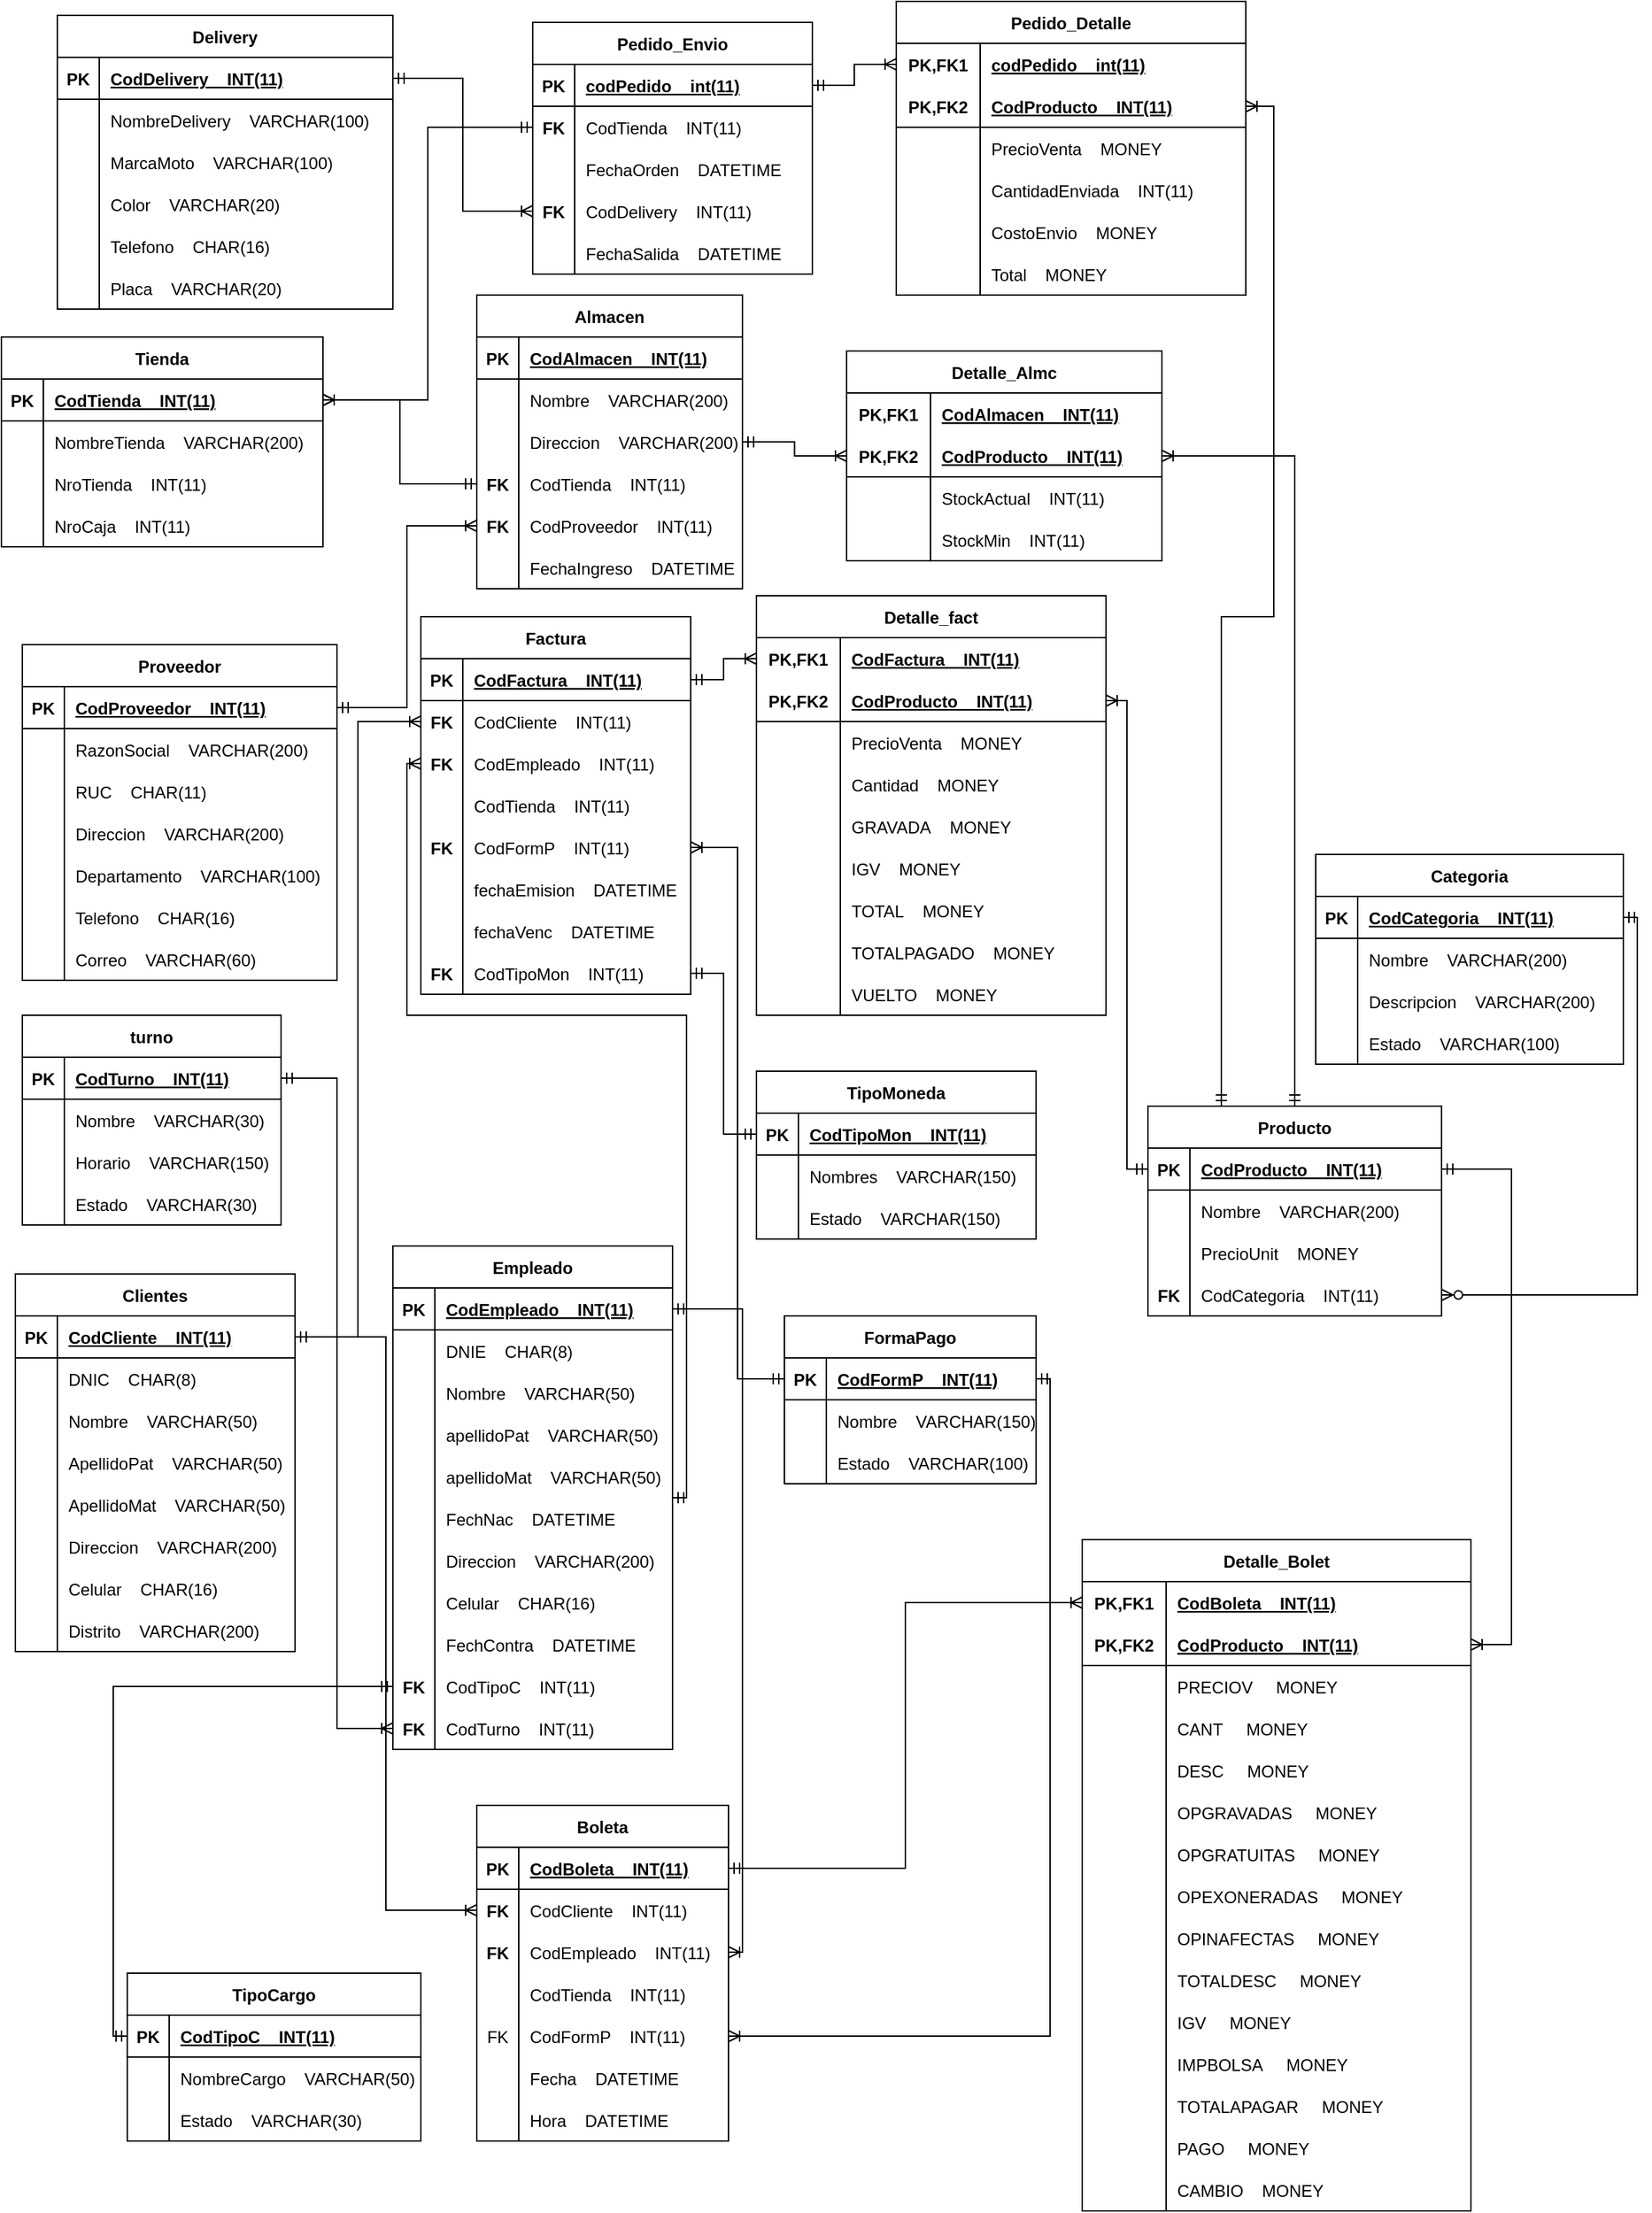 <mxfile version="20.8.20" type="github">
  <diagram name="Página-1" id="EEguB05fJXgAn4JIiaYl">
    <mxGraphModel dx="891" dy="1602" grid="1" gridSize="10" guides="1" tooltips="1" connect="1" arrows="1" fold="1" page="1" pageScale="1" pageWidth="827" pageHeight="1169" math="0" shadow="0">
      <root>
        <mxCell id="0" />
        <mxCell id="1" parent="0" />
        <mxCell id="RydjaQ_kAybRzxeULNxe-1" value="Proveedor" style="shape=table;startSize=30;container=1;collapsible=1;childLayout=tableLayout;fixedRows=1;rowLines=0;fontStyle=1;align=center;resizeLast=1;" parent="1" vertex="1">
          <mxGeometry x="25" y="-60" width="225" height="240" as="geometry">
            <mxRectangle x="140" y="130" width="90" height="30" as="alternateBounds" />
          </mxGeometry>
        </mxCell>
        <mxCell id="RydjaQ_kAybRzxeULNxe-2" value="" style="shape=tableRow;horizontal=0;startSize=0;swimlaneHead=0;swimlaneBody=0;fillColor=none;collapsible=0;dropTarget=0;points=[[0,0.5],[1,0.5]];portConstraint=eastwest;top=0;left=0;right=0;bottom=1;" parent="RydjaQ_kAybRzxeULNxe-1" vertex="1">
          <mxGeometry y="30" width="225" height="30" as="geometry" />
        </mxCell>
        <mxCell id="RydjaQ_kAybRzxeULNxe-3" value="PK" style="shape=partialRectangle;connectable=0;fillColor=none;top=0;left=0;bottom=0;right=0;fontStyle=1;overflow=hidden;" parent="RydjaQ_kAybRzxeULNxe-2" vertex="1">
          <mxGeometry width="30" height="30" as="geometry">
            <mxRectangle width="30" height="30" as="alternateBounds" />
          </mxGeometry>
        </mxCell>
        <mxCell id="RydjaQ_kAybRzxeULNxe-4" value="CodProveedor    INT(11)" style="shape=partialRectangle;connectable=0;fillColor=none;top=0;left=0;bottom=0;right=0;align=left;spacingLeft=6;fontStyle=5;overflow=hidden;" parent="RydjaQ_kAybRzxeULNxe-2" vertex="1">
          <mxGeometry x="30" width="195" height="30" as="geometry">
            <mxRectangle width="195" height="30" as="alternateBounds" />
          </mxGeometry>
        </mxCell>
        <mxCell id="RydjaQ_kAybRzxeULNxe-5" value="" style="shape=tableRow;horizontal=0;startSize=0;swimlaneHead=0;swimlaneBody=0;fillColor=none;collapsible=0;dropTarget=0;points=[[0,0.5],[1,0.5]];portConstraint=eastwest;top=0;left=0;right=0;bottom=0;" parent="RydjaQ_kAybRzxeULNxe-1" vertex="1">
          <mxGeometry y="60" width="225" height="30" as="geometry" />
        </mxCell>
        <mxCell id="RydjaQ_kAybRzxeULNxe-6" value="" style="shape=partialRectangle;connectable=0;fillColor=none;top=0;left=0;bottom=0;right=0;editable=1;overflow=hidden;" parent="RydjaQ_kAybRzxeULNxe-5" vertex="1">
          <mxGeometry width="30" height="30" as="geometry">
            <mxRectangle width="30" height="30" as="alternateBounds" />
          </mxGeometry>
        </mxCell>
        <mxCell id="RydjaQ_kAybRzxeULNxe-7" value="RazonSocial    VARCHAR(200)" style="shape=partialRectangle;connectable=0;fillColor=none;top=0;left=0;bottom=0;right=0;align=left;spacingLeft=6;overflow=hidden;" parent="RydjaQ_kAybRzxeULNxe-5" vertex="1">
          <mxGeometry x="30" width="195" height="30" as="geometry">
            <mxRectangle width="195" height="30" as="alternateBounds" />
          </mxGeometry>
        </mxCell>
        <mxCell id="RydjaQ_kAybRzxeULNxe-8" value="" style="shape=tableRow;horizontal=0;startSize=0;swimlaneHead=0;swimlaneBody=0;fillColor=none;collapsible=0;dropTarget=0;points=[[0,0.5],[1,0.5]];portConstraint=eastwest;top=0;left=0;right=0;bottom=0;" parent="RydjaQ_kAybRzxeULNxe-1" vertex="1">
          <mxGeometry y="90" width="225" height="30" as="geometry" />
        </mxCell>
        <mxCell id="RydjaQ_kAybRzxeULNxe-9" value="" style="shape=partialRectangle;connectable=0;fillColor=none;top=0;left=0;bottom=0;right=0;editable=1;overflow=hidden;" parent="RydjaQ_kAybRzxeULNxe-8" vertex="1">
          <mxGeometry width="30" height="30" as="geometry">
            <mxRectangle width="30" height="30" as="alternateBounds" />
          </mxGeometry>
        </mxCell>
        <mxCell id="RydjaQ_kAybRzxeULNxe-10" value="RUC    CHAR(11)" style="shape=partialRectangle;connectable=0;fillColor=none;top=0;left=0;bottom=0;right=0;align=left;spacingLeft=6;overflow=hidden;" parent="RydjaQ_kAybRzxeULNxe-8" vertex="1">
          <mxGeometry x="30" width="195" height="30" as="geometry">
            <mxRectangle width="195" height="30" as="alternateBounds" />
          </mxGeometry>
        </mxCell>
        <mxCell id="RydjaQ_kAybRzxeULNxe-11" value="" style="shape=tableRow;horizontal=0;startSize=0;swimlaneHead=0;swimlaneBody=0;fillColor=none;collapsible=0;dropTarget=0;points=[[0,0.5],[1,0.5]];portConstraint=eastwest;top=0;left=0;right=0;bottom=0;" parent="RydjaQ_kAybRzxeULNxe-1" vertex="1">
          <mxGeometry y="120" width="225" height="30" as="geometry" />
        </mxCell>
        <mxCell id="RydjaQ_kAybRzxeULNxe-12" value="" style="shape=partialRectangle;connectable=0;fillColor=none;top=0;left=0;bottom=0;right=0;editable=1;overflow=hidden;" parent="RydjaQ_kAybRzxeULNxe-11" vertex="1">
          <mxGeometry width="30" height="30" as="geometry">
            <mxRectangle width="30" height="30" as="alternateBounds" />
          </mxGeometry>
        </mxCell>
        <mxCell id="RydjaQ_kAybRzxeULNxe-13" value="Direccion    VARCHAR(200)" style="shape=partialRectangle;connectable=0;fillColor=none;top=0;left=0;bottom=0;right=0;align=left;spacingLeft=6;overflow=hidden;" parent="RydjaQ_kAybRzxeULNxe-11" vertex="1">
          <mxGeometry x="30" width="195" height="30" as="geometry">
            <mxRectangle width="195" height="30" as="alternateBounds" />
          </mxGeometry>
        </mxCell>
        <mxCell id="RydjaQ_kAybRzxeULNxe-474" value="" style="shape=tableRow;horizontal=0;startSize=0;swimlaneHead=0;swimlaneBody=0;fillColor=none;collapsible=0;dropTarget=0;points=[[0,0.5],[1,0.5]];portConstraint=eastwest;top=0;left=0;right=0;bottom=0;" parent="RydjaQ_kAybRzxeULNxe-1" vertex="1">
          <mxGeometry y="150" width="225" height="30" as="geometry" />
        </mxCell>
        <mxCell id="RydjaQ_kAybRzxeULNxe-475" value="" style="shape=partialRectangle;connectable=0;fillColor=none;top=0;left=0;bottom=0;right=0;editable=1;overflow=hidden;" parent="RydjaQ_kAybRzxeULNxe-474" vertex="1">
          <mxGeometry width="30" height="30" as="geometry">
            <mxRectangle width="30" height="30" as="alternateBounds" />
          </mxGeometry>
        </mxCell>
        <mxCell id="RydjaQ_kAybRzxeULNxe-476" value="Departamento    VARCHAR(100)" style="shape=partialRectangle;connectable=0;fillColor=none;top=0;left=0;bottom=0;right=0;align=left;spacingLeft=6;overflow=hidden;" parent="RydjaQ_kAybRzxeULNxe-474" vertex="1">
          <mxGeometry x="30" width="195" height="30" as="geometry">
            <mxRectangle width="195" height="30" as="alternateBounds" />
          </mxGeometry>
        </mxCell>
        <mxCell id="RydjaQ_kAybRzxeULNxe-477" value="" style="shape=tableRow;horizontal=0;startSize=0;swimlaneHead=0;swimlaneBody=0;fillColor=none;collapsible=0;dropTarget=0;points=[[0,0.5],[1,0.5]];portConstraint=eastwest;top=0;left=0;right=0;bottom=0;" parent="RydjaQ_kAybRzxeULNxe-1" vertex="1">
          <mxGeometry y="180" width="225" height="30" as="geometry" />
        </mxCell>
        <mxCell id="RydjaQ_kAybRzxeULNxe-478" value="" style="shape=partialRectangle;connectable=0;fillColor=none;top=0;left=0;bottom=0;right=0;editable=1;overflow=hidden;" parent="RydjaQ_kAybRzxeULNxe-477" vertex="1">
          <mxGeometry width="30" height="30" as="geometry">
            <mxRectangle width="30" height="30" as="alternateBounds" />
          </mxGeometry>
        </mxCell>
        <mxCell id="RydjaQ_kAybRzxeULNxe-479" value="Telefono    CHAR(16)" style="shape=partialRectangle;connectable=0;fillColor=none;top=0;left=0;bottom=0;right=0;align=left;spacingLeft=6;overflow=hidden;" parent="RydjaQ_kAybRzxeULNxe-477" vertex="1">
          <mxGeometry x="30" width="195" height="30" as="geometry">
            <mxRectangle width="195" height="30" as="alternateBounds" />
          </mxGeometry>
        </mxCell>
        <mxCell id="RydjaQ_kAybRzxeULNxe-480" value="" style="shape=tableRow;horizontal=0;startSize=0;swimlaneHead=0;swimlaneBody=0;fillColor=none;collapsible=0;dropTarget=0;points=[[0,0.5],[1,0.5]];portConstraint=eastwest;top=0;left=0;right=0;bottom=0;" parent="RydjaQ_kAybRzxeULNxe-1" vertex="1">
          <mxGeometry y="210" width="225" height="30" as="geometry" />
        </mxCell>
        <mxCell id="RydjaQ_kAybRzxeULNxe-481" value="" style="shape=partialRectangle;connectable=0;fillColor=none;top=0;left=0;bottom=0;right=0;editable=1;overflow=hidden;" parent="RydjaQ_kAybRzxeULNxe-480" vertex="1">
          <mxGeometry width="30" height="30" as="geometry">
            <mxRectangle width="30" height="30" as="alternateBounds" />
          </mxGeometry>
        </mxCell>
        <mxCell id="RydjaQ_kAybRzxeULNxe-482" value="Correo    VARCHAR(60)" style="shape=partialRectangle;connectable=0;fillColor=none;top=0;left=0;bottom=0;right=0;align=left;spacingLeft=6;overflow=hidden;" parent="RydjaQ_kAybRzxeULNxe-480" vertex="1">
          <mxGeometry x="30" width="195" height="30" as="geometry">
            <mxRectangle width="195" height="30" as="alternateBounds" />
          </mxGeometry>
        </mxCell>
        <mxCell id="RydjaQ_kAybRzxeULNxe-14" value="Producto" style="shape=table;startSize=30;container=1;collapsible=1;childLayout=tableLayout;fixedRows=1;rowLines=0;fontStyle=1;align=center;resizeLast=1;" parent="1" vertex="1">
          <mxGeometry x="830" y="270" width="210" height="150" as="geometry">
            <mxRectangle x="629" y="330" width="96" height="30" as="alternateBounds" />
          </mxGeometry>
        </mxCell>
        <mxCell id="RydjaQ_kAybRzxeULNxe-15" value="" style="shape=tableRow;horizontal=0;startSize=0;swimlaneHead=0;swimlaneBody=0;fillColor=none;collapsible=0;dropTarget=0;points=[[0,0.5],[1,0.5]];portConstraint=eastwest;top=0;left=0;right=0;bottom=1;" parent="RydjaQ_kAybRzxeULNxe-14" vertex="1">
          <mxGeometry y="30" width="210" height="30" as="geometry" />
        </mxCell>
        <mxCell id="RydjaQ_kAybRzxeULNxe-16" value="PK" style="shape=partialRectangle;connectable=0;fillColor=none;top=0;left=0;bottom=0;right=0;fontStyle=1;overflow=hidden;" parent="RydjaQ_kAybRzxeULNxe-15" vertex="1">
          <mxGeometry width="30" height="30" as="geometry">
            <mxRectangle width="30" height="30" as="alternateBounds" />
          </mxGeometry>
        </mxCell>
        <mxCell id="RydjaQ_kAybRzxeULNxe-17" value="CodProducto    INT(11)" style="shape=partialRectangle;connectable=0;fillColor=none;top=0;left=0;bottom=0;right=0;align=left;spacingLeft=6;fontStyle=5;overflow=hidden;" parent="RydjaQ_kAybRzxeULNxe-15" vertex="1">
          <mxGeometry x="30" width="180" height="30" as="geometry">
            <mxRectangle width="180" height="30" as="alternateBounds" />
          </mxGeometry>
        </mxCell>
        <mxCell id="RydjaQ_kAybRzxeULNxe-18" value="" style="shape=tableRow;horizontal=0;startSize=0;swimlaneHead=0;swimlaneBody=0;fillColor=none;collapsible=0;dropTarget=0;points=[[0,0.5],[1,0.5]];portConstraint=eastwest;top=0;left=0;right=0;bottom=0;" parent="RydjaQ_kAybRzxeULNxe-14" vertex="1">
          <mxGeometry y="60" width="210" height="30" as="geometry" />
        </mxCell>
        <mxCell id="RydjaQ_kAybRzxeULNxe-19" value="" style="shape=partialRectangle;connectable=0;fillColor=none;top=0;left=0;bottom=0;right=0;editable=1;overflow=hidden;" parent="RydjaQ_kAybRzxeULNxe-18" vertex="1">
          <mxGeometry width="30" height="30" as="geometry">
            <mxRectangle width="30" height="30" as="alternateBounds" />
          </mxGeometry>
        </mxCell>
        <mxCell id="RydjaQ_kAybRzxeULNxe-20" value="Nombre    VARCHAR(200)" style="shape=partialRectangle;connectable=0;fillColor=none;top=0;left=0;bottom=0;right=0;align=left;spacingLeft=6;overflow=hidden;" parent="RydjaQ_kAybRzxeULNxe-18" vertex="1">
          <mxGeometry x="30" width="180" height="30" as="geometry">
            <mxRectangle width="180" height="30" as="alternateBounds" />
          </mxGeometry>
        </mxCell>
        <mxCell id="RydjaQ_kAybRzxeULNxe-24" value="" style="shape=tableRow;horizontal=0;startSize=0;swimlaneHead=0;swimlaneBody=0;fillColor=none;collapsible=0;dropTarget=0;points=[[0,0.5],[1,0.5]];portConstraint=eastwest;top=0;left=0;right=0;bottom=0;" parent="RydjaQ_kAybRzxeULNxe-14" vertex="1">
          <mxGeometry y="90" width="210" height="30" as="geometry" />
        </mxCell>
        <mxCell id="RydjaQ_kAybRzxeULNxe-25" value="" style="shape=partialRectangle;connectable=0;fillColor=none;top=0;left=0;bottom=0;right=0;editable=1;overflow=hidden;" parent="RydjaQ_kAybRzxeULNxe-24" vertex="1">
          <mxGeometry width="30" height="30" as="geometry">
            <mxRectangle width="30" height="30" as="alternateBounds" />
          </mxGeometry>
        </mxCell>
        <mxCell id="RydjaQ_kAybRzxeULNxe-26" value="PrecioUnit    MONEY" style="shape=partialRectangle;connectable=0;fillColor=none;top=0;left=0;bottom=0;right=0;align=left;spacingLeft=6;overflow=hidden;" parent="RydjaQ_kAybRzxeULNxe-24" vertex="1">
          <mxGeometry x="30" width="180" height="30" as="geometry">
            <mxRectangle width="180" height="30" as="alternateBounds" />
          </mxGeometry>
        </mxCell>
        <mxCell id="RydjaQ_kAybRzxeULNxe-323" value="" style="shape=tableRow;horizontal=0;startSize=0;swimlaneHead=0;swimlaneBody=0;fillColor=none;collapsible=0;dropTarget=0;points=[[0,0.5],[1,0.5]];portConstraint=eastwest;top=0;left=0;right=0;bottom=0;" parent="RydjaQ_kAybRzxeULNxe-14" vertex="1">
          <mxGeometry y="120" width="210" height="30" as="geometry" />
        </mxCell>
        <mxCell id="RydjaQ_kAybRzxeULNxe-324" value="FK" style="shape=partialRectangle;connectable=0;fillColor=none;top=0;left=0;bottom=0;right=0;editable=1;overflow=hidden;fontStyle=1" parent="RydjaQ_kAybRzxeULNxe-323" vertex="1">
          <mxGeometry width="30" height="30" as="geometry">
            <mxRectangle width="30" height="30" as="alternateBounds" />
          </mxGeometry>
        </mxCell>
        <mxCell id="RydjaQ_kAybRzxeULNxe-325" value="CodCategoria    INT(11)" style="shape=partialRectangle;connectable=0;fillColor=none;top=0;left=0;bottom=0;right=0;align=left;spacingLeft=6;overflow=hidden;" parent="RydjaQ_kAybRzxeULNxe-323" vertex="1">
          <mxGeometry x="30" width="180" height="30" as="geometry">
            <mxRectangle width="180" height="30" as="alternateBounds" />
          </mxGeometry>
        </mxCell>
        <mxCell id="RydjaQ_kAybRzxeULNxe-27" value="Categoria" style="shape=table;startSize=30;container=1;collapsible=1;childLayout=tableLayout;fixedRows=1;rowLines=0;fontStyle=1;align=center;resizeLast=1;" parent="1" vertex="1">
          <mxGeometry x="950" y="90" width="220" height="150" as="geometry">
            <mxRectangle x="780" y="140" width="110" height="30" as="alternateBounds" />
          </mxGeometry>
        </mxCell>
        <mxCell id="RydjaQ_kAybRzxeULNxe-28" value="" style="shape=tableRow;horizontal=0;startSize=0;swimlaneHead=0;swimlaneBody=0;fillColor=none;collapsible=0;dropTarget=0;points=[[0,0.5],[1,0.5]];portConstraint=eastwest;top=0;left=0;right=0;bottom=1;" parent="RydjaQ_kAybRzxeULNxe-27" vertex="1">
          <mxGeometry y="30" width="220" height="30" as="geometry" />
        </mxCell>
        <mxCell id="RydjaQ_kAybRzxeULNxe-29" value="PK" style="shape=partialRectangle;connectable=0;fillColor=none;top=0;left=0;bottom=0;right=0;fontStyle=1;overflow=hidden;" parent="RydjaQ_kAybRzxeULNxe-28" vertex="1">
          <mxGeometry width="30" height="30" as="geometry">
            <mxRectangle width="30" height="30" as="alternateBounds" />
          </mxGeometry>
        </mxCell>
        <mxCell id="RydjaQ_kAybRzxeULNxe-30" value="CodCategoria    INT(11)" style="shape=partialRectangle;connectable=0;fillColor=none;top=0;left=0;bottom=0;right=0;align=left;spacingLeft=6;fontStyle=5;overflow=hidden;" parent="RydjaQ_kAybRzxeULNxe-28" vertex="1">
          <mxGeometry x="30" width="190" height="30" as="geometry">
            <mxRectangle width="190" height="30" as="alternateBounds" />
          </mxGeometry>
        </mxCell>
        <mxCell id="RydjaQ_kAybRzxeULNxe-31" value="" style="shape=tableRow;horizontal=0;startSize=0;swimlaneHead=0;swimlaneBody=0;fillColor=none;collapsible=0;dropTarget=0;points=[[0,0.5],[1,0.5]];portConstraint=eastwest;top=0;left=0;right=0;bottom=0;" parent="RydjaQ_kAybRzxeULNxe-27" vertex="1">
          <mxGeometry y="60" width="220" height="30" as="geometry" />
        </mxCell>
        <mxCell id="RydjaQ_kAybRzxeULNxe-32" value="" style="shape=partialRectangle;connectable=0;fillColor=none;top=0;left=0;bottom=0;right=0;editable=1;overflow=hidden;" parent="RydjaQ_kAybRzxeULNxe-31" vertex="1">
          <mxGeometry width="30" height="30" as="geometry">
            <mxRectangle width="30" height="30" as="alternateBounds" />
          </mxGeometry>
        </mxCell>
        <mxCell id="RydjaQ_kAybRzxeULNxe-33" value="Nombre    VARCHAR(200)" style="shape=partialRectangle;connectable=0;fillColor=none;top=0;left=0;bottom=0;right=0;align=left;spacingLeft=6;overflow=hidden;" parent="RydjaQ_kAybRzxeULNxe-31" vertex="1">
          <mxGeometry x="30" width="190" height="30" as="geometry">
            <mxRectangle width="190" height="30" as="alternateBounds" />
          </mxGeometry>
        </mxCell>
        <mxCell id="RydjaQ_kAybRzxeULNxe-34" value="" style="shape=tableRow;horizontal=0;startSize=0;swimlaneHead=0;swimlaneBody=0;fillColor=none;collapsible=0;dropTarget=0;points=[[0,0.5],[1,0.5]];portConstraint=eastwest;top=0;left=0;right=0;bottom=0;" parent="RydjaQ_kAybRzxeULNxe-27" vertex="1">
          <mxGeometry y="90" width="220" height="30" as="geometry" />
        </mxCell>
        <mxCell id="RydjaQ_kAybRzxeULNxe-35" value="" style="shape=partialRectangle;connectable=0;fillColor=none;top=0;left=0;bottom=0;right=0;editable=1;overflow=hidden;" parent="RydjaQ_kAybRzxeULNxe-34" vertex="1">
          <mxGeometry width="30" height="30" as="geometry">
            <mxRectangle width="30" height="30" as="alternateBounds" />
          </mxGeometry>
        </mxCell>
        <mxCell id="RydjaQ_kAybRzxeULNxe-36" value="Descripcion    VARCHAR(200)" style="shape=partialRectangle;connectable=0;fillColor=none;top=0;left=0;bottom=0;right=0;align=left;spacingLeft=6;overflow=hidden;" parent="RydjaQ_kAybRzxeULNxe-34" vertex="1">
          <mxGeometry x="30" width="190" height="30" as="geometry">
            <mxRectangle width="190" height="30" as="alternateBounds" />
          </mxGeometry>
        </mxCell>
        <mxCell id="RydjaQ_kAybRzxeULNxe-471" value="" style="shape=tableRow;horizontal=0;startSize=0;swimlaneHead=0;swimlaneBody=0;fillColor=none;collapsible=0;dropTarget=0;points=[[0,0.5],[1,0.5]];portConstraint=eastwest;top=0;left=0;right=0;bottom=0;" parent="RydjaQ_kAybRzxeULNxe-27" vertex="1">
          <mxGeometry y="120" width="220" height="30" as="geometry" />
        </mxCell>
        <mxCell id="RydjaQ_kAybRzxeULNxe-472" value="" style="shape=partialRectangle;connectable=0;fillColor=none;top=0;left=0;bottom=0;right=0;editable=1;overflow=hidden;" parent="RydjaQ_kAybRzxeULNxe-471" vertex="1">
          <mxGeometry width="30" height="30" as="geometry">
            <mxRectangle width="30" height="30" as="alternateBounds" />
          </mxGeometry>
        </mxCell>
        <mxCell id="RydjaQ_kAybRzxeULNxe-473" value="Estado    VARCHAR(100)" style="shape=partialRectangle;connectable=0;fillColor=none;top=0;left=0;bottom=0;right=0;align=left;spacingLeft=6;overflow=hidden;" parent="RydjaQ_kAybRzxeULNxe-471" vertex="1">
          <mxGeometry x="30" width="190" height="30" as="geometry">
            <mxRectangle width="190" height="30" as="alternateBounds" />
          </mxGeometry>
        </mxCell>
        <mxCell id="RydjaQ_kAybRzxeULNxe-40" value="Clientes" style="shape=table;startSize=30;container=1;collapsible=1;childLayout=tableLayout;fixedRows=1;rowLines=0;fontStyle=1;align=center;resizeLast=1;" parent="1" vertex="1">
          <mxGeometry x="20" y="390" width="200" height="270" as="geometry">
            <mxRectangle y="400" width="110" height="30" as="alternateBounds" />
          </mxGeometry>
        </mxCell>
        <mxCell id="RydjaQ_kAybRzxeULNxe-41" value="" style="shape=tableRow;horizontal=0;startSize=0;swimlaneHead=0;swimlaneBody=0;fillColor=none;collapsible=0;dropTarget=0;points=[[0,0.5],[1,0.5]];portConstraint=eastwest;top=0;left=0;right=0;bottom=1;" parent="RydjaQ_kAybRzxeULNxe-40" vertex="1">
          <mxGeometry y="30" width="200" height="30" as="geometry" />
        </mxCell>
        <mxCell id="RydjaQ_kAybRzxeULNxe-42" value="PK" style="shape=partialRectangle;connectable=0;fillColor=none;top=0;left=0;bottom=0;right=0;fontStyle=1;overflow=hidden;" parent="RydjaQ_kAybRzxeULNxe-41" vertex="1">
          <mxGeometry width="30" height="30" as="geometry">
            <mxRectangle width="30" height="30" as="alternateBounds" />
          </mxGeometry>
        </mxCell>
        <mxCell id="RydjaQ_kAybRzxeULNxe-43" value="CodCliente    INT(11)" style="shape=partialRectangle;connectable=0;fillColor=none;top=0;left=0;bottom=0;right=0;align=left;spacingLeft=6;fontStyle=5;overflow=hidden;" parent="RydjaQ_kAybRzxeULNxe-41" vertex="1">
          <mxGeometry x="30" width="170" height="30" as="geometry">
            <mxRectangle width="170" height="30" as="alternateBounds" />
          </mxGeometry>
        </mxCell>
        <mxCell id="RydjaQ_kAybRzxeULNxe-44" value="" style="shape=tableRow;horizontal=0;startSize=0;swimlaneHead=0;swimlaneBody=0;fillColor=none;collapsible=0;dropTarget=0;points=[[0,0.5],[1,0.5]];portConstraint=eastwest;top=0;left=0;right=0;bottom=0;" parent="RydjaQ_kAybRzxeULNxe-40" vertex="1">
          <mxGeometry y="60" width="200" height="30" as="geometry" />
        </mxCell>
        <mxCell id="RydjaQ_kAybRzxeULNxe-45" value="" style="shape=partialRectangle;connectable=0;fillColor=none;top=0;left=0;bottom=0;right=0;editable=1;overflow=hidden;" parent="RydjaQ_kAybRzxeULNxe-44" vertex="1">
          <mxGeometry width="30" height="30" as="geometry">
            <mxRectangle width="30" height="30" as="alternateBounds" />
          </mxGeometry>
        </mxCell>
        <mxCell id="RydjaQ_kAybRzxeULNxe-46" value="DNIC    CHAR(8)" style="shape=partialRectangle;connectable=0;fillColor=none;top=0;left=0;bottom=0;right=0;align=left;spacingLeft=6;overflow=hidden;" parent="RydjaQ_kAybRzxeULNxe-44" vertex="1">
          <mxGeometry x="30" width="170" height="30" as="geometry">
            <mxRectangle width="170" height="30" as="alternateBounds" />
          </mxGeometry>
        </mxCell>
        <mxCell id="RydjaQ_kAybRzxeULNxe-47" value="" style="shape=tableRow;horizontal=0;startSize=0;swimlaneHead=0;swimlaneBody=0;fillColor=none;collapsible=0;dropTarget=0;points=[[0,0.5],[1,0.5]];portConstraint=eastwest;top=0;left=0;right=0;bottom=0;" parent="RydjaQ_kAybRzxeULNxe-40" vertex="1">
          <mxGeometry y="90" width="200" height="30" as="geometry" />
        </mxCell>
        <mxCell id="RydjaQ_kAybRzxeULNxe-48" value="" style="shape=partialRectangle;connectable=0;fillColor=none;top=0;left=0;bottom=0;right=0;editable=1;overflow=hidden;" parent="RydjaQ_kAybRzxeULNxe-47" vertex="1">
          <mxGeometry width="30" height="30" as="geometry">
            <mxRectangle width="30" height="30" as="alternateBounds" />
          </mxGeometry>
        </mxCell>
        <mxCell id="RydjaQ_kAybRzxeULNxe-49" value="Nombre    VARCHAR(50)" style="shape=partialRectangle;connectable=0;fillColor=none;top=0;left=0;bottom=0;right=0;align=left;spacingLeft=6;overflow=hidden;" parent="RydjaQ_kAybRzxeULNxe-47" vertex="1">
          <mxGeometry x="30" width="170" height="30" as="geometry">
            <mxRectangle width="170" height="30" as="alternateBounds" />
          </mxGeometry>
        </mxCell>
        <mxCell id="RydjaQ_kAybRzxeULNxe-50" value="" style="shape=tableRow;horizontal=0;startSize=0;swimlaneHead=0;swimlaneBody=0;fillColor=none;collapsible=0;dropTarget=0;points=[[0,0.5],[1,0.5]];portConstraint=eastwest;top=0;left=0;right=0;bottom=0;" parent="RydjaQ_kAybRzxeULNxe-40" vertex="1">
          <mxGeometry y="120" width="200" height="30" as="geometry" />
        </mxCell>
        <mxCell id="RydjaQ_kAybRzxeULNxe-51" value="" style="shape=partialRectangle;connectable=0;fillColor=none;top=0;left=0;bottom=0;right=0;editable=1;overflow=hidden;" parent="RydjaQ_kAybRzxeULNxe-50" vertex="1">
          <mxGeometry width="30" height="30" as="geometry">
            <mxRectangle width="30" height="30" as="alternateBounds" />
          </mxGeometry>
        </mxCell>
        <mxCell id="RydjaQ_kAybRzxeULNxe-52" value="ApellidoPat    VARCHAR(50)" style="shape=partialRectangle;connectable=0;fillColor=none;top=0;left=0;bottom=0;right=0;align=left;spacingLeft=6;overflow=hidden;" parent="RydjaQ_kAybRzxeULNxe-50" vertex="1">
          <mxGeometry x="30" width="170" height="30" as="geometry">
            <mxRectangle width="170" height="30" as="alternateBounds" />
          </mxGeometry>
        </mxCell>
        <mxCell id="RydjaQ_kAybRzxeULNxe-483" value="" style="shape=tableRow;horizontal=0;startSize=0;swimlaneHead=0;swimlaneBody=0;fillColor=none;collapsible=0;dropTarget=0;points=[[0,0.5],[1,0.5]];portConstraint=eastwest;top=0;left=0;right=0;bottom=0;" parent="RydjaQ_kAybRzxeULNxe-40" vertex="1">
          <mxGeometry y="150" width="200" height="30" as="geometry" />
        </mxCell>
        <mxCell id="RydjaQ_kAybRzxeULNxe-484" value="" style="shape=partialRectangle;connectable=0;fillColor=none;top=0;left=0;bottom=0;right=0;editable=1;overflow=hidden;" parent="RydjaQ_kAybRzxeULNxe-483" vertex="1">
          <mxGeometry width="30" height="30" as="geometry">
            <mxRectangle width="30" height="30" as="alternateBounds" />
          </mxGeometry>
        </mxCell>
        <mxCell id="RydjaQ_kAybRzxeULNxe-485" value="ApellidoMat    VARCHAR(50)" style="shape=partialRectangle;connectable=0;fillColor=none;top=0;left=0;bottom=0;right=0;align=left;spacingLeft=6;overflow=hidden;" parent="RydjaQ_kAybRzxeULNxe-483" vertex="1">
          <mxGeometry x="30" width="170" height="30" as="geometry">
            <mxRectangle width="170" height="30" as="alternateBounds" />
          </mxGeometry>
        </mxCell>
        <mxCell id="RydjaQ_kAybRzxeULNxe-486" value="" style="shape=tableRow;horizontal=0;startSize=0;swimlaneHead=0;swimlaneBody=0;fillColor=none;collapsible=0;dropTarget=0;points=[[0,0.5],[1,0.5]];portConstraint=eastwest;top=0;left=0;right=0;bottom=0;" parent="RydjaQ_kAybRzxeULNxe-40" vertex="1">
          <mxGeometry y="180" width="200" height="30" as="geometry" />
        </mxCell>
        <mxCell id="RydjaQ_kAybRzxeULNxe-487" value="" style="shape=partialRectangle;connectable=0;fillColor=none;top=0;left=0;bottom=0;right=0;editable=1;overflow=hidden;" parent="RydjaQ_kAybRzxeULNxe-486" vertex="1">
          <mxGeometry width="30" height="30" as="geometry">
            <mxRectangle width="30" height="30" as="alternateBounds" />
          </mxGeometry>
        </mxCell>
        <mxCell id="RydjaQ_kAybRzxeULNxe-488" value="Direccion    VARCHAR(200)" style="shape=partialRectangle;connectable=0;fillColor=none;top=0;left=0;bottom=0;right=0;align=left;spacingLeft=6;overflow=hidden;" parent="RydjaQ_kAybRzxeULNxe-486" vertex="1">
          <mxGeometry x="30" width="170" height="30" as="geometry">
            <mxRectangle width="170" height="30" as="alternateBounds" />
          </mxGeometry>
        </mxCell>
        <mxCell id="RydjaQ_kAybRzxeULNxe-489" value="" style="shape=tableRow;horizontal=0;startSize=0;swimlaneHead=0;swimlaneBody=0;fillColor=none;collapsible=0;dropTarget=0;points=[[0,0.5],[1,0.5]];portConstraint=eastwest;top=0;left=0;right=0;bottom=0;" parent="RydjaQ_kAybRzxeULNxe-40" vertex="1">
          <mxGeometry y="210" width="200" height="30" as="geometry" />
        </mxCell>
        <mxCell id="RydjaQ_kAybRzxeULNxe-490" value="" style="shape=partialRectangle;connectable=0;fillColor=none;top=0;left=0;bottom=0;right=0;editable=1;overflow=hidden;" parent="RydjaQ_kAybRzxeULNxe-489" vertex="1">
          <mxGeometry width="30" height="30" as="geometry">
            <mxRectangle width="30" height="30" as="alternateBounds" />
          </mxGeometry>
        </mxCell>
        <mxCell id="RydjaQ_kAybRzxeULNxe-491" value="Celular    CHAR(16)" style="shape=partialRectangle;connectable=0;fillColor=none;top=0;left=0;bottom=0;right=0;align=left;spacingLeft=6;overflow=hidden;" parent="RydjaQ_kAybRzxeULNxe-489" vertex="1">
          <mxGeometry x="30" width="170" height="30" as="geometry">
            <mxRectangle width="170" height="30" as="alternateBounds" />
          </mxGeometry>
        </mxCell>
        <mxCell id="RydjaQ_kAybRzxeULNxe-492" value="" style="shape=tableRow;horizontal=0;startSize=0;swimlaneHead=0;swimlaneBody=0;fillColor=none;collapsible=0;dropTarget=0;points=[[0,0.5],[1,0.5]];portConstraint=eastwest;top=0;left=0;right=0;bottom=0;" parent="RydjaQ_kAybRzxeULNxe-40" vertex="1">
          <mxGeometry y="240" width="200" height="30" as="geometry" />
        </mxCell>
        <mxCell id="RydjaQ_kAybRzxeULNxe-493" value="" style="shape=partialRectangle;connectable=0;fillColor=none;top=0;left=0;bottom=0;right=0;editable=1;overflow=hidden;" parent="RydjaQ_kAybRzxeULNxe-492" vertex="1">
          <mxGeometry width="30" height="30" as="geometry">
            <mxRectangle width="30" height="30" as="alternateBounds" />
          </mxGeometry>
        </mxCell>
        <mxCell id="RydjaQ_kAybRzxeULNxe-494" value="Distrito    VARCHAR(200)" style="shape=partialRectangle;connectable=0;fillColor=none;top=0;left=0;bottom=0;right=0;align=left;spacingLeft=6;overflow=hidden;" parent="RydjaQ_kAybRzxeULNxe-492" vertex="1">
          <mxGeometry x="30" width="170" height="30" as="geometry">
            <mxRectangle width="170" height="30" as="alternateBounds" />
          </mxGeometry>
        </mxCell>
        <mxCell id="RydjaQ_kAybRzxeULNxe-53" value="Empleado" style="shape=table;startSize=30;container=1;collapsible=1;childLayout=tableLayout;fixedRows=1;rowLines=0;fontStyle=1;align=center;resizeLast=1;" parent="1" vertex="1">
          <mxGeometry x="290" y="370" width="200" height="360" as="geometry">
            <mxRectangle x="205" y="390" width="100" height="30" as="alternateBounds" />
          </mxGeometry>
        </mxCell>
        <mxCell id="RydjaQ_kAybRzxeULNxe-54" value="" style="shape=tableRow;horizontal=0;startSize=0;swimlaneHead=0;swimlaneBody=0;fillColor=none;collapsible=0;dropTarget=0;points=[[0,0.5],[1,0.5]];portConstraint=eastwest;top=0;left=0;right=0;bottom=1;" parent="RydjaQ_kAybRzxeULNxe-53" vertex="1">
          <mxGeometry y="30" width="200" height="30" as="geometry" />
        </mxCell>
        <mxCell id="RydjaQ_kAybRzxeULNxe-55" value="PK" style="shape=partialRectangle;connectable=0;fillColor=none;top=0;left=0;bottom=0;right=0;fontStyle=1;overflow=hidden;" parent="RydjaQ_kAybRzxeULNxe-54" vertex="1">
          <mxGeometry width="30" height="30" as="geometry">
            <mxRectangle width="30" height="30" as="alternateBounds" />
          </mxGeometry>
        </mxCell>
        <mxCell id="RydjaQ_kAybRzxeULNxe-56" value="CodEmpleado    INT(11)" style="shape=partialRectangle;connectable=0;fillColor=none;top=0;left=0;bottom=0;right=0;align=left;spacingLeft=6;fontStyle=5;overflow=hidden;" parent="RydjaQ_kAybRzxeULNxe-54" vertex="1">
          <mxGeometry x="30" width="170" height="30" as="geometry">
            <mxRectangle width="170" height="30" as="alternateBounds" />
          </mxGeometry>
        </mxCell>
        <mxCell id="RydjaQ_kAybRzxeULNxe-57" value="" style="shape=tableRow;horizontal=0;startSize=0;swimlaneHead=0;swimlaneBody=0;fillColor=none;collapsible=0;dropTarget=0;points=[[0,0.5],[1,0.5]];portConstraint=eastwest;top=0;left=0;right=0;bottom=0;" parent="RydjaQ_kAybRzxeULNxe-53" vertex="1">
          <mxGeometry y="60" width="200" height="30" as="geometry" />
        </mxCell>
        <mxCell id="RydjaQ_kAybRzxeULNxe-58" value="" style="shape=partialRectangle;connectable=0;fillColor=none;top=0;left=0;bottom=0;right=0;editable=1;overflow=hidden;" parent="RydjaQ_kAybRzxeULNxe-57" vertex="1">
          <mxGeometry width="30" height="30" as="geometry">
            <mxRectangle width="30" height="30" as="alternateBounds" />
          </mxGeometry>
        </mxCell>
        <mxCell id="RydjaQ_kAybRzxeULNxe-59" value="DNIE    CHAR(8)" style="shape=partialRectangle;connectable=0;fillColor=none;top=0;left=0;bottom=0;right=0;align=left;spacingLeft=6;overflow=hidden;" parent="RydjaQ_kAybRzxeULNxe-57" vertex="1">
          <mxGeometry x="30" width="170" height="30" as="geometry">
            <mxRectangle width="170" height="30" as="alternateBounds" />
          </mxGeometry>
        </mxCell>
        <mxCell id="RydjaQ_kAybRzxeULNxe-60" value="" style="shape=tableRow;horizontal=0;startSize=0;swimlaneHead=0;swimlaneBody=0;fillColor=none;collapsible=0;dropTarget=0;points=[[0,0.5],[1,0.5]];portConstraint=eastwest;top=0;left=0;right=0;bottom=0;" parent="RydjaQ_kAybRzxeULNxe-53" vertex="1">
          <mxGeometry y="90" width="200" height="30" as="geometry" />
        </mxCell>
        <mxCell id="RydjaQ_kAybRzxeULNxe-61" value="" style="shape=partialRectangle;connectable=0;fillColor=none;top=0;left=0;bottom=0;right=0;editable=1;overflow=hidden;" parent="RydjaQ_kAybRzxeULNxe-60" vertex="1">
          <mxGeometry width="30" height="30" as="geometry">
            <mxRectangle width="30" height="30" as="alternateBounds" />
          </mxGeometry>
        </mxCell>
        <mxCell id="RydjaQ_kAybRzxeULNxe-62" value="Nombre    VARCHAR(50)" style="shape=partialRectangle;connectable=0;fillColor=none;top=0;left=0;bottom=0;right=0;align=left;spacingLeft=6;overflow=hidden;" parent="RydjaQ_kAybRzxeULNxe-60" vertex="1">
          <mxGeometry x="30" width="170" height="30" as="geometry">
            <mxRectangle width="170" height="30" as="alternateBounds" />
          </mxGeometry>
        </mxCell>
        <mxCell id="RydjaQ_kAybRzxeULNxe-63" value="" style="shape=tableRow;horizontal=0;startSize=0;swimlaneHead=0;swimlaneBody=0;fillColor=none;collapsible=0;dropTarget=0;points=[[0,0.5],[1,0.5]];portConstraint=eastwest;top=0;left=0;right=0;bottom=0;" parent="RydjaQ_kAybRzxeULNxe-53" vertex="1">
          <mxGeometry y="120" width="200" height="30" as="geometry" />
        </mxCell>
        <mxCell id="RydjaQ_kAybRzxeULNxe-64" value="" style="shape=partialRectangle;connectable=0;fillColor=none;top=0;left=0;bottom=0;right=0;editable=1;overflow=hidden;" parent="RydjaQ_kAybRzxeULNxe-63" vertex="1">
          <mxGeometry width="30" height="30" as="geometry">
            <mxRectangle width="30" height="30" as="alternateBounds" />
          </mxGeometry>
        </mxCell>
        <mxCell id="RydjaQ_kAybRzxeULNxe-65" value="apellidoPat    VARCHAR(50)" style="shape=partialRectangle;connectable=0;fillColor=none;top=0;left=0;bottom=0;right=0;align=left;spacingLeft=6;overflow=hidden;" parent="RydjaQ_kAybRzxeULNxe-63" vertex="1">
          <mxGeometry x="30" width="170" height="30" as="geometry">
            <mxRectangle width="170" height="30" as="alternateBounds" />
          </mxGeometry>
        </mxCell>
        <mxCell id="RydjaQ_kAybRzxeULNxe-495" value="" style="shape=tableRow;horizontal=0;startSize=0;swimlaneHead=0;swimlaneBody=0;fillColor=none;collapsible=0;dropTarget=0;points=[[0,0.5],[1,0.5]];portConstraint=eastwest;top=0;left=0;right=0;bottom=0;" parent="RydjaQ_kAybRzxeULNxe-53" vertex="1">
          <mxGeometry y="150" width="200" height="30" as="geometry" />
        </mxCell>
        <mxCell id="RydjaQ_kAybRzxeULNxe-496" value="" style="shape=partialRectangle;connectable=0;fillColor=none;top=0;left=0;bottom=0;right=0;editable=1;overflow=hidden;" parent="RydjaQ_kAybRzxeULNxe-495" vertex="1">
          <mxGeometry width="30" height="30" as="geometry">
            <mxRectangle width="30" height="30" as="alternateBounds" />
          </mxGeometry>
        </mxCell>
        <mxCell id="RydjaQ_kAybRzxeULNxe-497" value="apellidoMat    VARCHAR(50)" style="shape=partialRectangle;connectable=0;fillColor=none;top=0;left=0;bottom=0;right=0;align=left;spacingLeft=6;overflow=hidden;" parent="RydjaQ_kAybRzxeULNxe-495" vertex="1">
          <mxGeometry x="30" width="170" height="30" as="geometry">
            <mxRectangle width="170" height="30" as="alternateBounds" />
          </mxGeometry>
        </mxCell>
        <mxCell id="RydjaQ_kAybRzxeULNxe-498" value="" style="shape=tableRow;horizontal=0;startSize=0;swimlaneHead=0;swimlaneBody=0;fillColor=none;collapsible=0;dropTarget=0;points=[[0,0.5],[1,0.5]];portConstraint=eastwest;top=0;left=0;right=0;bottom=0;" parent="RydjaQ_kAybRzxeULNxe-53" vertex="1">
          <mxGeometry y="180" width="200" height="30" as="geometry" />
        </mxCell>
        <mxCell id="RydjaQ_kAybRzxeULNxe-499" value="" style="shape=partialRectangle;connectable=0;fillColor=none;top=0;left=0;bottom=0;right=0;editable=1;overflow=hidden;" parent="RydjaQ_kAybRzxeULNxe-498" vertex="1">
          <mxGeometry width="30" height="30" as="geometry">
            <mxRectangle width="30" height="30" as="alternateBounds" />
          </mxGeometry>
        </mxCell>
        <mxCell id="RydjaQ_kAybRzxeULNxe-500" value="FechNac    DATETIME" style="shape=partialRectangle;connectable=0;fillColor=none;top=0;left=0;bottom=0;right=0;align=left;spacingLeft=6;overflow=hidden;" parent="RydjaQ_kAybRzxeULNxe-498" vertex="1">
          <mxGeometry x="30" width="170" height="30" as="geometry">
            <mxRectangle width="170" height="30" as="alternateBounds" />
          </mxGeometry>
        </mxCell>
        <mxCell id="RydjaQ_kAybRzxeULNxe-501" value="" style="shape=tableRow;horizontal=0;startSize=0;swimlaneHead=0;swimlaneBody=0;fillColor=none;collapsible=0;dropTarget=0;points=[[0,0.5],[1,0.5]];portConstraint=eastwest;top=0;left=0;right=0;bottom=0;" parent="RydjaQ_kAybRzxeULNxe-53" vertex="1">
          <mxGeometry y="210" width="200" height="30" as="geometry" />
        </mxCell>
        <mxCell id="RydjaQ_kAybRzxeULNxe-502" value="" style="shape=partialRectangle;connectable=0;fillColor=none;top=0;left=0;bottom=0;right=0;editable=1;overflow=hidden;" parent="RydjaQ_kAybRzxeULNxe-501" vertex="1">
          <mxGeometry width="30" height="30" as="geometry">
            <mxRectangle width="30" height="30" as="alternateBounds" />
          </mxGeometry>
        </mxCell>
        <mxCell id="RydjaQ_kAybRzxeULNxe-503" value="Direccion    VARCHAR(200)" style="shape=partialRectangle;connectable=0;fillColor=none;top=0;left=0;bottom=0;right=0;align=left;spacingLeft=6;overflow=hidden;" parent="RydjaQ_kAybRzxeULNxe-501" vertex="1">
          <mxGeometry x="30" width="170" height="30" as="geometry">
            <mxRectangle width="170" height="30" as="alternateBounds" />
          </mxGeometry>
        </mxCell>
        <mxCell id="RydjaQ_kAybRzxeULNxe-505" value="" style="shape=tableRow;horizontal=0;startSize=0;swimlaneHead=0;swimlaneBody=0;fillColor=none;collapsible=0;dropTarget=0;points=[[0,0.5],[1,0.5]];portConstraint=eastwest;top=0;left=0;right=0;bottom=0;" parent="RydjaQ_kAybRzxeULNxe-53" vertex="1">
          <mxGeometry y="240" width="200" height="30" as="geometry" />
        </mxCell>
        <mxCell id="RydjaQ_kAybRzxeULNxe-506" value="" style="shape=partialRectangle;connectable=0;fillColor=none;top=0;left=0;bottom=0;right=0;editable=1;overflow=hidden;" parent="RydjaQ_kAybRzxeULNxe-505" vertex="1">
          <mxGeometry width="30" height="30" as="geometry">
            <mxRectangle width="30" height="30" as="alternateBounds" />
          </mxGeometry>
        </mxCell>
        <mxCell id="RydjaQ_kAybRzxeULNxe-507" value="Celular    CHAR(16)" style="shape=partialRectangle;connectable=0;fillColor=none;top=0;left=0;bottom=0;right=0;align=left;spacingLeft=6;overflow=hidden;" parent="RydjaQ_kAybRzxeULNxe-505" vertex="1">
          <mxGeometry x="30" width="170" height="30" as="geometry">
            <mxRectangle width="170" height="30" as="alternateBounds" />
          </mxGeometry>
        </mxCell>
        <mxCell id="RydjaQ_kAybRzxeULNxe-509" value="" style="shape=tableRow;horizontal=0;startSize=0;swimlaneHead=0;swimlaneBody=0;fillColor=none;collapsible=0;dropTarget=0;points=[[0,0.5],[1,0.5]];portConstraint=eastwest;top=0;left=0;right=0;bottom=0;" parent="RydjaQ_kAybRzxeULNxe-53" vertex="1">
          <mxGeometry y="270" width="200" height="30" as="geometry" />
        </mxCell>
        <mxCell id="RydjaQ_kAybRzxeULNxe-510" value="" style="shape=partialRectangle;connectable=0;fillColor=none;top=0;left=0;bottom=0;right=0;editable=1;overflow=hidden;" parent="RydjaQ_kAybRzxeULNxe-509" vertex="1">
          <mxGeometry width="30" height="30" as="geometry">
            <mxRectangle width="30" height="30" as="alternateBounds" />
          </mxGeometry>
        </mxCell>
        <mxCell id="RydjaQ_kAybRzxeULNxe-511" value="FechContra    DATETIME" style="shape=partialRectangle;connectable=0;fillColor=none;top=0;left=0;bottom=0;right=0;align=left;spacingLeft=6;overflow=hidden;" parent="RydjaQ_kAybRzxeULNxe-509" vertex="1">
          <mxGeometry x="30" width="170" height="30" as="geometry">
            <mxRectangle width="170" height="30" as="alternateBounds" />
          </mxGeometry>
        </mxCell>
        <mxCell id="RydjaQ_kAybRzxeULNxe-535" value="" style="shape=tableRow;horizontal=0;startSize=0;swimlaneHead=0;swimlaneBody=0;fillColor=none;collapsible=0;dropTarget=0;points=[[0,0.5],[1,0.5]];portConstraint=eastwest;top=0;left=0;right=0;bottom=0;" parent="RydjaQ_kAybRzxeULNxe-53" vertex="1">
          <mxGeometry y="300" width="200" height="30" as="geometry" />
        </mxCell>
        <mxCell id="RydjaQ_kAybRzxeULNxe-536" value="FK" style="shape=partialRectangle;connectable=0;fillColor=none;top=0;left=0;bottom=0;right=0;editable=1;overflow=hidden;fontStyle=1" parent="RydjaQ_kAybRzxeULNxe-535" vertex="1">
          <mxGeometry width="30" height="30" as="geometry">
            <mxRectangle width="30" height="30" as="alternateBounds" />
          </mxGeometry>
        </mxCell>
        <mxCell id="RydjaQ_kAybRzxeULNxe-537" value="CodTipoC    INT(11)" style="shape=partialRectangle;connectable=0;fillColor=none;top=0;left=0;bottom=0;right=0;align=left;spacingLeft=6;overflow=hidden;" parent="RydjaQ_kAybRzxeULNxe-535" vertex="1">
          <mxGeometry x="30" width="170" height="30" as="geometry">
            <mxRectangle width="170" height="30" as="alternateBounds" />
          </mxGeometry>
        </mxCell>
        <mxCell id="RydjaQ_kAybRzxeULNxe-538" value="" style="shape=tableRow;horizontal=0;startSize=0;swimlaneHead=0;swimlaneBody=0;fillColor=none;collapsible=0;dropTarget=0;points=[[0,0.5],[1,0.5]];portConstraint=eastwest;top=0;left=0;right=0;bottom=0;" parent="RydjaQ_kAybRzxeULNxe-53" vertex="1">
          <mxGeometry y="330" width="200" height="30" as="geometry" />
        </mxCell>
        <mxCell id="RydjaQ_kAybRzxeULNxe-539" value="FK" style="shape=partialRectangle;connectable=0;fillColor=none;top=0;left=0;bottom=0;right=0;editable=1;overflow=hidden;fontStyle=1" parent="RydjaQ_kAybRzxeULNxe-538" vertex="1">
          <mxGeometry width="30" height="30" as="geometry">
            <mxRectangle width="30" height="30" as="alternateBounds" />
          </mxGeometry>
        </mxCell>
        <mxCell id="RydjaQ_kAybRzxeULNxe-540" value="CodTurno    INT(11)" style="shape=partialRectangle;connectable=0;fillColor=none;top=0;left=0;bottom=0;right=0;align=left;spacingLeft=6;overflow=hidden;" parent="RydjaQ_kAybRzxeULNxe-538" vertex="1">
          <mxGeometry x="30" width="170" height="30" as="geometry">
            <mxRectangle width="170" height="30" as="alternateBounds" />
          </mxGeometry>
        </mxCell>
        <mxCell id="RydjaQ_kAybRzxeULNxe-66" value="TipoCargo" style="shape=table;startSize=30;container=1;collapsible=1;childLayout=tableLayout;fixedRows=1;rowLines=0;fontStyle=1;align=center;resizeLast=1;" parent="1" vertex="1">
          <mxGeometry x="100" y="890" width="210" height="120" as="geometry">
            <mxRectangle x="140" y="480" width="110" height="30" as="alternateBounds" />
          </mxGeometry>
        </mxCell>
        <mxCell id="RydjaQ_kAybRzxeULNxe-67" value="" style="shape=tableRow;horizontal=0;startSize=0;swimlaneHead=0;swimlaneBody=0;fillColor=none;collapsible=0;dropTarget=0;points=[[0,0.5],[1,0.5]];portConstraint=eastwest;top=0;left=0;right=0;bottom=1;" parent="RydjaQ_kAybRzxeULNxe-66" vertex="1">
          <mxGeometry y="30" width="210" height="30" as="geometry" />
        </mxCell>
        <mxCell id="RydjaQ_kAybRzxeULNxe-68" value="PK" style="shape=partialRectangle;connectable=0;fillColor=none;top=0;left=0;bottom=0;right=0;fontStyle=1;overflow=hidden;" parent="RydjaQ_kAybRzxeULNxe-67" vertex="1">
          <mxGeometry width="30" height="30" as="geometry">
            <mxRectangle width="30" height="30" as="alternateBounds" />
          </mxGeometry>
        </mxCell>
        <mxCell id="RydjaQ_kAybRzxeULNxe-69" value="CodTipoC    INT(11)" style="shape=partialRectangle;connectable=0;fillColor=none;top=0;left=0;bottom=0;right=0;align=left;spacingLeft=6;fontStyle=5;overflow=hidden;" parent="RydjaQ_kAybRzxeULNxe-67" vertex="1">
          <mxGeometry x="30" width="180" height="30" as="geometry">
            <mxRectangle width="180" height="30" as="alternateBounds" />
          </mxGeometry>
        </mxCell>
        <mxCell id="RydjaQ_kAybRzxeULNxe-70" value="" style="shape=tableRow;horizontal=0;startSize=0;swimlaneHead=0;swimlaneBody=0;fillColor=none;collapsible=0;dropTarget=0;points=[[0,0.5],[1,0.5]];portConstraint=eastwest;top=0;left=0;right=0;bottom=0;" parent="RydjaQ_kAybRzxeULNxe-66" vertex="1">
          <mxGeometry y="60" width="210" height="30" as="geometry" />
        </mxCell>
        <mxCell id="RydjaQ_kAybRzxeULNxe-71" value="" style="shape=partialRectangle;connectable=0;fillColor=none;top=0;left=0;bottom=0;right=0;editable=1;overflow=hidden;" parent="RydjaQ_kAybRzxeULNxe-70" vertex="1">
          <mxGeometry width="30" height="30" as="geometry">
            <mxRectangle width="30" height="30" as="alternateBounds" />
          </mxGeometry>
        </mxCell>
        <mxCell id="RydjaQ_kAybRzxeULNxe-72" value="NombreCargo    VARCHAR(50)" style="shape=partialRectangle;connectable=0;fillColor=none;top=0;left=0;bottom=0;right=0;align=left;spacingLeft=6;overflow=hidden;" parent="RydjaQ_kAybRzxeULNxe-70" vertex="1">
          <mxGeometry x="30" width="180" height="30" as="geometry">
            <mxRectangle width="180" height="30" as="alternateBounds" />
          </mxGeometry>
        </mxCell>
        <mxCell id="RydjaQ_kAybRzxeULNxe-73" value="" style="shape=tableRow;horizontal=0;startSize=0;swimlaneHead=0;swimlaneBody=0;fillColor=none;collapsible=0;dropTarget=0;points=[[0,0.5],[1,0.5]];portConstraint=eastwest;top=0;left=0;right=0;bottom=0;" parent="RydjaQ_kAybRzxeULNxe-66" vertex="1">
          <mxGeometry y="90" width="210" height="30" as="geometry" />
        </mxCell>
        <mxCell id="RydjaQ_kAybRzxeULNxe-74" value="" style="shape=partialRectangle;connectable=0;fillColor=none;top=0;left=0;bottom=0;right=0;editable=1;overflow=hidden;" parent="RydjaQ_kAybRzxeULNxe-73" vertex="1">
          <mxGeometry width="30" height="30" as="geometry">
            <mxRectangle width="30" height="30" as="alternateBounds" />
          </mxGeometry>
        </mxCell>
        <mxCell id="RydjaQ_kAybRzxeULNxe-75" value="Estado    VARCHAR(30)" style="shape=partialRectangle;connectable=0;fillColor=none;top=0;left=0;bottom=0;right=0;align=left;spacingLeft=6;overflow=hidden;" parent="RydjaQ_kAybRzxeULNxe-73" vertex="1">
          <mxGeometry x="30" width="180" height="30" as="geometry">
            <mxRectangle width="180" height="30" as="alternateBounds" />
          </mxGeometry>
        </mxCell>
        <mxCell id="RydjaQ_kAybRzxeULNxe-79" value="Boleta" style="shape=table;startSize=30;container=1;collapsible=1;childLayout=tableLayout;fixedRows=1;rowLines=0;fontStyle=1;align=center;resizeLast=1;" parent="1" vertex="1">
          <mxGeometry x="350" y="770" width="180" height="240" as="geometry">
            <mxRectangle x="304" y="530" width="100" height="30" as="alternateBounds" />
          </mxGeometry>
        </mxCell>
        <mxCell id="RydjaQ_kAybRzxeULNxe-80" value="" style="shape=tableRow;horizontal=0;startSize=0;swimlaneHead=0;swimlaneBody=0;fillColor=none;collapsible=0;dropTarget=0;points=[[0,0.5],[1,0.5]];portConstraint=eastwest;top=0;left=0;right=0;bottom=1;" parent="RydjaQ_kAybRzxeULNxe-79" vertex="1">
          <mxGeometry y="30" width="180" height="30" as="geometry" />
        </mxCell>
        <mxCell id="RydjaQ_kAybRzxeULNxe-81" value="PK" style="shape=partialRectangle;connectable=0;fillColor=none;top=0;left=0;bottom=0;right=0;fontStyle=1;overflow=hidden;" parent="RydjaQ_kAybRzxeULNxe-80" vertex="1">
          <mxGeometry width="30" height="30" as="geometry">
            <mxRectangle width="30" height="30" as="alternateBounds" />
          </mxGeometry>
        </mxCell>
        <mxCell id="RydjaQ_kAybRzxeULNxe-82" value="CodBoleta    INT(11)" style="shape=partialRectangle;connectable=0;fillColor=none;top=0;left=0;bottom=0;right=0;align=left;spacingLeft=6;fontStyle=5;overflow=hidden;" parent="RydjaQ_kAybRzxeULNxe-80" vertex="1">
          <mxGeometry x="30" width="150" height="30" as="geometry">
            <mxRectangle width="150" height="30" as="alternateBounds" />
          </mxGeometry>
        </mxCell>
        <mxCell id="RydjaQ_kAybRzxeULNxe-83" value="" style="shape=tableRow;horizontal=0;startSize=0;swimlaneHead=0;swimlaneBody=0;fillColor=none;collapsible=0;dropTarget=0;points=[[0,0.5],[1,0.5]];portConstraint=eastwest;top=0;left=0;right=0;bottom=0;" parent="RydjaQ_kAybRzxeULNxe-79" vertex="1">
          <mxGeometry y="60" width="180" height="30" as="geometry" />
        </mxCell>
        <mxCell id="RydjaQ_kAybRzxeULNxe-84" value="FK" style="shape=partialRectangle;connectable=0;fillColor=none;top=0;left=0;bottom=0;right=0;editable=1;overflow=hidden;fontStyle=1" parent="RydjaQ_kAybRzxeULNxe-83" vertex="1">
          <mxGeometry width="30" height="30" as="geometry">
            <mxRectangle width="30" height="30" as="alternateBounds" />
          </mxGeometry>
        </mxCell>
        <mxCell id="RydjaQ_kAybRzxeULNxe-85" value="CodCliente    INT(11)" style="shape=partialRectangle;connectable=0;fillColor=none;top=0;left=0;bottom=0;right=0;align=left;spacingLeft=6;overflow=hidden;" parent="RydjaQ_kAybRzxeULNxe-83" vertex="1">
          <mxGeometry x="30" width="150" height="30" as="geometry">
            <mxRectangle width="150" height="30" as="alternateBounds" />
          </mxGeometry>
        </mxCell>
        <mxCell id="RydjaQ_kAybRzxeULNxe-86" value="" style="shape=tableRow;horizontal=0;startSize=0;swimlaneHead=0;swimlaneBody=0;fillColor=none;collapsible=0;dropTarget=0;points=[[0,0.5],[1,0.5]];portConstraint=eastwest;top=0;left=0;right=0;bottom=0;" parent="RydjaQ_kAybRzxeULNxe-79" vertex="1">
          <mxGeometry y="90" width="180" height="30" as="geometry" />
        </mxCell>
        <mxCell id="RydjaQ_kAybRzxeULNxe-87" value="FK" style="shape=partialRectangle;connectable=0;fillColor=none;top=0;left=0;bottom=0;right=0;editable=1;overflow=hidden;fontStyle=1" parent="RydjaQ_kAybRzxeULNxe-86" vertex="1">
          <mxGeometry width="30" height="30" as="geometry">
            <mxRectangle width="30" height="30" as="alternateBounds" />
          </mxGeometry>
        </mxCell>
        <mxCell id="RydjaQ_kAybRzxeULNxe-88" value="CodEmpleado    INT(11)" style="shape=partialRectangle;connectable=0;fillColor=none;top=0;left=0;bottom=0;right=0;align=left;spacingLeft=6;overflow=hidden;" parent="RydjaQ_kAybRzxeULNxe-86" vertex="1">
          <mxGeometry x="30" width="150" height="30" as="geometry">
            <mxRectangle width="150" height="30" as="alternateBounds" />
          </mxGeometry>
        </mxCell>
        <mxCell id="RydjaQ_kAybRzxeULNxe-89" value="" style="shape=tableRow;horizontal=0;startSize=0;swimlaneHead=0;swimlaneBody=0;fillColor=none;collapsible=0;dropTarget=0;points=[[0,0.5],[1,0.5]];portConstraint=eastwest;top=0;left=0;right=0;bottom=0;" parent="RydjaQ_kAybRzxeULNxe-79" vertex="1">
          <mxGeometry y="120" width="180" height="30" as="geometry" />
        </mxCell>
        <mxCell id="RydjaQ_kAybRzxeULNxe-90" value="" style="shape=partialRectangle;connectable=0;fillColor=none;top=0;left=0;bottom=0;right=0;editable=1;overflow=hidden;fontStyle=1" parent="RydjaQ_kAybRzxeULNxe-89" vertex="1">
          <mxGeometry width="30" height="30" as="geometry">
            <mxRectangle width="30" height="30" as="alternateBounds" />
          </mxGeometry>
        </mxCell>
        <mxCell id="RydjaQ_kAybRzxeULNxe-91" value="CodTienda    INT(11)" style="shape=partialRectangle;connectable=0;fillColor=none;top=0;left=0;bottom=0;right=0;align=left;spacingLeft=6;overflow=hidden;" parent="RydjaQ_kAybRzxeULNxe-89" vertex="1">
          <mxGeometry x="30" width="150" height="30" as="geometry">
            <mxRectangle width="150" height="30" as="alternateBounds" />
          </mxGeometry>
        </mxCell>
        <mxCell id="RydjaQ_kAybRzxeULNxe-406" value="" style="shape=tableRow;horizontal=0;startSize=0;swimlaneHead=0;swimlaneBody=0;fillColor=none;collapsible=0;dropTarget=0;points=[[0,0.5],[1,0.5]];portConstraint=eastwest;top=0;left=0;right=0;bottom=0;" parent="RydjaQ_kAybRzxeULNxe-79" vertex="1">
          <mxGeometry y="150" width="180" height="30" as="geometry" />
        </mxCell>
        <mxCell id="RydjaQ_kAybRzxeULNxe-407" value="FK" style="shape=partialRectangle;connectable=0;fillColor=none;top=0;left=0;bottom=0;right=0;editable=1;overflow=hidden;" parent="RydjaQ_kAybRzxeULNxe-406" vertex="1">
          <mxGeometry width="30" height="30" as="geometry">
            <mxRectangle width="30" height="30" as="alternateBounds" />
          </mxGeometry>
        </mxCell>
        <mxCell id="RydjaQ_kAybRzxeULNxe-408" value="CodFormP    INT(11)" style="shape=partialRectangle;connectable=0;fillColor=none;top=0;left=0;bottom=0;right=0;align=left;spacingLeft=6;overflow=hidden;" parent="RydjaQ_kAybRzxeULNxe-406" vertex="1">
          <mxGeometry x="30" width="150" height="30" as="geometry">
            <mxRectangle width="150" height="30" as="alternateBounds" />
          </mxGeometry>
        </mxCell>
        <mxCell id="RydjaQ_kAybRzxeULNxe-409" value="" style="shape=tableRow;horizontal=0;startSize=0;swimlaneHead=0;swimlaneBody=0;fillColor=none;collapsible=0;dropTarget=0;points=[[0,0.5],[1,0.5]];portConstraint=eastwest;top=0;left=0;right=0;bottom=0;" parent="RydjaQ_kAybRzxeULNxe-79" vertex="1">
          <mxGeometry y="180" width="180" height="30" as="geometry" />
        </mxCell>
        <mxCell id="RydjaQ_kAybRzxeULNxe-410" value="" style="shape=partialRectangle;connectable=0;fillColor=none;top=0;left=0;bottom=0;right=0;editable=1;overflow=hidden;" parent="RydjaQ_kAybRzxeULNxe-409" vertex="1">
          <mxGeometry width="30" height="30" as="geometry">
            <mxRectangle width="30" height="30" as="alternateBounds" />
          </mxGeometry>
        </mxCell>
        <mxCell id="RydjaQ_kAybRzxeULNxe-411" value="Fecha    DATETIME" style="shape=partialRectangle;connectable=0;fillColor=none;top=0;left=0;bottom=0;right=0;align=left;spacingLeft=6;overflow=hidden;" parent="RydjaQ_kAybRzxeULNxe-409" vertex="1">
          <mxGeometry x="30" width="150" height="30" as="geometry">
            <mxRectangle width="150" height="30" as="alternateBounds" />
          </mxGeometry>
        </mxCell>
        <mxCell id="RydjaQ_kAybRzxeULNxe-421" value="" style="shape=tableRow;horizontal=0;startSize=0;swimlaneHead=0;swimlaneBody=0;fillColor=none;collapsible=0;dropTarget=0;points=[[0,0.5],[1,0.5]];portConstraint=eastwest;top=0;left=0;right=0;bottom=0;" parent="RydjaQ_kAybRzxeULNxe-79" vertex="1">
          <mxGeometry y="210" width="180" height="30" as="geometry" />
        </mxCell>
        <mxCell id="RydjaQ_kAybRzxeULNxe-422" value="" style="shape=partialRectangle;connectable=0;fillColor=none;top=0;left=0;bottom=0;right=0;editable=1;overflow=hidden;" parent="RydjaQ_kAybRzxeULNxe-421" vertex="1">
          <mxGeometry width="30" height="30" as="geometry">
            <mxRectangle width="30" height="30" as="alternateBounds" />
          </mxGeometry>
        </mxCell>
        <mxCell id="RydjaQ_kAybRzxeULNxe-423" value="Hora    DATETIME" style="shape=partialRectangle;connectable=0;fillColor=none;top=0;left=0;bottom=0;right=0;align=left;spacingLeft=6;overflow=hidden;" parent="RydjaQ_kAybRzxeULNxe-421" vertex="1">
          <mxGeometry x="30" width="150" height="30" as="geometry">
            <mxRectangle width="150" height="30" as="alternateBounds" />
          </mxGeometry>
        </mxCell>
        <mxCell id="RydjaQ_kAybRzxeULNxe-92" value="Factura" style="shape=table;startSize=30;container=1;collapsible=1;childLayout=tableLayout;fixedRows=1;rowLines=0;fontStyle=1;align=center;resizeLast=1;" parent="1" vertex="1">
          <mxGeometry x="310" y="-80" width="193" height="270" as="geometry">
            <mxRectangle x="324" y="230" width="80" height="30" as="alternateBounds" />
          </mxGeometry>
        </mxCell>
        <mxCell id="RydjaQ_kAybRzxeULNxe-93" value="" style="shape=tableRow;horizontal=0;startSize=0;swimlaneHead=0;swimlaneBody=0;fillColor=none;collapsible=0;dropTarget=0;points=[[0,0.5],[1,0.5]];portConstraint=eastwest;top=0;left=0;right=0;bottom=1;" parent="RydjaQ_kAybRzxeULNxe-92" vertex="1">
          <mxGeometry y="30" width="193" height="30" as="geometry" />
        </mxCell>
        <mxCell id="RydjaQ_kAybRzxeULNxe-94" value="PK" style="shape=partialRectangle;connectable=0;fillColor=none;top=0;left=0;bottom=0;right=0;fontStyle=1;overflow=hidden;" parent="RydjaQ_kAybRzxeULNxe-93" vertex="1">
          <mxGeometry width="30" height="30" as="geometry">
            <mxRectangle width="30" height="30" as="alternateBounds" />
          </mxGeometry>
        </mxCell>
        <mxCell id="RydjaQ_kAybRzxeULNxe-95" value="CodFactura    INT(11)" style="shape=partialRectangle;connectable=0;fillColor=none;top=0;left=0;bottom=0;right=0;align=left;spacingLeft=6;fontStyle=5;overflow=hidden;" parent="RydjaQ_kAybRzxeULNxe-93" vertex="1">
          <mxGeometry x="30" width="163" height="30" as="geometry">
            <mxRectangle width="163" height="30" as="alternateBounds" />
          </mxGeometry>
        </mxCell>
        <mxCell id="RydjaQ_kAybRzxeULNxe-96" value="" style="shape=tableRow;horizontal=0;startSize=0;swimlaneHead=0;swimlaneBody=0;fillColor=none;collapsible=0;dropTarget=0;points=[[0,0.5],[1,0.5]];portConstraint=eastwest;top=0;left=0;right=0;bottom=0;" parent="RydjaQ_kAybRzxeULNxe-92" vertex="1">
          <mxGeometry y="60" width="193" height="30" as="geometry" />
        </mxCell>
        <mxCell id="RydjaQ_kAybRzxeULNxe-97" value="FK" style="shape=partialRectangle;connectable=0;fillColor=none;top=0;left=0;bottom=0;right=0;editable=1;overflow=hidden;fontStyle=1" parent="RydjaQ_kAybRzxeULNxe-96" vertex="1">
          <mxGeometry width="30" height="30" as="geometry">
            <mxRectangle width="30" height="30" as="alternateBounds" />
          </mxGeometry>
        </mxCell>
        <mxCell id="RydjaQ_kAybRzxeULNxe-98" value="CodCliente    INT(11)" style="shape=partialRectangle;connectable=0;fillColor=none;top=0;left=0;bottom=0;right=0;align=left;spacingLeft=6;overflow=hidden;" parent="RydjaQ_kAybRzxeULNxe-96" vertex="1">
          <mxGeometry x="30" width="163" height="30" as="geometry">
            <mxRectangle width="163" height="30" as="alternateBounds" />
          </mxGeometry>
        </mxCell>
        <mxCell id="RydjaQ_kAybRzxeULNxe-99" value="" style="shape=tableRow;horizontal=0;startSize=0;swimlaneHead=0;swimlaneBody=0;fillColor=none;collapsible=0;dropTarget=0;points=[[0,0.5],[1,0.5]];portConstraint=eastwest;top=0;left=0;right=0;bottom=0;" parent="RydjaQ_kAybRzxeULNxe-92" vertex="1">
          <mxGeometry y="90" width="193" height="30" as="geometry" />
        </mxCell>
        <mxCell id="RydjaQ_kAybRzxeULNxe-100" value="FK" style="shape=partialRectangle;connectable=0;fillColor=none;top=0;left=0;bottom=0;right=0;editable=1;overflow=hidden;fontStyle=1" parent="RydjaQ_kAybRzxeULNxe-99" vertex="1">
          <mxGeometry width="30" height="30" as="geometry">
            <mxRectangle width="30" height="30" as="alternateBounds" />
          </mxGeometry>
        </mxCell>
        <mxCell id="RydjaQ_kAybRzxeULNxe-101" value="CodEmpleado    INT(11)" style="shape=partialRectangle;connectable=0;fillColor=none;top=0;left=0;bottom=0;right=0;align=left;spacingLeft=6;overflow=hidden;" parent="RydjaQ_kAybRzxeULNxe-99" vertex="1">
          <mxGeometry x="30" width="163" height="30" as="geometry">
            <mxRectangle width="163" height="30" as="alternateBounds" />
          </mxGeometry>
        </mxCell>
        <mxCell id="RydjaQ_kAybRzxeULNxe-102" value="" style="shape=tableRow;horizontal=0;startSize=0;swimlaneHead=0;swimlaneBody=0;fillColor=none;collapsible=0;dropTarget=0;points=[[0,0.5],[1,0.5]];portConstraint=eastwest;top=0;left=0;right=0;bottom=0;" parent="RydjaQ_kAybRzxeULNxe-92" vertex="1">
          <mxGeometry y="120" width="193" height="30" as="geometry" />
        </mxCell>
        <mxCell id="RydjaQ_kAybRzxeULNxe-103" value="" style="shape=partialRectangle;connectable=0;fillColor=none;top=0;left=0;bottom=0;right=0;editable=1;overflow=hidden;fontStyle=1" parent="RydjaQ_kAybRzxeULNxe-102" vertex="1">
          <mxGeometry width="30" height="30" as="geometry">
            <mxRectangle width="30" height="30" as="alternateBounds" />
          </mxGeometry>
        </mxCell>
        <mxCell id="RydjaQ_kAybRzxeULNxe-104" value="CodTienda    INT(11)" style="shape=partialRectangle;connectable=0;fillColor=none;top=0;left=0;bottom=0;right=0;align=left;spacingLeft=6;overflow=hidden;" parent="RydjaQ_kAybRzxeULNxe-102" vertex="1">
          <mxGeometry x="30" width="163" height="30" as="geometry">
            <mxRectangle width="163" height="30" as="alternateBounds" />
          </mxGeometry>
        </mxCell>
        <mxCell id="RydjaQ_kAybRzxeULNxe-371" value="" style="shape=tableRow;horizontal=0;startSize=0;swimlaneHead=0;swimlaneBody=0;fillColor=none;collapsible=0;dropTarget=0;points=[[0,0.5],[1,0.5]];portConstraint=eastwest;top=0;left=0;right=0;bottom=0;" parent="RydjaQ_kAybRzxeULNxe-92" vertex="1">
          <mxGeometry y="150" width="193" height="30" as="geometry" />
        </mxCell>
        <mxCell id="RydjaQ_kAybRzxeULNxe-372" value="FK" style="shape=partialRectangle;connectable=0;fillColor=none;top=0;left=0;bottom=0;right=0;editable=1;overflow=hidden;fontStyle=1" parent="RydjaQ_kAybRzxeULNxe-371" vertex="1">
          <mxGeometry width="30" height="30" as="geometry">
            <mxRectangle width="30" height="30" as="alternateBounds" />
          </mxGeometry>
        </mxCell>
        <mxCell id="RydjaQ_kAybRzxeULNxe-373" value="CodFormP    INT(11)" style="shape=partialRectangle;connectable=0;fillColor=none;top=0;left=0;bottom=0;right=0;align=left;spacingLeft=6;overflow=hidden;" parent="RydjaQ_kAybRzxeULNxe-371" vertex="1">
          <mxGeometry x="30" width="163" height="30" as="geometry">
            <mxRectangle width="163" height="30" as="alternateBounds" />
          </mxGeometry>
        </mxCell>
        <mxCell id="RydjaQ_kAybRzxeULNxe-402" value="" style="shape=tableRow;horizontal=0;startSize=0;swimlaneHead=0;swimlaneBody=0;fillColor=none;collapsible=0;dropTarget=0;points=[[0,0.5],[1,0.5]];portConstraint=eastwest;top=0;left=0;right=0;bottom=0;" parent="RydjaQ_kAybRzxeULNxe-92" vertex="1">
          <mxGeometry y="180" width="193" height="30" as="geometry" />
        </mxCell>
        <mxCell id="RydjaQ_kAybRzxeULNxe-403" value="" style="shape=partialRectangle;connectable=0;fillColor=none;top=0;left=0;bottom=0;right=0;editable=1;overflow=hidden;fontStyle=1" parent="RydjaQ_kAybRzxeULNxe-402" vertex="1">
          <mxGeometry width="30" height="30" as="geometry">
            <mxRectangle width="30" height="30" as="alternateBounds" />
          </mxGeometry>
        </mxCell>
        <mxCell id="RydjaQ_kAybRzxeULNxe-404" value="fechaEmision    DATETIME" style="shape=partialRectangle;connectable=0;fillColor=none;top=0;left=0;bottom=0;right=0;align=left;spacingLeft=6;overflow=hidden;" parent="RydjaQ_kAybRzxeULNxe-402" vertex="1">
          <mxGeometry x="30" width="163" height="30" as="geometry">
            <mxRectangle width="163" height="30" as="alternateBounds" />
          </mxGeometry>
        </mxCell>
        <mxCell id="RydjaQ_kAybRzxeULNxe-415" value="" style="shape=tableRow;horizontal=0;startSize=0;swimlaneHead=0;swimlaneBody=0;fillColor=none;collapsible=0;dropTarget=0;points=[[0,0.5],[1,0.5]];portConstraint=eastwest;top=0;left=0;right=0;bottom=0;" parent="RydjaQ_kAybRzxeULNxe-92" vertex="1">
          <mxGeometry y="210" width="193" height="30" as="geometry" />
        </mxCell>
        <mxCell id="RydjaQ_kAybRzxeULNxe-416" value="" style="shape=partialRectangle;connectable=0;fillColor=none;top=0;left=0;bottom=0;right=0;editable=1;overflow=hidden;fontStyle=1" parent="RydjaQ_kAybRzxeULNxe-415" vertex="1">
          <mxGeometry width="30" height="30" as="geometry">
            <mxRectangle width="30" height="30" as="alternateBounds" />
          </mxGeometry>
        </mxCell>
        <mxCell id="RydjaQ_kAybRzxeULNxe-417" value="fechaVenc    DATETIME" style="shape=partialRectangle;connectable=0;fillColor=none;top=0;left=0;bottom=0;right=0;align=left;spacingLeft=6;overflow=hidden;" parent="RydjaQ_kAybRzxeULNxe-415" vertex="1">
          <mxGeometry x="30" width="163" height="30" as="geometry">
            <mxRectangle width="163" height="30" as="alternateBounds" />
          </mxGeometry>
        </mxCell>
        <mxCell id="RydjaQ_kAybRzxeULNxe-424" value="" style="shape=tableRow;horizontal=0;startSize=0;swimlaneHead=0;swimlaneBody=0;fillColor=none;collapsible=0;dropTarget=0;points=[[0,0.5],[1,0.5]];portConstraint=eastwest;top=0;left=0;right=0;bottom=0;" parent="RydjaQ_kAybRzxeULNxe-92" vertex="1">
          <mxGeometry y="240" width="193" height="30" as="geometry" />
        </mxCell>
        <mxCell id="RydjaQ_kAybRzxeULNxe-425" value="FK" style="shape=partialRectangle;connectable=0;fillColor=none;top=0;left=0;bottom=0;right=0;editable=1;overflow=hidden;fontStyle=1" parent="RydjaQ_kAybRzxeULNxe-424" vertex="1">
          <mxGeometry width="30" height="30" as="geometry">
            <mxRectangle width="30" height="30" as="alternateBounds" />
          </mxGeometry>
        </mxCell>
        <mxCell id="RydjaQ_kAybRzxeULNxe-426" value="CodTipoMon    INT(11)" style="shape=partialRectangle;connectable=0;fillColor=none;top=0;left=0;bottom=0;right=0;align=left;spacingLeft=6;overflow=hidden;" parent="RydjaQ_kAybRzxeULNxe-424" vertex="1">
          <mxGeometry x="30" width="163" height="30" as="geometry">
            <mxRectangle width="163" height="30" as="alternateBounds" />
          </mxGeometry>
        </mxCell>
        <mxCell id="RydjaQ_kAybRzxeULNxe-105" value="FormaPago" style="shape=table;startSize=30;container=1;collapsible=1;childLayout=tableLayout;fixedRows=1;rowLines=0;fontStyle=1;align=center;resizeLast=1;" parent="1" vertex="1">
          <mxGeometry x="570" y="420" width="180" height="120" as="geometry">
            <mxRectangle x="370" y="430" width="110" height="30" as="alternateBounds" />
          </mxGeometry>
        </mxCell>
        <mxCell id="RydjaQ_kAybRzxeULNxe-106" value="" style="shape=tableRow;horizontal=0;startSize=0;swimlaneHead=0;swimlaneBody=0;fillColor=none;collapsible=0;dropTarget=0;points=[[0,0.5],[1,0.5]];portConstraint=eastwest;top=0;left=0;right=0;bottom=1;" parent="RydjaQ_kAybRzxeULNxe-105" vertex="1">
          <mxGeometry y="30" width="180" height="30" as="geometry" />
        </mxCell>
        <mxCell id="RydjaQ_kAybRzxeULNxe-107" value="PK" style="shape=partialRectangle;connectable=0;fillColor=none;top=0;left=0;bottom=0;right=0;fontStyle=1;overflow=hidden;" parent="RydjaQ_kAybRzxeULNxe-106" vertex="1">
          <mxGeometry width="30" height="30" as="geometry">
            <mxRectangle width="30" height="30" as="alternateBounds" />
          </mxGeometry>
        </mxCell>
        <mxCell id="RydjaQ_kAybRzxeULNxe-108" value="CodFormP    INT(11)" style="shape=partialRectangle;connectable=0;fillColor=none;top=0;left=0;bottom=0;right=0;align=left;spacingLeft=6;fontStyle=5;overflow=hidden;" parent="RydjaQ_kAybRzxeULNxe-106" vertex="1">
          <mxGeometry x="30" width="150" height="30" as="geometry">
            <mxRectangle width="150" height="30" as="alternateBounds" />
          </mxGeometry>
        </mxCell>
        <mxCell id="RydjaQ_kAybRzxeULNxe-109" value="" style="shape=tableRow;horizontal=0;startSize=0;swimlaneHead=0;swimlaneBody=0;fillColor=none;collapsible=0;dropTarget=0;points=[[0,0.5],[1,0.5]];portConstraint=eastwest;top=0;left=0;right=0;bottom=0;" parent="RydjaQ_kAybRzxeULNxe-105" vertex="1">
          <mxGeometry y="60" width="180" height="30" as="geometry" />
        </mxCell>
        <mxCell id="RydjaQ_kAybRzxeULNxe-110" value="" style="shape=partialRectangle;connectable=0;fillColor=none;top=0;left=0;bottom=0;right=0;editable=1;overflow=hidden;" parent="RydjaQ_kAybRzxeULNxe-109" vertex="1">
          <mxGeometry width="30" height="30" as="geometry">
            <mxRectangle width="30" height="30" as="alternateBounds" />
          </mxGeometry>
        </mxCell>
        <mxCell id="RydjaQ_kAybRzxeULNxe-111" value="Nombre    VARCHAR(150)" style="shape=partialRectangle;connectable=0;fillColor=none;top=0;left=0;bottom=0;right=0;align=left;spacingLeft=6;overflow=hidden;" parent="RydjaQ_kAybRzxeULNxe-109" vertex="1">
          <mxGeometry x="30" width="150" height="30" as="geometry">
            <mxRectangle width="150" height="30" as="alternateBounds" />
          </mxGeometry>
        </mxCell>
        <mxCell id="RydjaQ_kAybRzxeULNxe-112" value="" style="shape=tableRow;horizontal=0;startSize=0;swimlaneHead=0;swimlaneBody=0;fillColor=none;collapsible=0;dropTarget=0;points=[[0,0.5],[1,0.5]];portConstraint=eastwest;top=0;left=0;right=0;bottom=0;" parent="RydjaQ_kAybRzxeULNxe-105" vertex="1">
          <mxGeometry y="90" width="180" height="30" as="geometry" />
        </mxCell>
        <mxCell id="RydjaQ_kAybRzxeULNxe-113" value="" style="shape=partialRectangle;connectable=0;fillColor=none;top=0;left=0;bottom=0;right=0;editable=1;overflow=hidden;" parent="RydjaQ_kAybRzxeULNxe-112" vertex="1">
          <mxGeometry width="30" height="30" as="geometry">
            <mxRectangle width="30" height="30" as="alternateBounds" />
          </mxGeometry>
        </mxCell>
        <mxCell id="RydjaQ_kAybRzxeULNxe-114" value="Estado    VARCHAR(100)" style="shape=partialRectangle;connectable=0;fillColor=none;top=0;left=0;bottom=0;right=0;align=left;spacingLeft=6;overflow=hidden;" parent="RydjaQ_kAybRzxeULNxe-112" vertex="1">
          <mxGeometry x="30" width="150" height="30" as="geometry">
            <mxRectangle width="150" height="30" as="alternateBounds" />
          </mxGeometry>
        </mxCell>
        <mxCell id="RydjaQ_kAybRzxeULNxe-118" value="" style="edgeStyle=orthogonalEdgeStyle;fontSize=12;html=1;endArrow=ERoneToMany;startArrow=ERmandOne;rounded=0;exitX=1;exitY=0.5;exitDx=0;exitDy=0;entryX=0;entryY=0.5;entryDx=0;entryDy=0;" parent="1" source="RydjaQ_kAybRzxeULNxe-41" target="RydjaQ_kAybRzxeULNxe-96" edge="1">
          <mxGeometry width="100" height="100" relative="1" as="geometry">
            <mxPoint x="314" y="350" as="sourcePoint" />
            <mxPoint x="414" y="250" as="targetPoint" />
          </mxGeometry>
        </mxCell>
        <mxCell id="RydjaQ_kAybRzxeULNxe-135" value="" style="edgeStyle=orthogonalEdgeStyle;fontSize=12;html=1;endArrow=ERoneToMany;startArrow=ERmandOne;rounded=0;entryX=0;entryY=0.5;entryDx=0;entryDy=0;exitX=1;exitY=0.5;exitDx=0;exitDy=0;" parent="1" source="RydjaQ_kAybRzxeULNxe-93" target="RydjaQ_kAybRzxeULNxe-189" edge="1">
          <mxGeometry width="100" height="100" relative="1" as="geometry">
            <mxPoint x="330" y="440" as="sourcePoint" />
            <mxPoint x="480" y="215" as="targetPoint" />
          </mxGeometry>
        </mxCell>
        <mxCell id="RydjaQ_kAybRzxeULNxe-136" value="" style="fontSize=12;html=1;endArrow=ERoneToMany;startArrow=ERmandOne;rounded=0;entryX=1;entryY=0.5;entryDx=0;entryDy=0;exitX=0;exitY=0.5;exitDx=0;exitDy=0;edgeStyle=orthogonalEdgeStyle;" parent="1" source="RydjaQ_kAybRzxeULNxe-15" target="RydjaQ_kAybRzxeULNxe-192" edge="1">
          <mxGeometry width="100" height="100" relative="1" as="geometry">
            <mxPoint x="600" y="450" as="sourcePoint" />
            <mxPoint x="590" y="215" as="targetPoint" />
          </mxGeometry>
        </mxCell>
        <mxCell id="RydjaQ_kAybRzxeULNxe-137" value="" style="fontSize=12;html=1;endArrow=ERoneToMany;startArrow=ERmandOne;rounded=0;exitX=0;exitY=0.5;exitDx=0;exitDy=0;entryX=1;entryY=0.5;entryDx=0;entryDy=0;edgeStyle=orthogonalEdgeStyle;" parent="1" source="RydjaQ_kAybRzxeULNxe-106" target="RydjaQ_kAybRzxeULNxe-371" edge="1">
          <mxGeometry width="100" height="100" relative="1" as="geometry">
            <mxPoint x="374" y="350" as="sourcePoint" />
            <mxPoint x="430" y="300" as="targetPoint" />
          </mxGeometry>
        </mxCell>
        <mxCell id="RydjaQ_kAybRzxeULNxe-151" value="" style="fontSize=12;html=1;endArrow=ERoneToMany;startArrow=ERmandOne;rounded=0;exitX=1;exitY=0.5;exitDx=0;exitDy=0;edgeStyle=orthogonalEdgeStyle;entryX=1;entryY=0.5;entryDx=0;entryDy=0;" parent="1" source="RydjaQ_kAybRzxeULNxe-15" target="RydjaQ_kAybRzxeULNxe-205" edge="1">
          <mxGeometry width="100" height="100" relative="1" as="geometry">
            <mxPoint x="628" y="310" as="sourcePoint" />
            <mxPoint x="1090" y="660" as="targetPoint" />
            <Array as="points">
              <mxPoint x="1090" y="315" />
              <mxPoint x="1090" y="655" />
            </Array>
          </mxGeometry>
        </mxCell>
        <mxCell id="RydjaQ_kAybRzxeULNxe-152" value="" style="edgeStyle=orthogonalEdgeStyle;fontSize=12;html=1;endArrow=ERoneToMany;startArrow=ERmandOne;rounded=0;entryX=0;entryY=0.5;entryDx=0;entryDy=0;exitX=1;exitY=0.5;exitDx=0;exitDy=0;" parent="1" source="RydjaQ_kAybRzxeULNxe-80" target="RydjaQ_kAybRzxeULNxe-202" edge="1">
          <mxGeometry width="100" height="100" relative="1" as="geometry">
            <mxPoint x="400" y="460" as="sourcePoint" />
            <mxPoint x="524" y="385" as="targetPoint" />
          </mxGeometry>
        </mxCell>
        <mxCell id="RydjaQ_kAybRzxeULNxe-153" value="" style="edgeStyle=orthogonalEdgeStyle;fontSize=12;html=1;endArrow=ERoneToMany;startArrow=ERmandOne;rounded=0;entryX=1;entryY=0.5;entryDx=0;entryDy=0;exitX=1;exitY=0.5;exitDx=0;exitDy=0;" parent="1" source="RydjaQ_kAybRzxeULNxe-106" target="RydjaQ_kAybRzxeULNxe-406" edge="1">
          <mxGeometry width="100" height="100" relative="1" as="geometry">
            <mxPoint x="240" y="450" as="sourcePoint" />
            <mxPoint x="340" y="350" as="targetPoint" />
          </mxGeometry>
        </mxCell>
        <mxCell id="RydjaQ_kAybRzxeULNxe-154" value="" style="edgeStyle=orthogonalEdgeStyle;fontSize=12;html=1;endArrow=ERzeroToMany;startArrow=ERmandOne;rounded=0;exitX=1;exitY=0.5;exitDx=0;exitDy=0;entryX=1;entryY=0.5;entryDx=0;entryDy=0;" parent="1" source="RydjaQ_kAybRzxeULNxe-28" target="RydjaQ_kAybRzxeULNxe-323" edge="1">
          <mxGeometry width="100" height="100" relative="1" as="geometry">
            <mxPoint x="750" y="300" as="sourcePoint" />
            <mxPoint x="850" y="200" as="targetPoint" />
          </mxGeometry>
        </mxCell>
        <mxCell id="RydjaQ_kAybRzxeULNxe-155" value="turno" style="shape=table;startSize=30;container=1;collapsible=1;childLayout=tableLayout;fixedRows=1;rowLines=0;fontStyle=1;align=center;resizeLast=1;" parent="1" vertex="1">
          <mxGeometry x="25" y="205" width="185" height="150" as="geometry">
            <mxRectangle x="150" y="220" width="70" height="30" as="alternateBounds" />
          </mxGeometry>
        </mxCell>
        <mxCell id="RydjaQ_kAybRzxeULNxe-156" value="" style="shape=tableRow;horizontal=0;startSize=0;swimlaneHead=0;swimlaneBody=0;fillColor=none;collapsible=0;dropTarget=0;points=[[0,0.5],[1,0.5]];portConstraint=eastwest;top=0;left=0;right=0;bottom=1;" parent="RydjaQ_kAybRzxeULNxe-155" vertex="1">
          <mxGeometry y="30" width="185" height="30" as="geometry" />
        </mxCell>
        <mxCell id="RydjaQ_kAybRzxeULNxe-157" value="PK" style="shape=partialRectangle;connectable=0;fillColor=none;top=0;left=0;bottom=0;right=0;fontStyle=1;overflow=hidden;" parent="RydjaQ_kAybRzxeULNxe-156" vertex="1">
          <mxGeometry width="30" height="30" as="geometry">
            <mxRectangle width="30" height="30" as="alternateBounds" />
          </mxGeometry>
        </mxCell>
        <mxCell id="RydjaQ_kAybRzxeULNxe-158" value="CodTurno    INT(11)" style="shape=partialRectangle;connectable=0;fillColor=none;top=0;left=0;bottom=0;right=0;align=left;spacingLeft=6;fontStyle=5;overflow=hidden;" parent="RydjaQ_kAybRzxeULNxe-156" vertex="1">
          <mxGeometry x="30" width="155" height="30" as="geometry">
            <mxRectangle width="155" height="30" as="alternateBounds" />
          </mxGeometry>
        </mxCell>
        <mxCell id="RydjaQ_kAybRzxeULNxe-159" value="" style="shape=tableRow;horizontal=0;startSize=0;swimlaneHead=0;swimlaneBody=0;fillColor=none;collapsible=0;dropTarget=0;points=[[0,0.5],[1,0.5]];portConstraint=eastwest;top=0;left=0;right=0;bottom=0;" parent="RydjaQ_kAybRzxeULNxe-155" vertex="1">
          <mxGeometry y="60" width="185" height="30" as="geometry" />
        </mxCell>
        <mxCell id="RydjaQ_kAybRzxeULNxe-160" value="" style="shape=partialRectangle;connectable=0;fillColor=none;top=0;left=0;bottom=0;right=0;editable=1;overflow=hidden;" parent="RydjaQ_kAybRzxeULNxe-159" vertex="1">
          <mxGeometry width="30" height="30" as="geometry">
            <mxRectangle width="30" height="30" as="alternateBounds" />
          </mxGeometry>
        </mxCell>
        <mxCell id="RydjaQ_kAybRzxeULNxe-161" value="Nombre    VARCHAR(30)" style="shape=partialRectangle;connectable=0;fillColor=none;top=0;left=0;bottom=0;right=0;align=left;spacingLeft=6;overflow=hidden;" parent="RydjaQ_kAybRzxeULNxe-159" vertex="1">
          <mxGeometry x="30" width="155" height="30" as="geometry">
            <mxRectangle width="155" height="30" as="alternateBounds" />
          </mxGeometry>
        </mxCell>
        <mxCell id="RydjaQ_kAybRzxeULNxe-162" value="" style="shape=tableRow;horizontal=0;startSize=0;swimlaneHead=0;swimlaneBody=0;fillColor=none;collapsible=0;dropTarget=0;points=[[0,0.5],[1,0.5]];portConstraint=eastwest;top=0;left=0;right=0;bottom=0;" parent="RydjaQ_kAybRzxeULNxe-155" vertex="1">
          <mxGeometry y="90" width="185" height="30" as="geometry" />
        </mxCell>
        <mxCell id="RydjaQ_kAybRzxeULNxe-163" value="" style="shape=partialRectangle;connectable=0;fillColor=none;top=0;left=0;bottom=0;right=0;editable=1;overflow=hidden;" parent="RydjaQ_kAybRzxeULNxe-162" vertex="1">
          <mxGeometry width="30" height="30" as="geometry">
            <mxRectangle width="30" height="30" as="alternateBounds" />
          </mxGeometry>
        </mxCell>
        <mxCell id="RydjaQ_kAybRzxeULNxe-164" value="Horario    VARCHAR(150)" style="shape=partialRectangle;connectable=0;fillColor=none;top=0;left=0;bottom=0;right=0;align=left;spacingLeft=6;overflow=hidden;" parent="RydjaQ_kAybRzxeULNxe-162" vertex="1">
          <mxGeometry x="30" width="155" height="30" as="geometry">
            <mxRectangle width="155" height="30" as="alternateBounds" />
          </mxGeometry>
        </mxCell>
        <mxCell id="RydjaQ_kAybRzxeULNxe-165" value="" style="shape=tableRow;horizontal=0;startSize=0;swimlaneHead=0;swimlaneBody=0;fillColor=none;collapsible=0;dropTarget=0;points=[[0,0.5],[1,0.5]];portConstraint=eastwest;top=0;left=0;right=0;bottom=0;" parent="RydjaQ_kAybRzxeULNxe-155" vertex="1">
          <mxGeometry y="120" width="185" height="30" as="geometry" />
        </mxCell>
        <mxCell id="RydjaQ_kAybRzxeULNxe-166" value="" style="shape=partialRectangle;connectable=0;fillColor=none;top=0;left=0;bottom=0;right=0;editable=1;overflow=hidden;" parent="RydjaQ_kAybRzxeULNxe-165" vertex="1">
          <mxGeometry width="30" height="30" as="geometry">
            <mxRectangle width="30" height="30" as="alternateBounds" />
          </mxGeometry>
        </mxCell>
        <mxCell id="RydjaQ_kAybRzxeULNxe-167" value="Estado    VARCHAR(30)" style="shape=partialRectangle;connectable=0;fillColor=none;top=0;left=0;bottom=0;right=0;align=left;spacingLeft=6;overflow=hidden;" parent="RydjaQ_kAybRzxeULNxe-165" vertex="1">
          <mxGeometry x="30" width="155" height="30" as="geometry">
            <mxRectangle width="155" height="30" as="alternateBounds" />
          </mxGeometry>
        </mxCell>
        <mxCell id="RydjaQ_kAybRzxeULNxe-168" value="" style="fontSize=12;html=1;endArrow=ERoneToMany;startArrow=ERmandOne;rounded=0;exitX=1;exitY=0.5;exitDx=0;exitDy=0;entryX=0;entryY=0.5;entryDx=0;entryDy=0;edgeStyle=orthogonalEdgeStyle;" parent="1" source="RydjaQ_kAybRzxeULNxe-156" target="RydjaQ_kAybRzxeULNxe-538" edge="1">
          <mxGeometry width="100" height="100" relative="1" as="geometry">
            <mxPoint x="350" y="200" as="sourcePoint" />
            <mxPoint x="450" y="100" as="targetPoint" />
          </mxGeometry>
        </mxCell>
        <mxCell id="RydjaQ_kAybRzxeULNxe-169" value="" style="edgeStyle=orthogonalEdgeStyle;fontSize=12;html=1;endArrow=ERoneToMany;startArrow=ERmandOne;rounded=0;exitX=1;exitY=0.5;exitDx=0;exitDy=0;entryX=0;entryY=0.5;entryDx=0;entryDy=0;" parent="1" source="RydjaQ_kAybRzxeULNxe-53" target="RydjaQ_kAybRzxeULNxe-99" edge="1">
          <mxGeometry width="100" height="100" relative="1" as="geometry">
            <mxPoint x="350" y="210" as="sourcePoint" />
            <mxPoint x="450" y="110" as="targetPoint" />
          </mxGeometry>
        </mxCell>
        <mxCell id="RydjaQ_kAybRzxeULNxe-170" value="" style="edgeStyle=orthogonalEdgeStyle;fontSize=12;html=1;endArrow=ERoneToMany;startArrow=ERmandOne;rounded=0;entryX=1;entryY=0.5;entryDx=0;entryDy=0;exitX=1;exitY=0.5;exitDx=0;exitDy=0;" parent="1" source="RydjaQ_kAybRzxeULNxe-54" target="RydjaQ_kAybRzxeULNxe-86" edge="1">
          <mxGeometry width="100" height="100" relative="1" as="geometry">
            <mxPoint x="180" y="170" as="sourcePoint" />
            <mxPoint x="280" y="70" as="targetPoint" />
          </mxGeometry>
        </mxCell>
        <mxCell id="RydjaQ_kAybRzxeULNxe-171" value="" style="edgeStyle=orthogonalEdgeStyle;fontSize=12;html=1;endArrow=ERmandOne;startArrow=ERmandOne;rounded=0;entryX=0;entryY=0.5;entryDx=0;entryDy=0;exitX=0;exitY=0.5;exitDx=0;exitDy=0;" parent="1" source="RydjaQ_kAybRzxeULNxe-67" target="RydjaQ_kAybRzxeULNxe-535" edge="1">
          <mxGeometry width="100" height="100" relative="1" as="geometry">
            <mxPoint y="640" as="sourcePoint" />
            <mxPoint x="150" y="330" as="targetPoint" />
          </mxGeometry>
        </mxCell>
        <mxCell id="RydjaQ_kAybRzxeULNxe-172" value="" style="edgeStyle=orthogonalEdgeStyle;fontSize=12;html=1;endArrow=ERoneToMany;startArrow=ERmandOne;rounded=0;exitX=1;exitY=0.5;exitDx=0;exitDy=0;entryX=0;entryY=0.5;entryDx=0;entryDy=0;" parent="1" source="RydjaQ_kAybRzxeULNxe-41" target="RydjaQ_kAybRzxeULNxe-83" edge="1">
          <mxGeometry width="100" height="100" relative="1" as="geometry">
            <mxPoint x="90" y="430" as="sourcePoint" />
            <mxPoint x="190" y="330" as="targetPoint" />
          </mxGeometry>
        </mxCell>
        <mxCell id="RydjaQ_kAybRzxeULNxe-173" value="" style="fontSize=12;html=1;endArrow=ERoneToMany;startArrow=ERmandOne;rounded=0;exitX=1;exitY=0.5;exitDx=0;exitDy=0;entryX=0;entryY=0.5;entryDx=0;entryDy=0;edgeStyle=orthogonalEdgeStyle;" parent="1" source="RydjaQ_kAybRzxeULNxe-2" target="RydjaQ_kAybRzxeULNxe-348" edge="1">
          <mxGeometry width="100" height="100" relative="1" as="geometry">
            <mxPoint x="510" y="150" as="sourcePoint" />
            <mxPoint x="300" y="105" as="targetPoint" />
          </mxGeometry>
        </mxCell>
        <mxCell id="RydjaQ_kAybRzxeULNxe-174" value="" style="edgeStyle=orthogonalEdgeStyle;fontSize=12;html=1;endArrow=ERoneToMany;startArrow=ERmandOne;rounded=0;exitX=0.5;exitY=0;exitDx=0;exitDy=0;entryX=1;entryY=0.5;entryDx=0;entryDy=0;" parent="1" source="RydjaQ_kAybRzxeULNxe-14" target="RydjaQ_kAybRzxeULNxe-296" edge="1">
          <mxGeometry width="100" height="100" relative="1" as="geometry">
            <mxPoint x="620" y="170" as="sourcePoint" />
            <mxPoint x="700" y="50" as="targetPoint" />
          </mxGeometry>
        </mxCell>
        <mxCell id="RydjaQ_kAybRzxeULNxe-188" value="Detalle_fact" style="shape=table;startSize=30;container=1;collapsible=1;childLayout=tableLayout;fixedRows=1;rowLines=0;fontStyle=1;align=center;resizeLast=1;" parent="1" vertex="1">
          <mxGeometry x="550" y="-95" width="250" height="300" as="geometry">
            <mxRectangle x="580" y="70" width="110" height="30" as="alternateBounds" />
          </mxGeometry>
        </mxCell>
        <mxCell id="RydjaQ_kAybRzxeULNxe-189" value="" style="shape=tableRow;horizontal=0;startSize=0;swimlaneHead=0;swimlaneBody=0;fillColor=none;collapsible=0;dropTarget=0;points=[[0,0.5],[1,0.5]];portConstraint=eastwest;top=0;left=0;right=0;bottom=0;" parent="RydjaQ_kAybRzxeULNxe-188" vertex="1">
          <mxGeometry y="30" width="250" height="30" as="geometry" />
        </mxCell>
        <mxCell id="RydjaQ_kAybRzxeULNxe-190" value="PK,FK1" style="shape=partialRectangle;connectable=0;fillColor=none;top=0;left=0;bottom=0;right=0;fontStyle=1;overflow=hidden;" parent="RydjaQ_kAybRzxeULNxe-189" vertex="1">
          <mxGeometry width="60" height="30" as="geometry">
            <mxRectangle width="60" height="30" as="alternateBounds" />
          </mxGeometry>
        </mxCell>
        <mxCell id="RydjaQ_kAybRzxeULNxe-191" value="CodFactura    INT(11)" style="shape=partialRectangle;connectable=0;fillColor=none;top=0;left=0;bottom=0;right=0;align=left;spacingLeft=6;fontStyle=5;overflow=hidden;" parent="RydjaQ_kAybRzxeULNxe-189" vertex="1">
          <mxGeometry x="60" width="190" height="30" as="geometry">
            <mxRectangle width="190" height="30" as="alternateBounds" />
          </mxGeometry>
        </mxCell>
        <mxCell id="RydjaQ_kAybRzxeULNxe-192" value="" style="shape=tableRow;horizontal=0;startSize=0;swimlaneHead=0;swimlaneBody=0;fillColor=none;collapsible=0;dropTarget=0;points=[[0,0.5],[1,0.5]];portConstraint=eastwest;top=0;left=0;right=0;bottom=1;" parent="RydjaQ_kAybRzxeULNxe-188" vertex="1">
          <mxGeometry y="60" width="250" height="30" as="geometry" />
        </mxCell>
        <mxCell id="RydjaQ_kAybRzxeULNxe-193" value="PK,FK2" style="shape=partialRectangle;connectable=0;fillColor=none;top=0;left=0;bottom=0;right=0;fontStyle=1;overflow=hidden;" parent="RydjaQ_kAybRzxeULNxe-192" vertex="1">
          <mxGeometry width="60" height="30" as="geometry">
            <mxRectangle width="60" height="30" as="alternateBounds" />
          </mxGeometry>
        </mxCell>
        <mxCell id="RydjaQ_kAybRzxeULNxe-194" value="CodProducto    INT(11)" style="shape=partialRectangle;connectable=0;fillColor=none;top=0;left=0;bottom=0;right=0;align=left;spacingLeft=6;fontStyle=5;overflow=hidden;" parent="RydjaQ_kAybRzxeULNxe-192" vertex="1">
          <mxGeometry x="60" width="190" height="30" as="geometry">
            <mxRectangle width="190" height="30" as="alternateBounds" />
          </mxGeometry>
        </mxCell>
        <mxCell id="RydjaQ_kAybRzxeULNxe-195" value="" style="shape=tableRow;horizontal=0;startSize=0;swimlaneHead=0;swimlaneBody=0;fillColor=none;collapsible=0;dropTarget=0;points=[[0,0.5],[1,0.5]];portConstraint=eastwest;top=0;left=0;right=0;bottom=0;" parent="RydjaQ_kAybRzxeULNxe-188" vertex="1">
          <mxGeometry y="90" width="250" height="30" as="geometry" />
        </mxCell>
        <mxCell id="RydjaQ_kAybRzxeULNxe-196" value="" style="shape=partialRectangle;connectable=0;fillColor=none;top=0;left=0;bottom=0;right=0;editable=1;overflow=hidden;" parent="RydjaQ_kAybRzxeULNxe-195" vertex="1">
          <mxGeometry width="60" height="30" as="geometry">
            <mxRectangle width="60" height="30" as="alternateBounds" />
          </mxGeometry>
        </mxCell>
        <mxCell id="RydjaQ_kAybRzxeULNxe-197" value="PrecioVenta    MONEY" style="shape=partialRectangle;connectable=0;fillColor=none;top=0;left=0;bottom=0;right=0;align=left;spacingLeft=6;overflow=hidden;" parent="RydjaQ_kAybRzxeULNxe-195" vertex="1">
          <mxGeometry x="60" width="190" height="30" as="geometry">
            <mxRectangle width="190" height="30" as="alternateBounds" />
          </mxGeometry>
        </mxCell>
        <mxCell id="RydjaQ_kAybRzxeULNxe-198" value="" style="shape=tableRow;horizontal=0;startSize=0;swimlaneHead=0;swimlaneBody=0;fillColor=none;collapsible=0;dropTarget=0;points=[[0,0.5],[1,0.5]];portConstraint=eastwest;top=0;left=0;right=0;bottom=0;" parent="RydjaQ_kAybRzxeULNxe-188" vertex="1">
          <mxGeometry y="120" width="250" height="30" as="geometry" />
        </mxCell>
        <mxCell id="RydjaQ_kAybRzxeULNxe-199" value="" style="shape=partialRectangle;connectable=0;fillColor=none;top=0;left=0;bottom=0;right=0;editable=1;overflow=hidden;" parent="RydjaQ_kAybRzxeULNxe-198" vertex="1">
          <mxGeometry width="60" height="30" as="geometry">
            <mxRectangle width="60" height="30" as="alternateBounds" />
          </mxGeometry>
        </mxCell>
        <mxCell id="RydjaQ_kAybRzxeULNxe-200" value="Cantidad    MONEY" style="shape=partialRectangle;connectable=0;fillColor=none;top=0;left=0;bottom=0;right=0;align=left;spacingLeft=6;overflow=hidden;" parent="RydjaQ_kAybRzxeULNxe-198" vertex="1">
          <mxGeometry x="60" width="190" height="30" as="geometry">
            <mxRectangle width="190" height="30" as="alternateBounds" />
          </mxGeometry>
        </mxCell>
        <mxCell id="RydjaQ_kAybRzxeULNxe-363" value="" style="shape=tableRow;horizontal=0;startSize=0;swimlaneHead=0;swimlaneBody=0;fillColor=none;collapsible=0;dropTarget=0;points=[[0,0.5],[1,0.5]];portConstraint=eastwest;top=0;left=0;right=0;bottom=0;" parent="RydjaQ_kAybRzxeULNxe-188" vertex="1">
          <mxGeometry y="150" width="250" height="30" as="geometry" />
        </mxCell>
        <mxCell id="RydjaQ_kAybRzxeULNxe-364" value="" style="shape=partialRectangle;connectable=0;fillColor=none;top=0;left=0;bottom=0;right=0;editable=1;overflow=hidden;" parent="RydjaQ_kAybRzxeULNxe-363" vertex="1">
          <mxGeometry width="60" height="30" as="geometry">
            <mxRectangle width="60" height="30" as="alternateBounds" />
          </mxGeometry>
        </mxCell>
        <mxCell id="RydjaQ_kAybRzxeULNxe-365" value="GRAVADA    MONEY" style="shape=partialRectangle;connectable=0;fillColor=none;top=0;left=0;bottom=0;right=0;align=left;spacingLeft=6;overflow=hidden;" parent="RydjaQ_kAybRzxeULNxe-363" vertex="1">
          <mxGeometry x="60" width="190" height="30" as="geometry">
            <mxRectangle width="190" height="30" as="alternateBounds" />
          </mxGeometry>
        </mxCell>
        <mxCell id="RydjaQ_kAybRzxeULNxe-366" value="" style="shape=tableRow;horizontal=0;startSize=0;swimlaneHead=0;swimlaneBody=0;fillColor=none;collapsible=0;dropTarget=0;points=[[0,0.5],[1,0.5]];portConstraint=eastwest;top=0;left=0;right=0;bottom=0;" parent="RydjaQ_kAybRzxeULNxe-188" vertex="1">
          <mxGeometry y="180" width="250" height="30" as="geometry" />
        </mxCell>
        <mxCell id="RydjaQ_kAybRzxeULNxe-367" value="" style="shape=partialRectangle;connectable=0;fillColor=none;top=0;left=0;bottom=0;right=0;editable=1;overflow=hidden;" parent="RydjaQ_kAybRzxeULNxe-366" vertex="1">
          <mxGeometry width="60" height="30" as="geometry">
            <mxRectangle width="60" height="30" as="alternateBounds" />
          </mxGeometry>
        </mxCell>
        <mxCell id="RydjaQ_kAybRzxeULNxe-368" value="IGV    MONEY" style="shape=partialRectangle;connectable=0;fillColor=none;top=0;left=0;bottom=0;right=0;align=left;spacingLeft=6;overflow=hidden;" parent="RydjaQ_kAybRzxeULNxe-366" vertex="1">
          <mxGeometry x="60" width="190" height="30" as="geometry">
            <mxRectangle width="190" height="30" as="alternateBounds" />
          </mxGeometry>
        </mxCell>
        <mxCell id="RydjaQ_kAybRzxeULNxe-447" value="" style="shape=tableRow;horizontal=0;startSize=0;swimlaneHead=0;swimlaneBody=0;fillColor=none;collapsible=0;dropTarget=0;points=[[0,0.5],[1,0.5]];portConstraint=eastwest;top=0;left=0;right=0;bottom=0;" parent="RydjaQ_kAybRzxeULNxe-188" vertex="1">
          <mxGeometry y="210" width="250" height="30" as="geometry" />
        </mxCell>
        <mxCell id="RydjaQ_kAybRzxeULNxe-448" value="" style="shape=partialRectangle;connectable=0;fillColor=none;top=0;left=0;bottom=0;right=0;editable=1;overflow=hidden;" parent="RydjaQ_kAybRzxeULNxe-447" vertex="1">
          <mxGeometry width="60" height="30" as="geometry">
            <mxRectangle width="60" height="30" as="alternateBounds" />
          </mxGeometry>
        </mxCell>
        <mxCell id="RydjaQ_kAybRzxeULNxe-449" value="TOTAL    MONEY" style="shape=partialRectangle;connectable=0;fillColor=none;top=0;left=0;bottom=0;right=0;align=left;spacingLeft=6;overflow=hidden;" parent="RydjaQ_kAybRzxeULNxe-447" vertex="1">
          <mxGeometry x="60" width="190" height="30" as="geometry">
            <mxRectangle width="190" height="30" as="alternateBounds" />
          </mxGeometry>
        </mxCell>
        <mxCell id="RydjaQ_kAybRzxeULNxe-450" value="" style="shape=tableRow;horizontal=0;startSize=0;swimlaneHead=0;swimlaneBody=0;fillColor=none;collapsible=0;dropTarget=0;points=[[0,0.5],[1,0.5]];portConstraint=eastwest;top=0;left=0;right=0;bottom=0;" parent="RydjaQ_kAybRzxeULNxe-188" vertex="1">
          <mxGeometry y="240" width="250" height="30" as="geometry" />
        </mxCell>
        <mxCell id="RydjaQ_kAybRzxeULNxe-451" value="" style="shape=partialRectangle;connectable=0;fillColor=none;top=0;left=0;bottom=0;right=0;editable=1;overflow=hidden;" parent="RydjaQ_kAybRzxeULNxe-450" vertex="1">
          <mxGeometry width="60" height="30" as="geometry">
            <mxRectangle width="60" height="30" as="alternateBounds" />
          </mxGeometry>
        </mxCell>
        <mxCell id="RydjaQ_kAybRzxeULNxe-452" value="TOTALPAGADO    MONEY" style="shape=partialRectangle;connectable=0;fillColor=none;top=0;left=0;bottom=0;right=0;align=left;spacingLeft=6;overflow=hidden;" parent="RydjaQ_kAybRzxeULNxe-450" vertex="1">
          <mxGeometry x="60" width="190" height="30" as="geometry">
            <mxRectangle width="190" height="30" as="alternateBounds" />
          </mxGeometry>
        </mxCell>
        <mxCell id="RydjaQ_kAybRzxeULNxe-453" value="" style="shape=tableRow;horizontal=0;startSize=0;swimlaneHead=0;swimlaneBody=0;fillColor=none;collapsible=0;dropTarget=0;points=[[0,0.5],[1,0.5]];portConstraint=eastwest;top=0;left=0;right=0;bottom=0;" parent="RydjaQ_kAybRzxeULNxe-188" vertex="1">
          <mxGeometry y="270" width="250" height="30" as="geometry" />
        </mxCell>
        <mxCell id="RydjaQ_kAybRzxeULNxe-454" value="" style="shape=partialRectangle;connectable=0;fillColor=none;top=0;left=0;bottom=0;right=0;editable=1;overflow=hidden;" parent="RydjaQ_kAybRzxeULNxe-453" vertex="1">
          <mxGeometry width="60" height="30" as="geometry">
            <mxRectangle width="60" height="30" as="alternateBounds" />
          </mxGeometry>
        </mxCell>
        <mxCell id="RydjaQ_kAybRzxeULNxe-455" value="VUELTO    MONEY" style="shape=partialRectangle;connectable=0;fillColor=none;top=0;left=0;bottom=0;right=0;align=left;spacingLeft=6;overflow=hidden;" parent="RydjaQ_kAybRzxeULNxe-453" vertex="1">
          <mxGeometry x="60" width="190" height="30" as="geometry">
            <mxRectangle width="190" height="30" as="alternateBounds" />
          </mxGeometry>
        </mxCell>
        <mxCell id="RydjaQ_kAybRzxeULNxe-201" value="Detalle_Bolet" style="shape=table;startSize=30;container=1;collapsible=1;childLayout=tableLayout;fixedRows=1;rowLines=0;fontStyle=1;align=center;resizeLast=1;" parent="1" vertex="1">
          <mxGeometry x="783" y="580" width="278" height="480" as="geometry">
            <mxRectangle x="660" y="530" width="120" height="30" as="alternateBounds" />
          </mxGeometry>
        </mxCell>
        <mxCell id="RydjaQ_kAybRzxeULNxe-202" value="" style="shape=tableRow;horizontal=0;startSize=0;swimlaneHead=0;swimlaneBody=0;fillColor=none;collapsible=0;dropTarget=0;points=[[0,0.5],[1,0.5]];portConstraint=eastwest;top=0;left=0;right=0;bottom=0;" parent="RydjaQ_kAybRzxeULNxe-201" vertex="1">
          <mxGeometry y="30" width="278" height="30" as="geometry" />
        </mxCell>
        <mxCell id="RydjaQ_kAybRzxeULNxe-203" value="PK,FK1" style="shape=partialRectangle;connectable=0;fillColor=none;top=0;left=0;bottom=0;right=0;fontStyle=1;overflow=hidden;" parent="RydjaQ_kAybRzxeULNxe-202" vertex="1">
          <mxGeometry width="60" height="30" as="geometry">
            <mxRectangle width="60" height="30" as="alternateBounds" />
          </mxGeometry>
        </mxCell>
        <mxCell id="RydjaQ_kAybRzxeULNxe-204" value="CodBoleta    INT(11)" style="shape=partialRectangle;connectable=0;fillColor=none;top=0;left=0;bottom=0;right=0;align=left;spacingLeft=6;fontStyle=5;overflow=hidden;" parent="RydjaQ_kAybRzxeULNxe-202" vertex="1">
          <mxGeometry x="60" width="218" height="30" as="geometry">
            <mxRectangle width="218" height="30" as="alternateBounds" />
          </mxGeometry>
        </mxCell>
        <mxCell id="RydjaQ_kAybRzxeULNxe-205" value="" style="shape=tableRow;horizontal=0;startSize=0;swimlaneHead=0;swimlaneBody=0;fillColor=none;collapsible=0;dropTarget=0;points=[[0,0.5],[1,0.5]];portConstraint=eastwest;top=0;left=0;right=0;bottom=1;" parent="RydjaQ_kAybRzxeULNxe-201" vertex="1">
          <mxGeometry y="60" width="278" height="30" as="geometry" />
        </mxCell>
        <mxCell id="RydjaQ_kAybRzxeULNxe-206" value="PK,FK2" style="shape=partialRectangle;connectable=0;fillColor=none;top=0;left=0;bottom=0;right=0;fontStyle=1;overflow=hidden;" parent="RydjaQ_kAybRzxeULNxe-205" vertex="1">
          <mxGeometry width="60" height="30" as="geometry">
            <mxRectangle width="60" height="30" as="alternateBounds" />
          </mxGeometry>
        </mxCell>
        <mxCell id="RydjaQ_kAybRzxeULNxe-207" value="CodProducto    INT(11)" style="shape=partialRectangle;connectable=0;fillColor=none;top=0;left=0;bottom=0;right=0;align=left;spacingLeft=6;fontStyle=5;overflow=hidden;" parent="RydjaQ_kAybRzxeULNxe-205" vertex="1">
          <mxGeometry x="60" width="218" height="30" as="geometry">
            <mxRectangle width="218" height="30" as="alternateBounds" />
          </mxGeometry>
        </mxCell>
        <mxCell id="RydjaQ_kAybRzxeULNxe-208" value="" style="shape=tableRow;horizontal=0;startSize=0;swimlaneHead=0;swimlaneBody=0;fillColor=none;collapsible=0;dropTarget=0;points=[[0,0.5],[1,0.5]];portConstraint=eastwest;top=0;left=0;right=0;bottom=0;" parent="RydjaQ_kAybRzxeULNxe-201" vertex="1">
          <mxGeometry y="90" width="278" height="30" as="geometry" />
        </mxCell>
        <mxCell id="RydjaQ_kAybRzxeULNxe-209" value="" style="shape=partialRectangle;connectable=0;fillColor=none;top=0;left=0;bottom=0;right=0;editable=1;overflow=hidden;" parent="RydjaQ_kAybRzxeULNxe-208" vertex="1">
          <mxGeometry width="60" height="30" as="geometry">
            <mxRectangle width="60" height="30" as="alternateBounds" />
          </mxGeometry>
        </mxCell>
        <mxCell id="RydjaQ_kAybRzxeULNxe-210" value="PRECIOV     MONEY" style="shape=partialRectangle;connectable=0;fillColor=none;top=0;left=0;bottom=0;right=0;align=left;spacingLeft=6;overflow=hidden;" parent="RydjaQ_kAybRzxeULNxe-208" vertex="1">
          <mxGeometry x="60" width="218" height="30" as="geometry">
            <mxRectangle width="218" height="30" as="alternateBounds" />
          </mxGeometry>
        </mxCell>
        <mxCell id="RydjaQ_kAybRzxeULNxe-211" value="" style="shape=tableRow;horizontal=0;startSize=0;swimlaneHead=0;swimlaneBody=0;fillColor=none;collapsible=0;dropTarget=0;points=[[0,0.5],[1,0.5]];portConstraint=eastwest;top=0;left=0;right=0;bottom=0;" parent="RydjaQ_kAybRzxeULNxe-201" vertex="1">
          <mxGeometry y="120" width="278" height="30" as="geometry" />
        </mxCell>
        <mxCell id="RydjaQ_kAybRzxeULNxe-212" value="" style="shape=partialRectangle;connectable=0;fillColor=none;top=0;left=0;bottom=0;right=0;editable=1;overflow=hidden;" parent="RydjaQ_kAybRzxeULNxe-211" vertex="1">
          <mxGeometry width="60" height="30" as="geometry">
            <mxRectangle width="60" height="30" as="alternateBounds" />
          </mxGeometry>
        </mxCell>
        <mxCell id="RydjaQ_kAybRzxeULNxe-213" value="CANT     MONEY" style="shape=partialRectangle;connectable=0;fillColor=none;top=0;left=0;bottom=0;right=0;align=left;spacingLeft=6;overflow=hidden;" parent="RydjaQ_kAybRzxeULNxe-211" vertex="1">
          <mxGeometry x="60" width="218" height="30" as="geometry">
            <mxRectangle width="218" height="30" as="alternateBounds" />
          </mxGeometry>
        </mxCell>
        <mxCell id="RydjaQ_kAybRzxeULNxe-332" value="" style="shape=tableRow;horizontal=0;startSize=0;swimlaneHead=0;swimlaneBody=0;fillColor=none;collapsible=0;dropTarget=0;points=[[0,0.5],[1,0.5]];portConstraint=eastwest;top=0;left=0;right=0;bottom=0;" parent="RydjaQ_kAybRzxeULNxe-201" vertex="1">
          <mxGeometry y="150" width="278" height="30" as="geometry" />
        </mxCell>
        <mxCell id="RydjaQ_kAybRzxeULNxe-333" value="" style="shape=partialRectangle;connectable=0;fillColor=none;top=0;left=0;bottom=0;right=0;editable=1;overflow=hidden;" parent="RydjaQ_kAybRzxeULNxe-332" vertex="1">
          <mxGeometry width="60" height="30" as="geometry">
            <mxRectangle width="60" height="30" as="alternateBounds" />
          </mxGeometry>
        </mxCell>
        <mxCell id="RydjaQ_kAybRzxeULNxe-334" value="DESC     MONEY" style="shape=partialRectangle;connectable=0;fillColor=none;top=0;left=0;bottom=0;right=0;align=left;spacingLeft=6;overflow=hidden;" parent="RydjaQ_kAybRzxeULNxe-332" vertex="1">
          <mxGeometry x="60" width="218" height="30" as="geometry">
            <mxRectangle width="218" height="30" as="alternateBounds" />
          </mxGeometry>
        </mxCell>
        <mxCell id="RydjaQ_kAybRzxeULNxe-357" value="" style="shape=tableRow;horizontal=0;startSize=0;swimlaneHead=0;swimlaneBody=0;fillColor=none;collapsible=0;dropTarget=0;points=[[0,0.5],[1,0.5]];portConstraint=eastwest;top=0;left=0;right=0;bottom=0;" parent="RydjaQ_kAybRzxeULNxe-201" vertex="1">
          <mxGeometry y="180" width="278" height="30" as="geometry" />
        </mxCell>
        <mxCell id="RydjaQ_kAybRzxeULNxe-358" value="" style="shape=partialRectangle;connectable=0;fillColor=none;top=0;left=0;bottom=0;right=0;editable=1;overflow=hidden;" parent="RydjaQ_kAybRzxeULNxe-357" vertex="1">
          <mxGeometry width="60" height="30" as="geometry">
            <mxRectangle width="60" height="30" as="alternateBounds" />
          </mxGeometry>
        </mxCell>
        <mxCell id="RydjaQ_kAybRzxeULNxe-359" value="OPGRAVADAS     MONEY" style="shape=partialRectangle;connectable=0;fillColor=none;top=0;left=0;bottom=0;right=0;align=left;spacingLeft=6;overflow=hidden;" parent="RydjaQ_kAybRzxeULNxe-357" vertex="1">
          <mxGeometry x="60" width="218" height="30" as="geometry">
            <mxRectangle width="218" height="30" as="alternateBounds" />
          </mxGeometry>
        </mxCell>
        <mxCell id="RydjaQ_kAybRzxeULNxe-360" value="" style="shape=tableRow;horizontal=0;startSize=0;swimlaneHead=0;swimlaneBody=0;fillColor=none;collapsible=0;dropTarget=0;points=[[0,0.5],[1,0.5]];portConstraint=eastwest;top=0;left=0;right=0;bottom=0;" parent="RydjaQ_kAybRzxeULNxe-201" vertex="1">
          <mxGeometry y="210" width="278" height="30" as="geometry" />
        </mxCell>
        <mxCell id="RydjaQ_kAybRzxeULNxe-361" value="" style="shape=partialRectangle;connectable=0;fillColor=none;top=0;left=0;bottom=0;right=0;editable=1;overflow=hidden;" parent="RydjaQ_kAybRzxeULNxe-360" vertex="1">
          <mxGeometry width="60" height="30" as="geometry">
            <mxRectangle width="60" height="30" as="alternateBounds" />
          </mxGeometry>
        </mxCell>
        <mxCell id="RydjaQ_kAybRzxeULNxe-362" value="OPGRATUITAS     MONEY" style="shape=partialRectangle;connectable=0;fillColor=none;top=0;left=0;bottom=0;right=0;align=left;spacingLeft=6;overflow=hidden;" parent="RydjaQ_kAybRzxeULNxe-360" vertex="1">
          <mxGeometry x="60" width="218" height="30" as="geometry">
            <mxRectangle width="218" height="30" as="alternateBounds" />
          </mxGeometry>
        </mxCell>
        <mxCell id="RydjaQ_kAybRzxeULNxe-418" value="" style="shape=tableRow;horizontal=0;startSize=0;swimlaneHead=0;swimlaneBody=0;fillColor=none;collapsible=0;dropTarget=0;points=[[0,0.5],[1,0.5]];portConstraint=eastwest;top=0;left=0;right=0;bottom=0;" parent="RydjaQ_kAybRzxeULNxe-201" vertex="1">
          <mxGeometry y="240" width="278" height="30" as="geometry" />
        </mxCell>
        <mxCell id="RydjaQ_kAybRzxeULNxe-419" value="" style="shape=partialRectangle;connectable=0;fillColor=none;top=0;left=0;bottom=0;right=0;editable=1;overflow=hidden;" parent="RydjaQ_kAybRzxeULNxe-418" vertex="1">
          <mxGeometry width="60" height="30" as="geometry">
            <mxRectangle width="60" height="30" as="alternateBounds" />
          </mxGeometry>
        </mxCell>
        <mxCell id="RydjaQ_kAybRzxeULNxe-420" value="OPEXONERADAS     MONEY" style="shape=partialRectangle;connectable=0;fillColor=none;top=0;left=0;bottom=0;right=0;align=left;spacingLeft=6;overflow=hidden;" parent="RydjaQ_kAybRzxeULNxe-418" vertex="1">
          <mxGeometry x="60" width="218" height="30" as="geometry">
            <mxRectangle width="218" height="30" as="alternateBounds" />
          </mxGeometry>
        </mxCell>
        <mxCell id="RydjaQ_kAybRzxeULNxe-441" value="" style="shape=tableRow;horizontal=0;startSize=0;swimlaneHead=0;swimlaneBody=0;fillColor=none;collapsible=0;dropTarget=0;points=[[0,0.5],[1,0.5]];portConstraint=eastwest;top=0;left=0;right=0;bottom=0;" parent="RydjaQ_kAybRzxeULNxe-201" vertex="1">
          <mxGeometry y="270" width="278" height="30" as="geometry" />
        </mxCell>
        <mxCell id="RydjaQ_kAybRzxeULNxe-442" value="" style="shape=partialRectangle;connectable=0;fillColor=none;top=0;left=0;bottom=0;right=0;editable=1;overflow=hidden;" parent="RydjaQ_kAybRzxeULNxe-441" vertex="1">
          <mxGeometry width="60" height="30" as="geometry">
            <mxRectangle width="60" height="30" as="alternateBounds" />
          </mxGeometry>
        </mxCell>
        <mxCell id="RydjaQ_kAybRzxeULNxe-443" value="OPINAFECTAS     MONEY" style="shape=partialRectangle;connectable=0;fillColor=none;top=0;left=0;bottom=0;right=0;align=left;spacingLeft=6;overflow=hidden;" parent="RydjaQ_kAybRzxeULNxe-441" vertex="1">
          <mxGeometry x="60" width="218" height="30" as="geometry">
            <mxRectangle width="218" height="30" as="alternateBounds" />
          </mxGeometry>
        </mxCell>
        <mxCell id="RydjaQ_kAybRzxeULNxe-444" value="" style="shape=tableRow;horizontal=0;startSize=0;swimlaneHead=0;swimlaneBody=0;fillColor=none;collapsible=0;dropTarget=0;points=[[0,0.5],[1,0.5]];portConstraint=eastwest;top=0;left=0;right=0;bottom=0;" parent="RydjaQ_kAybRzxeULNxe-201" vertex="1">
          <mxGeometry y="300" width="278" height="30" as="geometry" />
        </mxCell>
        <mxCell id="RydjaQ_kAybRzxeULNxe-445" value="" style="shape=partialRectangle;connectable=0;fillColor=none;top=0;left=0;bottom=0;right=0;editable=1;overflow=hidden;" parent="RydjaQ_kAybRzxeULNxe-444" vertex="1">
          <mxGeometry width="60" height="30" as="geometry">
            <mxRectangle width="60" height="30" as="alternateBounds" />
          </mxGeometry>
        </mxCell>
        <mxCell id="RydjaQ_kAybRzxeULNxe-446" value="TOTALDESC     MONEY" style="shape=partialRectangle;connectable=0;fillColor=none;top=0;left=0;bottom=0;right=0;align=left;spacingLeft=6;overflow=hidden;" parent="RydjaQ_kAybRzxeULNxe-444" vertex="1">
          <mxGeometry x="60" width="218" height="30" as="geometry">
            <mxRectangle width="218" height="30" as="alternateBounds" />
          </mxGeometry>
        </mxCell>
        <mxCell id="RydjaQ_kAybRzxeULNxe-456" value="" style="shape=tableRow;horizontal=0;startSize=0;swimlaneHead=0;swimlaneBody=0;fillColor=none;collapsible=0;dropTarget=0;points=[[0,0.5],[1,0.5]];portConstraint=eastwest;top=0;left=0;right=0;bottom=0;" parent="RydjaQ_kAybRzxeULNxe-201" vertex="1">
          <mxGeometry y="330" width="278" height="30" as="geometry" />
        </mxCell>
        <mxCell id="RydjaQ_kAybRzxeULNxe-457" value="" style="shape=partialRectangle;connectable=0;fillColor=none;top=0;left=0;bottom=0;right=0;editable=1;overflow=hidden;" parent="RydjaQ_kAybRzxeULNxe-456" vertex="1">
          <mxGeometry width="60" height="30" as="geometry">
            <mxRectangle width="60" height="30" as="alternateBounds" />
          </mxGeometry>
        </mxCell>
        <mxCell id="RydjaQ_kAybRzxeULNxe-458" value="IGV     MONEY" style="shape=partialRectangle;connectable=0;fillColor=none;top=0;left=0;bottom=0;right=0;align=left;spacingLeft=6;overflow=hidden;" parent="RydjaQ_kAybRzxeULNxe-456" vertex="1">
          <mxGeometry x="60" width="218" height="30" as="geometry">
            <mxRectangle width="218" height="30" as="alternateBounds" />
          </mxGeometry>
        </mxCell>
        <mxCell id="RydjaQ_kAybRzxeULNxe-459" value="" style="shape=tableRow;horizontal=0;startSize=0;swimlaneHead=0;swimlaneBody=0;fillColor=none;collapsible=0;dropTarget=0;points=[[0,0.5],[1,0.5]];portConstraint=eastwest;top=0;left=0;right=0;bottom=0;" parent="RydjaQ_kAybRzxeULNxe-201" vertex="1">
          <mxGeometry y="360" width="278" height="30" as="geometry" />
        </mxCell>
        <mxCell id="RydjaQ_kAybRzxeULNxe-460" value="" style="shape=partialRectangle;connectable=0;fillColor=none;top=0;left=0;bottom=0;right=0;editable=1;overflow=hidden;" parent="RydjaQ_kAybRzxeULNxe-459" vertex="1">
          <mxGeometry width="60" height="30" as="geometry">
            <mxRectangle width="60" height="30" as="alternateBounds" />
          </mxGeometry>
        </mxCell>
        <mxCell id="RydjaQ_kAybRzxeULNxe-461" value="IMPBOLSA     MONEY" style="shape=partialRectangle;connectable=0;fillColor=none;top=0;left=0;bottom=0;right=0;align=left;spacingLeft=6;overflow=hidden;" parent="RydjaQ_kAybRzxeULNxe-459" vertex="1">
          <mxGeometry x="60" width="218" height="30" as="geometry">
            <mxRectangle width="218" height="30" as="alternateBounds" />
          </mxGeometry>
        </mxCell>
        <mxCell id="RydjaQ_kAybRzxeULNxe-462" value="" style="shape=tableRow;horizontal=0;startSize=0;swimlaneHead=0;swimlaneBody=0;fillColor=none;collapsible=0;dropTarget=0;points=[[0,0.5],[1,0.5]];portConstraint=eastwest;top=0;left=0;right=0;bottom=0;" parent="RydjaQ_kAybRzxeULNxe-201" vertex="1">
          <mxGeometry y="390" width="278" height="30" as="geometry" />
        </mxCell>
        <mxCell id="RydjaQ_kAybRzxeULNxe-463" value="" style="shape=partialRectangle;connectable=0;fillColor=none;top=0;left=0;bottom=0;right=0;editable=1;overflow=hidden;" parent="RydjaQ_kAybRzxeULNxe-462" vertex="1">
          <mxGeometry width="60" height="30" as="geometry">
            <mxRectangle width="60" height="30" as="alternateBounds" />
          </mxGeometry>
        </mxCell>
        <mxCell id="RydjaQ_kAybRzxeULNxe-464" value="TOTALAPAGAR     MONEY" style="shape=partialRectangle;connectable=0;fillColor=none;top=0;left=0;bottom=0;right=0;align=left;spacingLeft=6;overflow=hidden;" parent="RydjaQ_kAybRzxeULNxe-462" vertex="1">
          <mxGeometry x="60" width="218" height="30" as="geometry">
            <mxRectangle width="218" height="30" as="alternateBounds" />
          </mxGeometry>
        </mxCell>
        <mxCell id="RydjaQ_kAybRzxeULNxe-465" value="" style="shape=tableRow;horizontal=0;startSize=0;swimlaneHead=0;swimlaneBody=0;fillColor=none;collapsible=0;dropTarget=0;points=[[0,0.5],[1,0.5]];portConstraint=eastwest;top=0;left=0;right=0;bottom=0;" parent="RydjaQ_kAybRzxeULNxe-201" vertex="1">
          <mxGeometry y="420" width="278" height="30" as="geometry" />
        </mxCell>
        <mxCell id="RydjaQ_kAybRzxeULNxe-466" value="" style="shape=partialRectangle;connectable=0;fillColor=none;top=0;left=0;bottom=0;right=0;editable=1;overflow=hidden;" parent="RydjaQ_kAybRzxeULNxe-465" vertex="1">
          <mxGeometry width="60" height="30" as="geometry">
            <mxRectangle width="60" height="30" as="alternateBounds" />
          </mxGeometry>
        </mxCell>
        <mxCell id="RydjaQ_kAybRzxeULNxe-467" value="PAGO     MONEY" style="shape=partialRectangle;connectable=0;fillColor=none;top=0;left=0;bottom=0;right=0;align=left;spacingLeft=6;overflow=hidden;" parent="RydjaQ_kAybRzxeULNxe-465" vertex="1">
          <mxGeometry x="60" width="218" height="30" as="geometry">
            <mxRectangle width="218" height="30" as="alternateBounds" />
          </mxGeometry>
        </mxCell>
        <mxCell id="RydjaQ_kAybRzxeULNxe-468" value="" style="shape=tableRow;horizontal=0;startSize=0;swimlaneHead=0;swimlaneBody=0;fillColor=none;collapsible=0;dropTarget=0;points=[[0,0.5],[1,0.5]];portConstraint=eastwest;top=0;left=0;right=0;bottom=0;" parent="RydjaQ_kAybRzxeULNxe-201" vertex="1">
          <mxGeometry y="450" width="278" height="30" as="geometry" />
        </mxCell>
        <mxCell id="RydjaQ_kAybRzxeULNxe-469" value="" style="shape=partialRectangle;connectable=0;fillColor=none;top=0;left=0;bottom=0;right=0;editable=1;overflow=hidden;" parent="RydjaQ_kAybRzxeULNxe-468" vertex="1">
          <mxGeometry width="60" height="30" as="geometry">
            <mxRectangle width="60" height="30" as="alternateBounds" />
          </mxGeometry>
        </mxCell>
        <mxCell id="RydjaQ_kAybRzxeULNxe-470" value="CAMBIO    MONEY" style="shape=partialRectangle;connectable=0;fillColor=none;top=0;left=0;bottom=0;right=0;align=left;spacingLeft=6;overflow=hidden;" parent="RydjaQ_kAybRzxeULNxe-468" vertex="1">
          <mxGeometry x="60" width="218" height="30" as="geometry">
            <mxRectangle width="218" height="30" as="alternateBounds" />
          </mxGeometry>
        </mxCell>
        <mxCell id="RydjaQ_kAybRzxeULNxe-296" value="Detalle_Almc" style="shape=table;startSize=30;container=1;collapsible=1;childLayout=tableLayout;fixedRows=1;rowLines=0;fontStyle=1;align=center;resizeLast=1;" parent="1" vertex="1">
          <mxGeometry x="614.5" y="-270" width="225.5" height="150" as="geometry">
            <mxRectangle x="614.5" y="-140" width="120" height="30" as="alternateBounds" />
          </mxGeometry>
        </mxCell>
        <mxCell id="RydjaQ_kAybRzxeULNxe-297" value="" style="shape=tableRow;horizontal=0;startSize=0;swimlaneHead=0;swimlaneBody=0;fillColor=none;collapsible=0;dropTarget=0;points=[[0,0.5],[1,0.5]];portConstraint=eastwest;top=0;left=0;right=0;bottom=0;" parent="RydjaQ_kAybRzxeULNxe-296" vertex="1">
          <mxGeometry y="30" width="225.5" height="30" as="geometry" />
        </mxCell>
        <mxCell id="RydjaQ_kAybRzxeULNxe-298" value="PK,FK1" style="shape=partialRectangle;connectable=0;fillColor=none;top=0;left=0;bottom=0;right=0;fontStyle=1;overflow=hidden;" parent="RydjaQ_kAybRzxeULNxe-297" vertex="1">
          <mxGeometry width="60" height="30" as="geometry">
            <mxRectangle width="60" height="30" as="alternateBounds" />
          </mxGeometry>
        </mxCell>
        <mxCell id="RydjaQ_kAybRzxeULNxe-299" value="CodAlmacen    INT(11)" style="shape=partialRectangle;connectable=0;fillColor=none;top=0;left=0;bottom=0;right=0;align=left;spacingLeft=6;fontStyle=5;overflow=hidden;" parent="RydjaQ_kAybRzxeULNxe-297" vertex="1">
          <mxGeometry x="60" width="165.5" height="30" as="geometry">
            <mxRectangle width="165.5" height="30" as="alternateBounds" />
          </mxGeometry>
        </mxCell>
        <mxCell id="RydjaQ_kAybRzxeULNxe-300" value="" style="shape=tableRow;horizontal=0;startSize=0;swimlaneHead=0;swimlaneBody=0;fillColor=none;collapsible=0;dropTarget=0;points=[[0,0.5],[1,0.5]];portConstraint=eastwest;top=0;left=0;right=0;bottom=1;" parent="RydjaQ_kAybRzxeULNxe-296" vertex="1">
          <mxGeometry y="60" width="225.5" height="30" as="geometry" />
        </mxCell>
        <mxCell id="RydjaQ_kAybRzxeULNxe-301" value="PK,FK2" style="shape=partialRectangle;connectable=0;fillColor=none;top=0;left=0;bottom=0;right=0;fontStyle=1;overflow=hidden;" parent="RydjaQ_kAybRzxeULNxe-300" vertex="1">
          <mxGeometry width="60" height="30" as="geometry">
            <mxRectangle width="60" height="30" as="alternateBounds" />
          </mxGeometry>
        </mxCell>
        <mxCell id="RydjaQ_kAybRzxeULNxe-302" value="CodProducto    INT(11)" style="shape=partialRectangle;connectable=0;fillColor=none;top=0;left=0;bottom=0;right=0;align=left;spacingLeft=6;fontStyle=5;overflow=hidden;" parent="RydjaQ_kAybRzxeULNxe-300" vertex="1">
          <mxGeometry x="60" width="165.5" height="30" as="geometry">
            <mxRectangle width="165.5" height="30" as="alternateBounds" />
          </mxGeometry>
        </mxCell>
        <mxCell id="RydjaQ_kAybRzxeULNxe-303" value="" style="shape=tableRow;horizontal=0;startSize=0;swimlaneHead=0;swimlaneBody=0;fillColor=none;collapsible=0;dropTarget=0;points=[[0,0.5],[1,0.5]];portConstraint=eastwest;top=0;left=0;right=0;bottom=0;" parent="RydjaQ_kAybRzxeULNxe-296" vertex="1">
          <mxGeometry y="90" width="225.5" height="30" as="geometry" />
        </mxCell>
        <mxCell id="RydjaQ_kAybRzxeULNxe-304" value="" style="shape=partialRectangle;connectable=0;fillColor=none;top=0;left=0;bottom=0;right=0;editable=1;overflow=hidden;" parent="RydjaQ_kAybRzxeULNxe-303" vertex="1">
          <mxGeometry width="60" height="30" as="geometry">
            <mxRectangle width="60" height="30" as="alternateBounds" />
          </mxGeometry>
        </mxCell>
        <mxCell id="RydjaQ_kAybRzxeULNxe-305" value="StockActual    INT(11)" style="shape=partialRectangle;connectable=0;fillColor=none;top=0;left=0;bottom=0;right=0;align=left;spacingLeft=6;overflow=hidden;" parent="RydjaQ_kAybRzxeULNxe-303" vertex="1">
          <mxGeometry x="60" width="165.5" height="30" as="geometry">
            <mxRectangle width="165.5" height="30" as="alternateBounds" />
          </mxGeometry>
        </mxCell>
        <mxCell id="RydjaQ_kAybRzxeULNxe-306" value="" style="shape=tableRow;horizontal=0;startSize=0;swimlaneHead=0;swimlaneBody=0;fillColor=none;collapsible=0;dropTarget=0;points=[[0,0.5],[1,0.5]];portConstraint=eastwest;top=0;left=0;right=0;bottom=0;" parent="RydjaQ_kAybRzxeULNxe-296" vertex="1">
          <mxGeometry y="120" width="225.5" height="30" as="geometry" />
        </mxCell>
        <mxCell id="RydjaQ_kAybRzxeULNxe-307" value="" style="shape=partialRectangle;connectable=0;fillColor=none;top=0;left=0;bottom=0;right=0;editable=1;overflow=hidden;" parent="RydjaQ_kAybRzxeULNxe-306" vertex="1">
          <mxGeometry width="60" height="30" as="geometry">
            <mxRectangle width="60" height="30" as="alternateBounds" />
          </mxGeometry>
        </mxCell>
        <mxCell id="RydjaQ_kAybRzxeULNxe-308" value="StockMin    INT(11)" style="shape=partialRectangle;connectable=0;fillColor=none;top=0;left=0;bottom=0;right=0;align=left;spacingLeft=6;overflow=hidden;" parent="RydjaQ_kAybRzxeULNxe-306" vertex="1">
          <mxGeometry x="60" width="165.5" height="30" as="geometry">
            <mxRectangle width="165.5" height="30" as="alternateBounds" />
          </mxGeometry>
        </mxCell>
        <mxCell id="RydjaQ_kAybRzxeULNxe-309" value="" style="edgeStyle=orthogonalEdgeStyle;fontSize=12;html=1;endArrow=ERoneToMany;startArrow=ERmandOne;rounded=0;exitX=1;exitY=0.5;exitDx=0;exitDy=0;entryX=0;entryY=0.5;entryDx=0;entryDy=0;" parent="1" source="RydjaQ_kAybRzxeULNxe-310" target="RydjaQ_kAybRzxeULNxe-296" edge="1">
          <mxGeometry width="100" height="100" relative="1" as="geometry">
            <mxPoint x="480" y="105" as="sourcePoint" />
            <mxPoint x="680" y="40" as="targetPoint" />
          </mxGeometry>
        </mxCell>
        <mxCell id="RydjaQ_kAybRzxeULNxe-310" value="Almacen" style="shape=table;startSize=30;container=1;collapsible=1;childLayout=tableLayout;fixedRows=1;rowLines=0;fontStyle=1;align=center;resizeLast=1;" parent="1" vertex="1">
          <mxGeometry x="350" y="-310" width="190" height="210" as="geometry">
            <mxRectangle x="329" y="-190" width="90" height="30" as="alternateBounds" />
          </mxGeometry>
        </mxCell>
        <mxCell id="RydjaQ_kAybRzxeULNxe-311" value="" style="shape=tableRow;horizontal=0;startSize=0;swimlaneHead=0;swimlaneBody=0;fillColor=none;collapsible=0;dropTarget=0;points=[[0,0.5],[1,0.5]];portConstraint=eastwest;top=0;left=0;right=0;bottom=1;" parent="RydjaQ_kAybRzxeULNxe-310" vertex="1">
          <mxGeometry y="30" width="190" height="30" as="geometry" />
        </mxCell>
        <mxCell id="RydjaQ_kAybRzxeULNxe-312" value="PK" style="shape=partialRectangle;connectable=0;fillColor=none;top=0;left=0;bottom=0;right=0;fontStyle=1;overflow=hidden;" parent="RydjaQ_kAybRzxeULNxe-311" vertex="1">
          <mxGeometry width="30" height="30" as="geometry">
            <mxRectangle width="30" height="30" as="alternateBounds" />
          </mxGeometry>
        </mxCell>
        <mxCell id="RydjaQ_kAybRzxeULNxe-313" value="CodAlmacen    INT(11)" style="shape=partialRectangle;connectable=0;fillColor=none;top=0;left=0;bottom=0;right=0;align=left;spacingLeft=6;fontStyle=5;overflow=hidden;" parent="RydjaQ_kAybRzxeULNxe-311" vertex="1">
          <mxGeometry x="30" width="160" height="30" as="geometry">
            <mxRectangle width="160" height="30" as="alternateBounds" />
          </mxGeometry>
        </mxCell>
        <mxCell id="RydjaQ_kAybRzxeULNxe-314" value="" style="shape=tableRow;horizontal=0;startSize=0;swimlaneHead=0;swimlaneBody=0;fillColor=none;collapsible=0;dropTarget=0;points=[[0,0.5],[1,0.5]];portConstraint=eastwest;top=0;left=0;right=0;bottom=0;" parent="RydjaQ_kAybRzxeULNxe-310" vertex="1">
          <mxGeometry y="60" width="190" height="30" as="geometry" />
        </mxCell>
        <mxCell id="RydjaQ_kAybRzxeULNxe-315" value="" style="shape=partialRectangle;connectable=0;fillColor=none;top=0;left=0;bottom=0;right=0;editable=1;overflow=hidden;" parent="RydjaQ_kAybRzxeULNxe-314" vertex="1">
          <mxGeometry width="30" height="30" as="geometry">
            <mxRectangle width="30" height="30" as="alternateBounds" />
          </mxGeometry>
        </mxCell>
        <mxCell id="RydjaQ_kAybRzxeULNxe-316" value="Nombre    VARCHAR(200)" style="shape=partialRectangle;connectable=0;fillColor=none;top=0;left=0;bottom=0;right=0;align=left;spacingLeft=6;overflow=hidden;" parent="RydjaQ_kAybRzxeULNxe-314" vertex="1">
          <mxGeometry x="30" width="160" height="30" as="geometry">
            <mxRectangle width="160" height="30" as="alternateBounds" />
          </mxGeometry>
        </mxCell>
        <mxCell id="RydjaQ_kAybRzxeULNxe-317" value="" style="shape=tableRow;horizontal=0;startSize=0;swimlaneHead=0;swimlaneBody=0;fillColor=none;collapsible=0;dropTarget=0;points=[[0,0.5],[1,0.5]];portConstraint=eastwest;top=0;left=0;right=0;bottom=0;" parent="RydjaQ_kAybRzxeULNxe-310" vertex="1">
          <mxGeometry y="90" width="190" height="30" as="geometry" />
        </mxCell>
        <mxCell id="RydjaQ_kAybRzxeULNxe-318" value="" style="shape=partialRectangle;connectable=0;fillColor=none;top=0;left=0;bottom=0;right=0;editable=1;overflow=hidden;" parent="RydjaQ_kAybRzxeULNxe-317" vertex="1">
          <mxGeometry width="30" height="30" as="geometry">
            <mxRectangle width="30" height="30" as="alternateBounds" />
          </mxGeometry>
        </mxCell>
        <mxCell id="RydjaQ_kAybRzxeULNxe-319" value="Direccion    VARCHAR(200)" style="shape=partialRectangle;connectable=0;fillColor=none;top=0;left=0;bottom=0;right=0;align=left;spacingLeft=6;overflow=hidden;" parent="RydjaQ_kAybRzxeULNxe-317" vertex="1">
          <mxGeometry x="30" width="160" height="30" as="geometry">
            <mxRectangle width="160" height="30" as="alternateBounds" />
          </mxGeometry>
        </mxCell>
        <mxCell id="RydjaQ_kAybRzxeULNxe-320" value="" style="shape=tableRow;horizontal=0;startSize=0;swimlaneHead=0;swimlaneBody=0;fillColor=none;collapsible=0;dropTarget=0;points=[[0,0.5],[1,0.5]];portConstraint=eastwest;top=0;left=0;right=0;bottom=0;" parent="RydjaQ_kAybRzxeULNxe-310" vertex="1">
          <mxGeometry y="120" width="190" height="30" as="geometry" />
        </mxCell>
        <mxCell id="RydjaQ_kAybRzxeULNxe-321" value="FK" style="shape=partialRectangle;connectable=0;fillColor=none;top=0;left=0;bottom=0;right=0;editable=1;overflow=hidden;fontStyle=1" parent="RydjaQ_kAybRzxeULNxe-320" vertex="1">
          <mxGeometry width="30" height="30" as="geometry">
            <mxRectangle width="30" height="30" as="alternateBounds" />
          </mxGeometry>
        </mxCell>
        <mxCell id="RydjaQ_kAybRzxeULNxe-322" value="CodTienda    INT(11)" style="shape=partialRectangle;connectable=0;fillColor=none;top=0;left=0;bottom=0;right=0;align=left;spacingLeft=6;overflow=hidden;" parent="RydjaQ_kAybRzxeULNxe-320" vertex="1">
          <mxGeometry x="30" width="160" height="30" as="geometry">
            <mxRectangle width="160" height="30" as="alternateBounds" />
          </mxGeometry>
        </mxCell>
        <mxCell id="RydjaQ_kAybRzxeULNxe-348" value="" style="shape=tableRow;horizontal=0;startSize=0;swimlaneHead=0;swimlaneBody=0;fillColor=none;collapsible=0;dropTarget=0;points=[[0,0.5],[1,0.5]];portConstraint=eastwest;top=0;left=0;right=0;bottom=0;" parent="RydjaQ_kAybRzxeULNxe-310" vertex="1">
          <mxGeometry y="150" width="190" height="30" as="geometry" />
        </mxCell>
        <mxCell id="RydjaQ_kAybRzxeULNxe-349" value="FK" style="shape=partialRectangle;connectable=0;fillColor=none;top=0;left=0;bottom=0;right=0;editable=1;overflow=hidden;fontStyle=1" parent="RydjaQ_kAybRzxeULNxe-348" vertex="1">
          <mxGeometry width="30" height="30" as="geometry">
            <mxRectangle width="30" height="30" as="alternateBounds" />
          </mxGeometry>
        </mxCell>
        <mxCell id="RydjaQ_kAybRzxeULNxe-350" value="CodProveedor    INT(11)" style="shape=partialRectangle;connectable=0;fillColor=none;top=0;left=0;bottom=0;right=0;align=left;spacingLeft=6;overflow=hidden;" parent="RydjaQ_kAybRzxeULNxe-348" vertex="1">
          <mxGeometry x="30" width="160" height="30" as="geometry">
            <mxRectangle width="160" height="30" as="alternateBounds" />
          </mxGeometry>
        </mxCell>
        <mxCell id="lHztdqe-MXuUIaN9VFY5-72" value="" style="shape=tableRow;horizontal=0;startSize=0;swimlaneHead=0;swimlaneBody=0;fillColor=none;collapsible=0;dropTarget=0;points=[[0,0.5],[1,0.5]];portConstraint=eastwest;top=0;left=0;right=0;bottom=0;" parent="RydjaQ_kAybRzxeULNxe-310" vertex="1">
          <mxGeometry y="180" width="190" height="30" as="geometry" />
        </mxCell>
        <mxCell id="lHztdqe-MXuUIaN9VFY5-73" value="" style="shape=partialRectangle;connectable=0;fillColor=none;top=0;left=0;bottom=0;right=0;editable=1;overflow=hidden;" parent="lHztdqe-MXuUIaN9VFY5-72" vertex="1">
          <mxGeometry width="30" height="30" as="geometry">
            <mxRectangle width="30" height="30" as="alternateBounds" />
          </mxGeometry>
        </mxCell>
        <mxCell id="lHztdqe-MXuUIaN9VFY5-74" value="FechaIngreso    DATETIME" style="shape=partialRectangle;connectable=0;fillColor=none;top=0;left=0;bottom=0;right=0;align=left;spacingLeft=6;overflow=hidden;" parent="lHztdqe-MXuUIaN9VFY5-72" vertex="1">
          <mxGeometry x="30" width="160" height="30" as="geometry">
            <mxRectangle width="160" height="30" as="alternateBounds" />
          </mxGeometry>
        </mxCell>
        <mxCell id="RydjaQ_kAybRzxeULNxe-335" value="Tienda" style="shape=table;startSize=30;container=1;collapsible=1;childLayout=tableLayout;fixedRows=1;rowLines=0;fontStyle=1;align=center;resizeLast=1;" parent="1" vertex="1">
          <mxGeometry x="10" y="-280" width="230" height="150" as="geometry">
            <mxRectangle x="334.5" y="-320" width="100" height="30" as="alternateBounds" />
          </mxGeometry>
        </mxCell>
        <mxCell id="RydjaQ_kAybRzxeULNxe-336" value="" style="shape=tableRow;horizontal=0;startSize=0;swimlaneHead=0;swimlaneBody=0;fillColor=none;collapsible=0;dropTarget=0;points=[[0,0.5],[1,0.5]];portConstraint=eastwest;top=0;left=0;right=0;bottom=1;" parent="RydjaQ_kAybRzxeULNxe-335" vertex="1">
          <mxGeometry y="30" width="230" height="30" as="geometry" />
        </mxCell>
        <mxCell id="RydjaQ_kAybRzxeULNxe-337" value="PK" style="shape=partialRectangle;connectable=0;fillColor=none;top=0;left=0;bottom=0;right=0;fontStyle=1;overflow=hidden;" parent="RydjaQ_kAybRzxeULNxe-336" vertex="1">
          <mxGeometry width="30" height="30" as="geometry">
            <mxRectangle width="30" height="30" as="alternateBounds" />
          </mxGeometry>
        </mxCell>
        <mxCell id="RydjaQ_kAybRzxeULNxe-338" value="CodTienda    INT(11)" style="shape=partialRectangle;connectable=0;fillColor=none;top=0;left=0;bottom=0;right=0;align=left;spacingLeft=6;fontStyle=5;overflow=hidden;" parent="RydjaQ_kAybRzxeULNxe-336" vertex="1">
          <mxGeometry x="30" width="200" height="30" as="geometry">
            <mxRectangle width="200" height="30" as="alternateBounds" />
          </mxGeometry>
        </mxCell>
        <mxCell id="RydjaQ_kAybRzxeULNxe-377" value="" style="shape=tableRow;horizontal=0;startSize=0;swimlaneHead=0;swimlaneBody=0;fillColor=none;collapsible=0;dropTarget=0;points=[[0,0.5],[1,0.5]];portConstraint=eastwest;top=0;left=0;right=0;bottom=0;" parent="RydjaQ_kAybRzxeULNxe-335" vertex="1">
          <mxGeometry y="60" width="230" height="30" as="geometry" />
        </mxCell>
        <mxCell id="RydjaQ_kAybRzxeULNxe-378" value="" style="shape=partialRectangle;connectable=0;fillColor=none;top=0;left=0;bottom=0;right=0;editable=1;overflow=hidden;" parent="RydjaQ_kAybRzxeULNxe-377" vertex="1">
          <mxGeometry width="30" height="30" as="geometry">
            <mxRectangle width="30" height="30" as="alternateBounds" />
          </mxGeometry>
        </mxCell>
        <mxCell id="RydjaQ_kAybRzxeULNxe-379" value="NombreTienda    VARCHAR(200)" style="shape=partialRectangle;connectable=0;fillColor=none;top=0;left=0;bottom=0;right=0;align=left;spacingLeft=6;overflow=hidden;" parent="RydjaQ_kAybRzxeULNxe-377" vertex="1">
          <mxGeometry x="30" width="200" height="30" as="geometry">
            <mxRectangle width="200" height="30" as="alternateBounds" />
          </mxGeometry>
        </mxCell>
        <mxCell id="RydjaQ_kAybRzxeULNxe-396" value="" style="shape=tableRow;horizontal=0;startSize=0;swimlaneHead=0;swimlaneBody=0;fillColor=none;collapsible=0;dropTarget=0;points=[[0,0.5],[1,0.5]];portConstraint=eastwest;top=0;left=0;right=0;bottom=0;" parent="RydjaQ_kAybRzxeULNxe-335" vertex="1">
          <mxGeometry y="90" width="230" height="30" as="geometry" />
        </mxCell>
        <mxCell id="RydjaQ_kAybRzxeULNxe-397" value="" style="shape=partialRectangle;connectable=0;fillColor=none;top=0;left=0;bottom=0;right=0;editable=1;overflow=hidden;" parent="RydjaQ_kAybRzxeULNxe-396" vertex="1">
          <mxGeometry width="30" height="30" as="geometry">
            <mxRectangle width="30" height="30" as="alternateBounds" />
          </mxGeometry>
        </mxCell>
        <mxCell id="RydjaQ_kAybRzxeULNxe-398" value="NroTienda    INT(11)" style="shape=partialRectangle;connectable=0;fillColor=none;top=0;left=0;bottom=0;right=0;align=left;spacingLeft=6;overflow=hidden;" parent="RydjaQ_kAybRzxeULNxe-396" vertex="1">
          <mxGeometry x="30" width="200" height="30" as="geometry">
            <mxRectangle width="200" height="30" as="alternateBounds" />
          </mxGeometry>
        </mxCell>
        <mxCell id="RydjaQ_kAybRzxeULNxe-399" value="" style="shape=tableRow;horizontal=0;startSize=0;swimlaneHead=0;swimlaneBody=0;fillColor=none;collapsible=0;dropTarget=0;points=[[0,0.5],[1,0.5]];portConstraint=eastwest;top=0;left=0;right=0;bottom=0;" parent="RydjaQ_kAybRzxeULNxe-335" vertex="1">
          <mxGeometry y="120" width="230" height="30" as="geometry" />
        </mxCell>
        <mxCell id="RydjaQ_kAybRzxeULNxe-400" value="" style="shape=partialRectangle;connectable=0;fillColor=none;top=0;left=0;bottom=0;right=0;editable=1;overflow=hidden;" parent="RydjaQ_kAybRzxeULNxe-399" vertex="1">
          <mxGeometry width="30" height="30" as="geometry">
            <mxRectangle width="30" height="30" as="alternateBounds" />
          </mxGeometry>
        </mxCell>
        <mxCell id="RydjaQ_kAybRzxeULNxe-401" value="NroCaja    INT(11)" style="shape=partialRectangle;connectable=0;fillColor=none;top=0;left=0;bottom=0;right=0;align=left;spacingLeft=6;overflow=hidden;" parent="RydjaQ_kAybRzxeULNxe-399" vertex="1">
          <mxGeometry x="30" width="200" height="30" as="geometry">
            <mxRectangle width="200" height="30" as="alternateBounds" />
          </mxGeometry>
        </mxCell>
        <mxCell id="RydjaQ_kAybRzxeULNxe-405" value="" style="edgeStyle=orthogonalEdgeStyle;fontSize=12;html=1;endArrow=ERoneToMany;startArrow=ERmandOne;rounded=0;exitX=0;exitY=0.5;exitDx=0;exitDy=0;entryX=1;entryY=0.5;entryDx=0;entryDy=0;" parent="1" source="RydjaQ_kAybRzxeULNxe-320" target="RydjaQ_kAybRzxeULNxe-336" edge="1">
          <mxGeometry width="100" height="100" relative="1" as="geometry">
            <mxPoint x="590" y="-100" as="sourcePoint" />
            <mxPoint x="450" y="-40" as="targetPoint" />
          </mxGeometry>
        </mxCell>
        <mxCell id="RydjaQ_kAybRzxeULNxe-427" value="TipoMoneda" style="shape=table;startSize=30;container=1;collapsible=1;childLayout=tableLayout;fixedRows=1;rowLines=0;fontStyle=1;align=center;resizeLast=1;" parent="1" vertex="1">
          <mxGeometry x="550" y="245" width="200" height="120" as="geometry">
            <mxRectangle x="460" y="300" width="110" height="30" as="alternateBounds" />
          </mxGeometry>
        </mxCell>
        <mxCell id="RydjaQ_kAybRzxeULNxe-428" value="" style="shape=tableRow;horizontal=0;startSize=0;swimlaneHead=0;swimlaneBody=0;fillColor=none;collapsible=0;dropTarget=0;points=[[0,0.5],[1,0.5]];portConstraint=eastwest;top=0;left=0;right=0;bottom=1;" parent="RydjaQ_kAybRzxeULNxe-427" vertex="1">
          <mxGeometry y="30" width="200" height="30" as="geometry" />
        </mxCell>
        <mxCell id="RydjaQ_kAybRzxeULNxe-429" value="PK" style="shape=partialRectangle;connectable=0;fillColor=none;top=0;left=0;bottom=0;right=0;fontStyle=1;overflow=hidden;" parent="RydjaQ_kAybRzxeULNxe-428" vertex="1">
          <mxGeometry width="30" height="30" as="geometry">
            <mxRectangle width="30" height="30" as="alternateBounds" />
          </mxGeometry>
        </mxCell>
        <mxCell id="RydjaQ_kAybRzxeULNxe-430" value="CodTipoMon    INT(11)" style="shape=partialRectangle;connectable=0;fillColor=none;top=0;left=0;bottom=0;right=0;align=left;spacingLeft=6;fontStyle=5;overflow=hidden;" parent="RydjaQ_kAybRzxeULNxe-428" vertex="1">
          <mxGeometry x="30" width="170" height="30" as="geometry">
            <mxRectangle width="170" height="30" as="alternateBounds" />
          </mxGeometry>
        </mxCell>
        <mxCell id="RydjaQ_kAybRzxeULNxe-431" value="" style="shape=tableRow;horizontal=0;startSize=0;swimlaneHead=0;swimlaneBody=0;fillColor=none;collapsible=0;dropTarget=0;points=[[0,0.5],[1,0.5]];portConstraint=eastwest;top=0;left=0;right=0;bottom=0;" parent="RydjaQ_kAybRzxeULNxe-427" vertex="1">
          <mxGeometry y="60" width="200" height="30" as="geometry" />
        </mxCell>
        <mxCell id="RydjaQ_kAybRzxeULNxe-432" value="" style="shape=partialRectangle;connectable=0;fillColor=none;top=0;left=0;bottom=0;right=0;editable=1;overflow=hidden;" parent="RydjaQ_kAybRzxeULNxe-431" vertex="1">
          <mxGeometry width="30" height="30" as="geometry">
            <mxRectangle width="30" height="30" as="alternateBounds" />
          </mxGeometry>
        </mxCell>
        <mxCell id="RydjaQ_kAybRzxeULNxe-433" value="Nombres    VARCHAR(150)" style="shape=partialRectangle;connectable=0;fillColor=none;top=0;left=0;bottom=0;right=0;align=left;spacingLeft=6;overflow=hidden;" parent="RydjaQ_kAybRzxeULNxe-431" vertex="1">
          <mxGeometry x="30" width="170" height="30" as="geometry">
            <mxRectangle width="170" height="30" as="alternateBounds" />
          </mxGeometry>
        </mxCell>
        <mxCell id="RydjaQ_kAybRzxeULNxe-434" value="" style="shape=tableRow;horizontal=0;startSize=0;swimlaneHead=0;swimlaneBody=0;fillColor=none;collapsible=0;dropTarget=0;points=[[0,0.5],[1,0.5]];portConstraint=eastwest;top=0;left=0;right=0;bottom=0;" parent="RydjaQ_kAybRzxeULNxe-427" vertex="1">
          <mxGeometry y="90" width="200" height="30" as="geometry" />
        </mxCell>
        <mxCell id="RydjaQ_kAybRzxeULNxe-435" value="" style="shape=partialRectangle;connectable=0;fillColor=none;top=0;left=0;bottom=0;right=0;editable=1;overflow=hidden;" parent="RydjaQ_kAybRzxeULNxe-434" vertex="1">
          <mxGeometry width="30" height="30" as="geometry">
            <mxRectangle width="30" height="30" as="alternateBounds" />
          </mxGeometry>
        </mxCell>
        <mxCell id="RydjaQ_kAybRzxeULNxe-436" value="Estado    VARCHAR(150)" style="shape=partialRectangle;connectable=0;fillColor=none;top=0;left=0;bottom=0;right=0;align=left;spacingLeft=6;overflow=hidden;" parent="RydjaQ_kAybRzxeULNxe-434" vertex="1">
          <mxGeometry x="30" width="170" height="30" as="geometry">
            <mxRectangle width="170" height="30" as="alternateBounds" />
          </mxGeometry>
        </mxCell>
        <mxCell id="RydjaQ_kAybRzxeULNxe-440" value="" style="edgeStyle=orthogonalEdgeStyle;fontSize=12;html=1;endArrow=ERmandOne;startArrow=ERmandOne;rounded=0;entryX=0;entryY=0.5;entryDx=0;entryDy=0;exitX=1;exitY=0.5;exitDx=0;exitDy=0;" parent="1" source="RydjaQ_kAybRzxeULNxe-424" target="RydjaQ_kAybRzxeULNxe-428" edge="1">
          <mxGeometry width="100" height="100" relative="1" as="geometry">
            <mxPoint x="860" y="660" as="sourcePoint" />
            <mxPoint x="960" y="560" as="targetPoint" />
          </mxGeometry>
        </mxCell>
        <mxCell id="lHztdqe-MXuUIaN9VFY5-1" value="Pedido_Envio" style="shape=table;startSize=30;container=1;collapsible=1;childLayout=tableLayout;fixedRows=1;rowLines=0;fontStyle=1;align=center;resizeLast=1;" parent="1" vertex="1">
          <mxGeometry x="390" y="-505" width="200" height="180" as="geometry" />
        </mxCell>
        <mxCell id="lHztdqe-MXuUIaN9VFY5-2" value="" style="shape=tableRow;horizontal=0;startSize=0;swimlaneHead=0;swimlaneBody=0;fillColor=none;collapsible=0;dropTarget=0;points=[[0,0.5],[1,0.5]];portConstraint=eastwest;top=0;left=0;right=0;bottom=1;" parent="lHztdqe-MXuUIaN9VFY5-1" vertex="1">
          <mxGeometry y="30" width="200" height="30" as="geometry" />
        </mxCell>
        <mxCell id="lHztdqe-MXuUIaN9VFY5-3" value="PK" style="shape=partialRectangle;connectable=0;fillColor=none;top=0;left=0;bottom=0;right=0;fontStyle=1;overflow=hidden;" parent="lHztdqe-MXuUIaN9VFY5-2" vertex="1">
          <mxGeometry width="30" height="30" as="geometry">
            <mxRectangle width="30" height="30" as="alternateBounds" />
          </mxGeometry>
        </mxCell>
        <mxCell id="lHztdqe-MXuUIaN9VFY5-4" value="codPedido    int(11)" style="shape=partialRectangle;connectable=0;fillColor=none;top=0;left=0;bottom=0;right=0;align=left;spacingLeft=6;fontStyle=5;overflow=hidden;" parent="lHztdqe-MXuUIaN9VFY5-2" vertex="1">
          <mxGeometry x="30" width="170" height="30" as="geometry">
            <mxRectangle width="170" height="30" as="alternateBounds" />
          </mxGeometry>
        </mxCell>
        <mxCell id="lHztdqe-MXuUIaN9VFY5-5" value="" style="shape=tableRow;horizontal=0;startSize=0;swimlaneHead=0;swimlaneBody=0;fillColor=none;collapsible=0;dropTarget=0;points=[[0,0.5],[1,0.5]];portConstraint=eastwest;top=0;left=0;right=0;bottom=0;" parent="lHztdqe-MXuUIaN9VFY5-1" vertex="1">
          <mxGeometry y="60" width="200" height="30" as="geometry" />
        </mxCell>
        <mxCell id="lHztdqe-MXuUIaN9VFY5-6" value="FK" style="shape=partialRectangle;connectable=0;fillColor=none;top=0;left=0;bottom=0;right=0;editable=1;overflow=hidden;fontStyle=1" parent="lHztdqe-MXuUIaN9VFY5-5" vertex="1">
          <mxGeometry width="30" height="30" as="geometry">
            <mxRectangle width="30" height="30" as="alternateBounds" />
          </mxGeometry>
        </mxCell>
        <mxCell id="lHztdqe-MXuUIaN9VFY5-7" value="CodTienda    INT(11)" style="shape=partialRectangle;connectable=0;fillColor=none;top=0;left=0;bottom=0;right=0;align=left;spacingLeft=6;overflow=hidden;" parent="lHztdqe-MXuUIaN9VFY5-5" vertex="1">
          <mxGeometry x="30" width="170" height="30" as="geometry">
            <mxRectangle width="170" height="30" as="alternateBounds" />
          </mxGeometry>
        </mxCell>
        <mxCell id="lHztdqe-MXuUIaN9VFY5-8" value="" style="shape=tableRow;horizontal=0;startSize=0;swimlaneHead=0;swimlaneBody=0;fillColor=none;collapsible=0;dropTarget=0;points=[[0,0.5],[1,0.5]];portConstraint=eastwest;top=0;left=0;right=0;bottom=0;" parent="lHztdqe-MXuUIaN9VFY5-1" vertex="1">
          <mxGeometry y="90" width="200" height="30" as="geometry" />
        </mxCell>
        <mxCell id="lHztdqe-MXuUIaN9VFY5-9" value="" style="shape=partialRectangle;connectable=0;fillColor=none;top=0;left=0;bottom=0;right=0;editable=1;overflow=hidden;" parent="lHztdqe-MXuUIaN9VFY5-8" vertex="1">
          <mxGeometry width="30" height="30" as="geometry">
            <mxRectangle width="30" height="30" as="alternateBounds" />
          </mxGeometry>
        </mxCell>
        <mxCell id="lHztdqe-MXuUIaN9VFY5-10" value="FechaOrden    DATETIME" style="shape=partialRectangle;connectable=0;fillColor=none;top=0;left=0;bottom=0;right=0;align=left;spacingLeft=6;overflow=hidden;" parent="lHztdqe-MXuUIaN9VFY5-8" vertex="1">
          <mxGeometry x="30" width="170" height="30" as="geometry">
            <mxRectangle width="170" height="30" as="alternateBounds" />
          </mxGeometry>
        </mxCell>
        <mxCell id="lHztdqe-MXuUIaN9VFY5-11" value="" style="shape=tableRow;horizontal=0;startSize=0;swimlaneHead=0;swimlaneBody=0;fillColor=none;collapsible=0;dropTarget=0;points=[[0,0.5],[1,0.5]];portConstraint=eastwest;top=0;left=0;right=0;bottom=0;" parent="lHztdqe-MXuUIaN9VFY5-1" vertex="1">
          <mxGeometry y="120" width="200" height="30" as="geometry" />
        </mxCell>
        <mxCell id="lHztdqe-MXuUIaN9VFY5-12" value="FK" style="shape=partialRectangle;connectable=0;fillColor=none;top=0;left=0;bottom=0;right=0;editable=1;overflow=hidden;fontStyle=1" parent="lHztdqe-MXuUIaN9VFY5-11" vertex="1">
          <mxGeometry width="30" height="30" as="geometry">
            <mxRectangle width="30" height="30" as="alternateBounds" />
          </mxGeometry>
        </mxCell>
        <mxCell id="lHztdqe-MXuUIaN9VFY5-13" value="CodDelivery    INT(11)" style="shape=partialRectangle;connectable=0;fillColor=none;top=0;left=0;bottom=0;right=0;align=left;spacingLeft=6;overflow=hidden;" parent="lHztdqe-MXuUIaN9VFY5-11" vertex="1">
          <mxGeometry x="30" width="170" height="30" as="geometry">
            <mxRectangle width="170" height="30" as="alternateBounds" />
          </mxGeometry>
        </mxCell>
        <mxCell id="lHztdqe-MXuUIaN9VFY5-78" value="" style="shape=tableRow;horizontal=0;startSize=0;swimlaneHead=0;swimlaneBody=0;fillColor=none;collapsible=0;dropTarget=0;points=[[0,0.5],[1,0.5]];portConstraint=eastwest;top=0;left=0;right=0;bottom=0;" parent="lHztdqe-MXuUIaN9VFY5-1" vertex="1">
          <mxGeometry y="150" width="200" height="30" as="geometry" />
        </mxCell>
        <mxCell id="lHztdqe-MXuUIaN9VFY5-79" value="" style="shape=partialRectangle;connectable=0;fillColor=none;top=0;left=0;bottom=0;right=0;editable=1;overflow=hidden;" parent="lHztdqe-MXuUIaN9VFY5-78" vertex="1">
          <mxGeometry width="30" height="30" as="geometry">
            <mxRectangle width="30" height="30" as="alternateBounds" />
          </mxGeometry>
        </mxCell>
        <mxCell id="lHztdqe-MXuUIaN9VFY5-80" value="FechaSalida    DATETIME" style="shape=partialRectangle;connectable=0;fillColor=none;top=0;left=0;bottom=0;right=0;align=left;spacingLeft=6;overflow=hidden;" parent="lHztdqe-MXuUIaN9VFY5-78" vertex="1">
          <mxGeometry x="30" width="170" height="30" as="geometry">
            <mxRectangle width="170" height="30" as="alternateBounds" />
          </mxGeometry>
        </mxCell>
        <mxCell id="lHztdqe-MXuUIaN9VFY5-14" value="Delivery" style="shape=table;startSize=30;container=1;collapsible=1;childLayout=tableLayout;fixedRows=1;rowLines=0;fontStyle=1;align=center;resizeLast=1;" parent="1" vertex="1">
          <mxGeometry x="50" y="-510" width="240" height="210" as="geometry" />
        </mxCell>
        <mxCell id="lHztdqe-MXuUIaN9VFY5-15" value="" style="shape=tableRow;horizontal=0;startSize=0;swimlaneHead=0;swimlaneBody=0;fillColor=none;collapsible=0;dropTarget=0;points=[[0,0.5],[1,0.5]];portConstraint=eastwest;top=0;left=0;right=0;bottom=1;" parent="lHztdqe-MXuUIaN9VFY5-14" vertex="1">
          <mxGeometry y="30" width="240" height="30" as="geometry" />
        </mxCell>
        <mxCell id="lHztdqe-MXuUIaN9VFY5-16" value="PK" style="shape=partialRectangle;connectable=0;fillColor=none;top=0;left=0;bottom=0;right=0;fontStyle=1;overflow=hidden;" parent="lHztdqe-MXuUIaN9VFY5-15" vertex="1">
          <mxGeometry width="30" height="30" as="geometry">
            <mxRectangle width="30" height="30" as="alternateBounds" />
          </mxGeometry>
        </mxCell>
        <mxCell id="lHztdqe-MXuUIaN9VFY5-17" value="CodDelivery    INT(11)" style="shape=partialRectangle;connectable=0;fillColor=none;top=0;left=0;bottom=0;right=0;align=left;spacingLeft=6;fontStyle=5;overflow=hidden;" parent="lHztdqe-MXuUIaN9VFY5-15" vertex="1">
          <mxGeometry x="30" width="210" height="30" as="geometry">
            <mxRectangle width="210" height="30" as="alternateBounds" />
          </mxGeometry>
        </mxCell>
        <mxCell id="lHztdqe-MXuUIaN9VFY5-18" value="" style="shape=tableRow;horizontal=0;startSize=0;swimlaneHead=0;swimlaneBody=0;fillColor=none;collapsible=0;dropTarget=0;points=[[0,0.5],[1,0.5]];portConstraint=eastwest;top=0;left=0;right=0;bottom=0;" parent="lHztdqe-MXuUIaN9VFY5-14" vertex="1">
          <mxGeometry y="60" width="240" height="30" as="geometry" />
        </mxCell>
        <mxCell id="lHztdqe-MXuUIaN9VFY5-19" value="" style="shape=partialRectangle;connectable=0;fillColor=none;top=0;left=0;bottom=0;right=0;editable=1;overflow=hidden;" parent="lHztdqe-MXuUIaN9VFY5-18" vertex="1">
          <mxGeometry width="30" height="30" as="geometry">
            <mxRectangle width="30" height="30" as="alternateBounds" />
          </mxGeometry>
        </mxCell>
        <mxCell id="lHztdqe-MXuUIaN9VFY5-20" value="NombreDelivery    VARCHAR(100)" style="shape=partialRectangle;connectable=0;fillColor=none;top=0;left=0;bottom=0;right=0;align=left;spacingLeft=6;overflow=hidden;" parent="lHztdqe-MXuUIaN9VFY5-18" vertex="1">
          <mxGeometry x="30" width="210" height="30" as="geometry">
            <mxRectangle width="210" height="30" as="alternateBounds" />
          </mxGeometry>
        </mxCell>
        <mxCell id="lHztdqe-MXuUIaN9VFY5-21" value="" style="shape=tableRow;horizontal=0;startSize=0;swimlaneHead=0;swimlaneBody=0;fillColor=none;collapsible=0;dropTarget=0;points=[[0,0.5],[1,0.5]];portConstraint=eastwest;top=0;left=0;right=0;bottom=0;" parent="lHztdqe-MXuUIaN9VFY5-14" vertex="1">
          <mxGeometry y="90" width="240" height="30" as="geometry" />
        </mxCell>
        <mxCell id="lHztdqe-MXuUIaN9VFY5-22" value="" style="shape=partialRectangle;connectable=0;fillColor=none;top=0;left=0;bottom=0;right=0;editable=1;overflow=hidden;" parent="lHztdqe-MXuUIaN9VFY5-21" vertex="1">
          <mxGeometry width="30" height="30" as="geometry">
            <mxRectangle width="30" height="30" as="alternateBounds" />
          </mxGeometry>
        </mxCell>
        <mxCell id="lHztdqe-MXuUIaN9VFY5-23" value="MarcaMoto    VARCHAR(100)" style="shape=partialRectangle;connectable=0;fillColor=none;top=0;left=0;bottom=0;right=0;align=left;spacingLeft=6;overflow=hidden;" parent="lHztdqe-MXuUIaN9VFY5-21" vertex="1">
          <mxGeometry x="30" width="210" height="30" as="geometry">
            <mxRectangle width="210" height="30" as="alternateBounds" />
          </mxGeometry>
        </mxCell>
        <mxCell id="lHztdqe-MXuUIaN9VFY5-63" value="" style="shape=tableRow;horizontal=0;startSize=0;swimlaneHead=0;swimlaneBody=0;fillColor=none;collapsible=0;dropTarget=0;points=[[0,0.5],[1,0.5]];portConstraint=eastwest;top=0;left=0;right=0;bottom=0;" parent="lHztdqe-MXuUIaN9VFY5-14" vertex="1">
          <mxGeometry y="120" width="240" height="30" as="geometry" />
        </mxCell>
        <mxCell id="lHztdqe-MXuUIaN9VFY5-64" value="" style="shape=partialRectangle;connectable=0;fillColor=none;top=0;left=0;bottom=0;right=0;editable=1;overflow=hidden;" parent="lHztdqe-MXuUIaN9VFY5-63" vertex="1">
          <mxGeometry width="30" height="30" as="geometry">
            <mxRectangle width="30" height="30" as="alternateBounds" />
          </mxGeometry>
        </mxCell>
        <mxCell id="lHztdqe-MXuUIaN9VFY5-65" value="Color    VARCHAR(20)" style="shape=partialRectangle;connectable=0;fillColor=none;top=0;left=0;bottom=0;right=0;align=left;spacingLeft=6;overflow=hidden;" parent="lHztdqe-MXuUIaN9VFY5-63" vertex="1">
          <mxGeometry x="30" width="210" height="30" as="geometry">
            <mxRectangle width="210" height="30" as="alternateBounds" />
          </mxGeometry>
        </mxCell>
        <mxCell id="lHztdqe-MXuUIaN9VFY5-69" value="" style="shape=tableRow;horizontal=0;startSize=0;swimlaneHead=0;swimlaneBody=0;fillColor=none;collapsible=0;dropTarget=0;points=[[0,0.5],[1,0.5]];portConstraint=eastwest;top=0;left=0;right=0;bottom=0;" parent="lHztdqe-MXuUIaN9VFY5-14" vertex="1">
          <mxGeometry y="150" width="240" height="30" as="geometry" />
        </mxCell>
        <mxCell id="lHztdqe-MXuUIaN9VFY5-70" value="" style="shape=partialRectangle;connectable=0;fillColor=none;top=0;left=0;bottom=0;right=0;editable=1;overflow=hidden;" parent="lHztdqe-MXuUIaN9VFY5-69" vertex="1">
          <mxGeometry width="30" height="30" as="geometry">
            <mxRectangle width="30" height="30" as="alternateBounds" />
          </mxGeometry>
        </mxCell>
        <mxCell id="lHztdqe-MXuUIaN9VFY5-71" value="Telefono    CHAR(16)" style="shape=partialRectangle;connectable=0;fillColor=none;top=0;left=0;bottom=0;right=0;align=left;spacingLeft=6;overflow=hidden;" parent="lHztdqe-MXuUIaN9VFY5-69" vertex="1">
          <mxGeometry x="30" width="210" height="30" as="geometry">
            <mxRectangle width="210" height="30" as="alternateBounds" />
          </mxGeometry>
        </mxCell>
        <mxCell id="T00MZWdDunOoMIj5ld2M-1" value="" style="shape=tableRow;horizontal=0;startSize=0;swimlaneHead=0;swimlaneBody=0;fillColor=none;collapsible=0;dropTarget=0;points=[[0,0.5],[1,0.5]];portConstraint=eastwest;top=0;left=0;right=0;bottom=0;" vertex="1" parent="lHztdqe-MXuUIaN9VFY5-14">
          <mxGeometry y="180" width="240" height="30" as="geometry" />
        </mxCell>
        <mxCell id="T00MZWdDunOoMIj5ld2M-2" value="" style="shape=partialRectangle;connectable=0;fillColor=none;top=0;left=0;bottom=0;right=0;editable=1;overflow=hidden;" vertex="1" parent="T00MZWdDunOoMIj5ld2M-1">
          <mxGeometry width="30" height="30" as="geometry">
            <mxRectangle width="30" height="30" as="alternateBounds" />
          </mxGeometry>
        </mxCell>
        <mxCell id="T00MZWdDunOoMIj5ld2M-3" value="Placa    VARCHAR(20)" style="shape=partialRectangle;connectable=0;fillColor=none;top=0;left=0;bottom=0;right=0;align=left;spacingLeft=6;overflow=hidden;" vertex="1" parent="T00MZWdDunOoMIj5ld2M-1">
          <mxGeometry x="30" width="210" height="30" as="geometry">
            <mxRectangle width="210" height="30" as="alternateBounds" />
          </mxGeometry>
        </mxCell>
        <mxCell id="lHztdqe-MXuUIaN9VFY5-27" value="" style="edgeStyle=orthogonalEdgeStyle;fontSize=12;html=1;endArrow=ERoneToMany;startArrow=ERmandOne;rounded=0;exitX=0;exitY=0.5;exitDx=0;exitDy=0;entryX=1;entryY=0.5;entryDx=0;entryDy=0;" parent="1" source="lHztdqe-MXuUIaN9VFY5-5" target="RydjaQ_kAybRzxeULNxe-336" edge="1">
          <mxGeometry width="100" height="100" relative="1" as="geometry">
            <mxPoint x="260" y="-260" as="sourcePoint" />
            <mxPoint x="190" y="-340" as="targetPoint" />
          </mxGeometry>
        </mxCell>
        <mxCell id="lHztdqe-MXuUIaN9VFY5-41" value="Pedido_Detalle" style="shape=table;startSize=30;container=1;collapsible=1;childLayout=tableLayout;fixedRows=1;rowLines=0;fontStyle=1;align=center;resizeLast=1;" parent="1" vertex="1">
          <mxGeometry x="650" y="-520" width="250" height="210" as="geometry" />
        </mxCell>
        <mxCell id="lHztdqe-MXuUIaN9VFY5-42" value="" style="shape=tableRow;horizontal=0;startSize=0;swimlaneHead=0;swimlaneBody=0;fillColor=none;collapsible=0;dropTarget=0;points=[[0,0.5],[1,0.5]];portConstraint=eastwest;top=0;left=0;right=0;bottom=0;" parent="lHztdqe-MXuUIaN9VFY5-41" vertex="1">
          <mxGeometry y="30" width="250" height="30" as="geometry" />
        </mxCell>
        <mxCell id="lHztdqe-MXuUIaN9VFY5-43" value="PK,FK1" style="shape=partialRectangle;connectable=0;fillColor=none;top=0;left=0;bottom=0;right=0;fontStyle=1;overflow=hidden;" parent="lHztdqe-MXuUIaN9VFY5-42" vertex="1">
          <mxGeometry width="60" height="30" as="geometry">
            <mxRectangle width="60" height="30" as="alternateBounds" />
          </mxGeometry>
        </mxCell>
        <mxCell id="lHztdqe-MXuUIaN9VFY5-44" value="codPedido    int(11)" style="shape=partialRectangle;connectable=0;fillColor=none;top=0;left=0;bottom=0;right=0;align=left;spacingLeft=6;fontStyle=5;overflow=hidden;" parent="lHztdqe-MXuUIaN9VFY5-42" vertex="1">
          <mxGeometry x="60" width="190" height="30" as="geometry">
            <mxRectangle width="190" height="30" as="alternateBounds" />
          </mxGeometry>
        </mxCell>
        <mxCell id="lHztdqe-MXuUIaN9VFY5-45" value="" style="shape=tableRow;horizontal=0;startSize=0;swimlaneHead=0;swimlaneBody=0;fillColor=none;collapsible=0;dropTarget=0;points=[[0,0.5],[1,0.5]];portConstraint=eastwest;top=0;left=0;right=0;bottom=1;" parent="lHztdqe-MXuUIaN9VFY5-41" vertex="1">
          <mxGeometry y="60" width="250" height="30" as="geometry" />
        </mxCell>
        <mxCell id="lHztdqe-MXuUIaN9VFY5-46" value="PK,FK2" style="shape=partialRectangle;connectable=0;fillColor=none;top=0;left=0;bottom=0;right=0;fontStyle=1;overflow=hidden;" parent="lHztdqe-MXuUIaN9VFY5-45" vertex="1">
          <mxGeometry width="60" height="30" as="geometry">
            <mxRectangle width="60" height="30" as="alternateBounds" />
          </mxGeometry>
        </mxCell>
        <mxCell id="lHztdqe-MXuUIaN9VFY5-47" value="CodProducto    INT(11)" style="shape=partialRectangle;connectable=0;fillColor=none;top=0;left=0;bottom=0;right=0;align=left;spacingLeft=6;fontStyle=5;overflow=hidden;" parent="lHztdqe-MXuUIaN9VFY5-45" vertex="1">
          <mxGeometry x="60" width="190" height="30" as="geometry">
            <mxRectangle width="190" height="30" as="alternateBounds" />
          </mxGeometry>
        </mxCell>
        <mxCell id="lHztdqe-MXuUIaN9VFY5-48" value="" style="shape=tableRow;horizontal=0;startSize=0;swimlaneHead=0;swimlaneBody=0;fillColor=none;collapsible=0;dropTarget=0;points=[[0,0.5],[1,0.5]];portConstraint=eastwest;top=0;left=0;right=0;bottom=0;" parent="lHztdqe-MXuUIaN9VFY5-41" vertex="1">
          <mxGeometry y="90" width="250" height="30" as="geometry" />
        </mxCell>
        <mxCell id="lHztdqe-MXuUIaN9VFY5-49" value="" style="shape=partialRectangle;connectable=0;fillColor=none;top=0;left=0;bottom=0;right=0;editable=1;overflow=hidden;" parent="lHztdqe-MXuUIaN9VFY5-48" vertex="1">
          <mxGeometry width="60" height="30" as="geometry">
            <mxRectangle width="60" height="30" as="alternateBounds" />
          </mxGeometry>
        </mxCell>
        <mxCell id="lHztdqe-MXuUIaN9VFY5-50" value="PrecioVenta    MONEY" style="shape=partialRectangle;connectable=0;fillColor=none;top=0;left=0;bottom=0;right=0;align=left;spacingLeft=6;overflow=hidden;" parent="lHztdqe-MXuUIaN9VFY5-48" vertex="1">
          <mxGeometry x="60" width="190" height="30" as="geometry">
            <mxRectangle width="190" height="30" as="alternateBounds" />
          </mxGeometry>
        </mxCell>
        <mxCell id="lHztdqe-MXuUIaN9VFY5-51" value="" style="shape=tableRow;horizontal=0;startSize=0;swimlaneHead=0;swimlaneBody=0;fillColor=none;collapsible=0;dropTarget=0;points=[[0,0.5],[1,0.5]];portConstraint=eastwest;top=0;left=0;right=0;bottom=0;" parent="lHztdqe-MXuUIaN9VFY5-41" vertex="1">
          <mxGeometry y="120" width="250" height="30" as="geometry" />
        </mxCell>
        <mxCell id="lHztdqe-MXuUIaN9VFY5-52" value="" style="shape=partialRectangle;connectable=0;fillColor=none;top=0;left=0;bottom=0;right=0;editable=1;overflow=hidden;" parent="lHztdqe-MXuUIaN9VFY5-51" vertex="1">
          <mxGeometry width="60" height="30" as="geometry">
            <mxRectangle width="60" height="30" as="alternateBounds" />
          </mxGeometry>
        </mxCell>
        <mxCell id="lHztdqe-MXuUIaN9VFY5-53" value="CantidadEnviada    INT(11)" style="shape=partialRectangle;connectable=0;fillColor=none;top=0;left=0;bottom=0;right=0;align=left;spacingLeft=6;overflow=hidden;" parent="lHztdqe-MXuUIaN9VFY5-51" vertex="1">
          <mxGeometry x="60" width="190" height="30" as="geometry">
            <mxRectangle width="190" height="30" as="alternateBounds" />
          </mxGeometry>
        </mxCell>
        <mxCell id="lHztdqe-MXuUIaN9VFY5-55" value="" style="shape=tableRow;horizontal=0;startSize=0;swimlaneHead=0;swimlaneBody=0;fillColor=none;collapsible=0;dropTarget=0;points=[[0,0.5],[1,0.5]];portConstraint=eastwest;top=0;left=0;right=0;bottom=0;" parent="lHztdqe-MXuUIaN9VFY5-41" vertex="1">
          <mxGeometry y="150" width="250" height="30" as="geometry" />
        </mxCell>
        <mxCell id="lHztdqe-MXuUIaN9VFY5-56" value="" style="shape=partialRectangle;connectable=0;fillColor=none;top=0;left=0;bottom=0;right=0;editable=1;overflow=hidden;" parent="lHztdqe-MXuUIaN9VFY5-55" vertex="1">
          <mxGeometry width="60" height="30" as="geometry">
            <mxRectangle width="60" height="30" as="alternateBounds" />
          </mxGeometry>
        </mxCell>
        <mxCell id="lHztdqe-MXuUIaN9VFY5-57" value="CostoEnvio    MONEY" style="shape=partialRectangle;connectable=0;fillColor=none;top=0;left=0;bottom=0;right=0;align=left;spacingLeft=6;overflow=hidden;" parent="lHztdqe-MXuUIaN9VFY5-55" vertex="1">
          <mxGeometry x="60" width="190" height="30" as="geometry">
            <mxRectangle width="190" height="30" as="alternateBounds" />
          </mxGeometry>
        </mxCell>
        <mxCell id="lHztdqe-MXuUIaN9VFY5-58" value="" style="shape=tableRow;horizontal=0;startSize=0;swimlaneHead=0;swimlaneBody=0;fillColor=none;collapsible=0;dropTarget=0;points=[[0,0.5],[1,0.5]];portConstraint=eastwest;top=0;left=0;right=0;bottom=0;" parent="lHztdqe-MXuUIaN9VFY5-41" vertex="1">
          <mxGeometry y="180" width="250" height="30" as="geometry" />
        </mxCell>
        <mxCell id="lHztdqe-MXuUIaN9VFY5-59" value="" style="shape=partialRectangle;connectable=0;fillColor=none;top=0;left=0;bottom=0;right=0;editable=1;overflow=hidden;" parent="lHztdqe-MXuUIaN9VFY5-58" vertex="1">
          <mxGeometry width="60" height="30" as="geometry">
            <mxRectangle width="60" height="30" as="alternateBounds" />
          </mxGeometry>
        </mxCell>
        <mxCell id="lHztdqe-MXuUIaN9VFY5-60" value="Total    MONEY" style="shape=partialRectangle;connectable=0;fillColor=none;top=0;left=0;bottom=0;right=0;align=left;spacingLeft=6;overflow=hidden;" parent="lHztdqe-MXuUIaN9VFY5-58" vertex="1">
          <mxGeometry x="60" width="190" height="30" as="geometry">
            <mxRectangle width="190" height="30" as="alternateBounds" />
          </mxGeometry>
        </mxCell>
        <mxCell id="lHztdqe-MXuUIaN9VFY5-54" value="" style="edgeStyle=orthogonalEdgeStyle;fontSize=12;html=1;endArrow=ERoneToMany;startArrow=ERmandOne;rounded=0;exitX=1;exitY=0.5;exitDx=0;exitDy=0;entryX=0;entryY=0.5;entryDx=0;entryDy=0;" parent="1" source="lHztdqe-MXuUIaN9VFY5-15" target="lHztdqe-MXuUIaN9VFY5-11" edge="1">
          <mxGeometry width="100" height="100" relative="1" as="geometry">
            <mxPoint x="360" y="-450" as="sourcePoint" />
            <mxPoint x="460" y="-550" as="targetPoint" />
          </mxGeometry>
        </mxCell>
        <mxCell id="lHztdqe-MXuUIaN9VFY5-61" value="" style="fontSize=12;html=1;endArrow=ERoneToMany;startArrow=ERmandOne;rounded=0;entryX=1;entryY=0.5;entryDx=0;entryDy=0;exitX=0.25;exitY=0;exitDx=0;exitDy=0;edgeStyle=orthogonalEdgeStyle;" parent="1" source="RydjaQ_kAybRzxeULNxe-14" target="lHztdqe-MXuUIaN9VFY5-45" edge="1">
          <mxGeometry width="100" height="100" relative="1" as="geometry">
            <mxPoint x="1060" y="-160" as="sourcePoint" />
            <mxPoint x="1160" y="-260" as="targetPoint" />
            <Array as="points">
              <mxPoint x="883" y="-80" />
              <mxPoint x="920" y="-80" />
              <mxPoint x="920" y="-445" />
            </Array>
          </mxGeometry>
        </mxCell>
        <mxCell id="lHztdqe-MXuUIaN9VFY5-62" value="" style="edgeStyle=orthogonalEdgeStyle;fontSize=12;html=1;endArrow=ERoneToMany;startArrow=ERmandOne;rounded=0;entryX=0;entryY=0.5;entryDx=0;entryDy=0;exitX=1;exitY=0.5;exitDx=0;exitDy=0;" parent="1" source="lHztdqe-MXuUIaN9VFY5-2" target="lHztdqe-MXuUIaN9VFY5-42" edge="1">
          <mxGeometry width="100" height="100" relative="1" as="geometry">
            <mxPoint x="490" y="-450" as="sourcePoint" />
            <mxPoint x="590" y="-550" as="targetPoint" />
          </mxGeometry>
        </mxCell>
      </root>
    </mxGraphModel>
  </diagram>
</mxfile>
